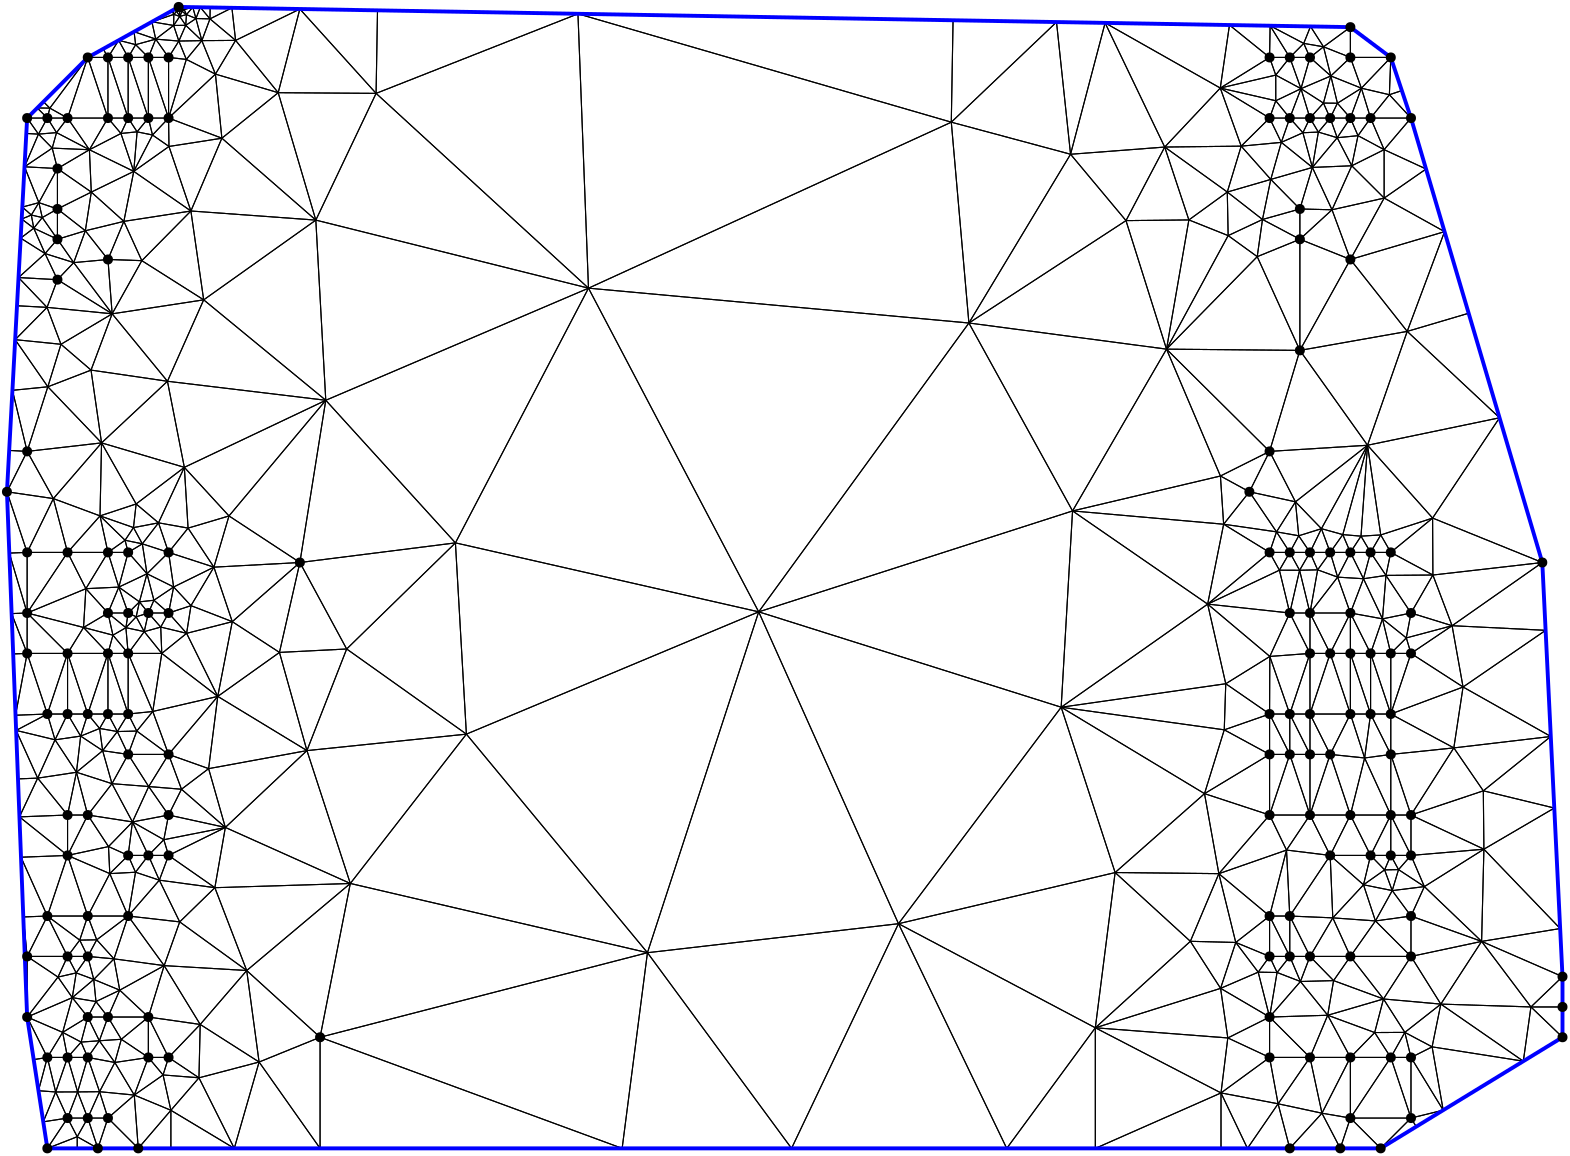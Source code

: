 <?xml version="1.0"?>
<!DOCTYPE ipe SYSTEM "ipe.dtd">
<ipe version="70218" creator="Ipe 7.2.24">
<info created="D:20221020151441" modified="D:20221020151441"/>
<ipestyle name="basic">
<symbol name="mark/disk(sx)" transformations="translations">
<path fill="sym-stroke">
0.6 0 0 0.6 0 0 e
</path>
</symbol>
<anglesize name="22.5 deg" value="22.5"/>
<anglesize name="30 deg" value="30"/>
<anglesize name="45 deg" value="45"/>
<anglesize name="60 deg" value="60"/>
<anglesize name="90 deg" value="90"/>
<arrowsize name="large" value="10"/>
<arrowsize name="small" value="5"/>
<arrowsize name="tiny" value="3"/>
<color name="blue" value="0 0 1"/>
<color name="gray" value="0.745"/>
<color name="green" value="0 1 0"/>
<color name="red" value="1 0 0"/>
<color name="pink" value="1 0.753 0.796"/>
<pen name="heavier" value="0.8"/>
<pen name="fat" value="1.4"/>
<pen name="ultrafat" value="2"/>
<gridsize name="16 pts (~6 mm)" value="16"/>
<gridsize name="32 pts (~12 mm)" value="32"/>
<gridsize name="4 pts" value="4"/>
<gridsize name="8 pts (~3 mm)" value="8"/>
<opacity name="10%" value="0.1"/>
<opacity name="25%" value="0.25"/>
<opacity name="50%" value="0.5"/>
<opacity name="75%" value="0.75"/>
<symbolsize name="large" value="5"/>
<symbolsize name="small" value="2"/>
<symbolsize name="tiny" value="1.1"/>
<textsize name="huge" value="\huge"/>
<textsize name="large" value="\large"/>
<textsize name="small" value="\small"/>
<textsize name="tiny" value="	iny"/>
<tiling name="falling" angle="-60" step="4" width="1"/>
<tiling name="rising" angle="30" step="4" width="1"/>
</ipestyle>
<page>
<layer name="hull"/>
<layer name="constraints"/>
<layer name="triangulation"/>
<layer name="obtuse"/>
<layer name="blub"/>
<layer name="problems"/>
<view layers="hull constraints triangulation obtuse blub" active="triangulation"/>
<path layer="triangulation" stroke="black">
41.0212 407.4 m 
45.0909 392 l 
</path>
<path layer="triangulation" stroke="black">
45.0909 392 m 
53.8085 403.285 l 
</path>
<path layer="triangulation" stroke="black">
53.8085 403.285 m 
41.0212 407.4 l 
</path>
<path layer="triangulation" stroke="black">
67.0329 402.248 m 
53.8085 403.285 l 
</path>
<path layer="triangulation" stroke="black">
53.8085 403.285 m 
61.1809 389.517 l 
</path>
<path layer="triangulation" stroke="black">
61.1809 389.517 m 
67.0329 402.248 l 
</path>
<path layer="triangulation" stroke="black">
473.046 493.935 m 
477.818 486.545 l 
</path>
<path layer="triangulation" stroke="black">
477.818 486.545 m 
481.041 492.53 l 
</path>
<path layer="triangulation" stroke="black">
481.041 492.53 m 
473.046 493.935 l 
</path>
<path layer="triangulation" stroke="black">
37.8182 377.455 m 
21.0598 376.81 l 
</path>
<path layer="triangulation" stroke="black">
21.0598 376.81 m 
30.5455 355.636 l 
</path>
<path layer="triangulation" stroke="black">
30.5455 355.636 m 
37.8182 377.455 l 
</path>
<path layer="triangulation" stroke="black">
139.611 367.359 m 
123.994 415.201 l 
</path>
<path layer="triangulation" stroke="black">
123.994 415.201 m 
94.6219 387.529 l 
</path>
<path layer="triangulation" stroke="black">
94.6219 387.529 m 
139.611 367.359 l 
</path>
<path layer="triangulation" stroke="black">
485.091 428.364 m 
499.636 428.364 l 
</path>
<path layer="triangulation" stroke="black">
499.636 428.364 m 
492.364 450.182 l 
</path>
<path layer="triangulation" stroke="black">
492.364 450.182 m 
485.091 428.364 l 
</path>
<path layer="triangulation" stroke="black">
34.3714 333.665 m 
37.8182 341.091 l 
</path>
<path layer="triangulation" stroke="black">
37.8182 341.091 m 
23.2727 341.091 l 
</path>
<path layer="triangulation" stroke="black">
23.2727 341.091 m 
34.3714 333.665 l 
</path>
<path layer="triangulation" stroke="black">
30.7216 546.168 m 
17.9746 544.894 l 
</path>
<path layer="triangulation" stroke="black">
17.9746 544.894 m 
23.2727 522.909 l 
</path>
<path layer="triangulation" stroke="black">
23.2727 522.909 m 
30.7216 546.168 l 
</path>
<path layer="triangulation" stroke="black">
67.0329 402.248 m 
74.1818 392 l 
</path>
<path layer="triangulation" stroke="black">
74.1818 392 m 
78.8363 401.287 l 
</path>
<path layer="triangulation" stroke="black">
78.8363 401.287 m 
67.0329 402.248 l 
</path>
<path layer="triangulation" stroke="black">
237.47 272 m 
246.581 342.437 l 
</path>
<path layer="triangulation" stroke="black">
246.581 342.437 m 
128.727 312 l 
</path>
<path layer="triangulation" stroke="black">
128.727 312 m 
237.47 272 l 
</path>
<path layer="triangulation" stroke="black">
49.2629 310.732 m 
45.0909 304.727 l 
</path>
<path layer="triangulation" stroke="black">
45.0909 304.727 m 
54.8355 302.917 l 
</path>
<path layer="triangulation" stroke="black">
54.8355 302.917 m 
49.2629 310.732 l 
</path>
<path layer="triangulation" stroke="black">
62.2833 371.407 m 
70.8617 368.545 l 
</path>
<path layer="triangulation" stroke="black">
70.8617 368.545 m 
66.9091 377.455 l 
</path>
<path layer="triangulation" stroke="black">
66.9091 377.455 m 
62.2833 371.407 l 
</path>
<path layer="triangulation" stroke="black">
72.2046 298.424 m 
66.9091 304.727 l 
</path>
<path layer="triangulation" stroke="black">
66.9091 304.727 m 
61.8392 291.179 l 
</path>
<path layer="triangulation" stroke="black">
61.8392 291.179 m 
72.2046 298.424 l 
</path>
<path layer="triangulation" stroke="black">
452.908 329.605 m 
466.45 335.435 l 
</path>
<path layer="triangulation" stroke="black">
466.45 335.435 m 
458.373 346.124 l 
</path>
<path layer="triangulation" stroke="black">
458.373 346.124 m 
452.908 329.605 l 
</path>
<path layer="triangulation" stroke="black">
41.4508 292.322 m 
37.8182 304.727 l 
</path>
<path layer="triangulation" stroke="black">
37.8182 304.727 m 
33.5457 292.301 l 
</path>
<path layer="triangulation" stroke="black">
33.5457 292.301 m 
41.4508 292.322 l 
</path>
<path layer="triangulation" stroke="black">
52.3636 282.909 m 
48.7273 272 l 
</path>
<path layer="triangulation" stroke="black">
48.7273 272 m 
63.2727 272 l 
</path>
<path layer="triangulation" stroke="black">
63.2727 272 m 
52.3636 282.909 l 
</path>
<path layer="triangulation" stroke="black">
74.1818 304.727 m 
66.9091 319.273 l 
</path>
<path layer="triangulation" stroke="black">
66.9091 319.273 m 
66.9091 304.727 l 
</path>
<path layer="triangulation" stroke="black">
66.9091 304.727 m 
74.1818 304.727 l 
</path>
<path layer="triangulation" stroke="black">
39.5178 326.264 m 
34.3714 333.665 l 
</path>
<path layer="triangulation" stroke="black">
34.3714 333.665 m 
23.2727 319.273 l 
</path>
<path layer="triangulation" stroke="black">
23.2727 319.273 m 
39.5178 326.264 l 
</path>
<path layer="triangulation" stroke="black">
491.472 319.918 m 
499.636 304.727 l 
</path>
<path layer="triangulation" stroke="black">
499.636 304.727 m 
508.383 313.69 l 
</path>
<path layer="triangulation" stroke="black">
508.383 313.69 m 
491.472 319.918 l 
</path>
<path layer="triangulation" stroke="black">
470.545 341.091 m 
470.545 355.636 l 
</path>
<path layer="triangulation" stroke="black">
470.545 355.636 m 
458.373 346.124 l 
</path>
<path layer="triangulation" stroke="black">
458.373 346.124 m 
470.545 341.091 l 
</path>
<path layer="triangulation" stroke="black">
61.1809 389.517 m 
66.9091 377.455 l 
</path>
<path layer="triangulation" stroke="black">
66.9091 377.455 m 
72.4747 383.109 l 
</path>
<path layer="triangulation" stroke="black">
72.4747 383.109 m 
61.1809 389.517 l 
</path>
<path layer="triangulation" stroke="black">
20.5011 391.334 m 
21.0598 376.81 l 
</path>
<path layer="triangulation" stroke="black">
21.0598 376.81 m 
37.8182 377.455 l 
</path>
<path layer="triangulation" stroke="black">
37.8182 377.455 m 
20.5011 391.334 l 
</path>
<path layer="triangulation" stroke="black">
37.8182 450.182 m 
23.2727 464.727 l 
</path>
<path layer="triangulation" stroke="black">
23.2727 464.727 m 
23.2727 450.182 l 
</path>
<path layer="triangulation" stroke="black">
23.2727 450.182 m 
37.8182 450.182 l 
</path>
<path layer="triangulation" stroke="black">
90.8482 365.846 m 
102.317 336.016 l 
</path>
<path layer="triangulation" stroke="black">
102.317 336.016 m 
139.611 367.359 l 
</path>
<path layer="triangulation" stroke="black">
139.611 367.359 m 
90.8482 365.846 l 
</path>
<path layer="triangulation" stroke="black">
55.7439 422.046 m 
59.6364 428.364 l 
</path>
<path layer="triangulation" stroke="black">
59.6364 428.364 m 
52.3636 428.364 l 
</path>
<path layer="triangulation" stroke="black">
52.3636 428.364 m 
55.7439 422.046 l 
</path>
<path layer="triangulation" stroke="black">
30.5455 355.636 m 
37.8182 341.091 l 
</path>
<path layer="triangulation" stroke="black">
37.8182 341.091 m 
42.1987 346.962 l 
</path>
<path layer="triangulation" stroke="black">
42.1987 346.962 m 
30.5455 355.636 l 
</path>
<path layer="triangulation" stroke="black">
40.9311 335.169 m 
37.8182 341.091 l 
</path>
<path layer="triangulation" stroke="black">
37.8182 341.091 m 
34.3714 333.665 l 
</path>
<path layer="triangulation" stroke="black">
34.3714 333.665 m 
40.9311 335.169 l 
</path>
<path layer="triangulation" stroke="black">
42.1987 346.962 m 
45.0909 355.636 l 
</path>
<path layer="triangulation" stroke="black">
45.0909 355.636 m 
30.5455 355.636 l 
</path>
<path layer="triangulation" stroke="black">
30.5455 355.636 m 
42.1987 346.962 l 
</path>
<path layer="triangulation" stroke="black">
52.3636 486.545 m 
49.5048 499.687 l 
</path>
<path layer="triangulation" stroke="black">
49.5048 499.687 m 
37.8182 486.545 l 
</path>
<path layer="triangulation" stroke="black">
37.8182 486.545 m 
52.3636 486.545 l 
</path>
<path layer="triangulation" stroke="black">
37.8182 428.364 m 
45.0909 428.364 l 
</path>
<path layer="triangulation" stroke="black">
45.0909 428.364 m 
37.8182 450.182 l 
</path>
<path layer="triangulation" stroke="black">
37.8182 450.182 m 
37.8182 428.364 l 
</path>
<path layer="triangulation" stroke="black">
16.8487 486.298 m 
23.2727 464.727 l 
</path>
<path layer="triangulation" stroke="black">
23.2727 464.727 m 
23.2727 486.545 l 
</path>
<path layer="triangulation" stroke="black">
23.2727 486.545 m 
16.8487 486.298 l 
</path>
<path layer="triangulation" stroke="black">
59.6364 664.727 m 
52.3636 664.727 l 
</path>
<path layer="triangulation" stroke="black">
52.3636 664.727 m 
59.6364 642.909 l 
</path>
<path layer="triangulation" stroke="black">
59.6364 642.909 m 
59.6364 664.727 l 
</path>
<path layer="triangulation" stroke="black">
76.0094 474.102 m 
74.1818 486.545 l 
</path>
<path layer="triangulation" stroke="black">
74.1818 486.545 m 
66.4178 478.859 l 
</path>
<path layer="triangulation" stroke="black">
66.4178 478.859 m 
76.0094 474.102 l 
</path>
<path layer="triangulation" stroke="black">
64.5528 591.567 m 
52.3636 592 l 
</path>
<path layer="triangulation" stroke="black">
52.3636 592 m 
53.874 572.435 l 
</path>
<path layer="triangulation" stroke="black">
53.874 572.435 m 
64.5528 591.567 l 
</path>
<path layer="triangulation" stroke="black">
504.765 412.539 m 
499.636 392 l 
</path>
<path layer="triangulation" stroke="black">
499.636 392 m 
514.182 392 l 
</path>
<path layer="triangulation" stroke="black">
514.182 392 m 
504.765 412.539 l 
</path>
<path layer="triangulation" stroke="black">
473.046 493.935 m 
470.545 486.545 l 
</path>
<path layer="triangulation" stroke="black">
470.545 486.545 m 
477.818 486.545 l 
</path>
<path layer="triangulation" stroke="black">
477.818 486.545 m 
473.046 493.935 l 
</path>
<path layer="triangulation" stroke="black">
68.5009 429.285 m 
59.6364 450.182 l 
</path>
<path layer="triangulation" stroke="black">
59.6364 450.182 m 
59.6364 428.364 l 
</path>
<path layer="triangulation" stroke="black">
59.6364 428.364 m 
68.5009 429.285 l 
</path>
<path layer="triangulation" stroke="black">
94.6219 387.529 m 
74.1818 392 l 
</path>
<path layer="triangulation" stroke="black">
74.1818 392 m 
72.4747 383.109 l 
</path>
<path layer="triangulation" stroke="black">
72.4747 383.109 m 
94.6219 387.529 l 
</path>
<path layer="triangulation" stroke="black">
472.777 649.136 m 
470.545 642.909 l 
</path>
<path layer="triangulation" stroke="black">
470.545 642.909 m 
477.818 642.909 l 
</path>
<path layer="triangulation" stroke="black">
477.818 642.909 m 
472.777 649.136 l 
</path>
<path layer="triangulation" stroke="black">
84.0386 678.736 m 
85.6063 682.775 l 
</path>
<path layer="triangulation" stroke="black">
85.6063 682.775 m 
82.8999 682.821 l 
</path>
<path layer="triangulation" stroke="black">
82.8999 682.821 m 
84.0386 678.736 l 
</path>
<path layer="triangulation" stroke="black">
506.909 642.909 m 
513.676 651.307 l 
</path>
<path layer="triangulation" stroke="black">
513.676 651.307 m 
503.596 653.662 l 
</path>
<path layer="triangulation" stroke="black">
503.596 653.662 m 
506.909 642.909 l 
</path>
<path layer="triangulation" stroke="black">
504.349 477.067 m 
499.636 486.545 l 
</path>
<path layer="triangulation" stroke="black">
499.636 486.545 m 
495.049 477.64 l 
</path>
<path layer="triangulation" stroke="black">
495.049 477.64 m 
504.349 477.067 l 
</path>
<path layer="triangulation" stroke="black">
493.025 609.888 m 
481.455 610.182 l 
</path>
<path layer="triangulation" stroke="black">
481.455 610.182 m 
481.455 599.273 l 
</path>
<path layer="triangulation" stroke="black">
481.455 599.273 m 
493.025 609.888 l 
</path>
<path layer="triangulation" stroke="black">
492.593 658.063 m 
485.091 664.727 l 
</path>
<path layer="triangulation" stroke="black">
485.091 664.727 m 
481.852 653.487 l 
</path>
<path layer="triangulation" stroke="black">
481.852 653.487 m 
492.593 658.063 l 
</path>
<path layer="triangulation" stroke="black">
499.636 664.727 m 
499.636 675.636 l 
</path>
<path layer="triangulation" stroke="black">
499.636 675.636 m 
489.967 668.559 l 
</path>
<path layer="triangulation" stroke="black">
489.967 668.559 m 
499.636 664.727 l 
</path>
<path layer="triangulation" stroke="black">
503.596 653.662 m 
499.636 664.727 l 
</path>
<path layer="triangulation" stroke="black">
499.636 664.727 m 
492.593 658.063 l 
</path>
<path layer="triangulation" stroke="black">
492.593 658.063 m 
503.596 653.662 l 
</path>
<path layer="triangulation" stroke="black">
493.025 609.888 m 
485.956 625.134 l 
</path>
<path layer="triangulation" stroke="black">
485.956 625.134 m 
481.455 610.182 l 
</path>
<path layer="triangulation" stroke="black">
481.455 610.182 m 
493.025 609.888 l 
</path>
<path layer="triangulation" stroke="black">
513.676 651.307 m 
506.909 642.909 l 
</path>
<path layer="triangulation" stroke="black">
506.909 642.909 m 
521.455 642.909 l 
</path>
<path layer="triangulation" stroke="black">
521.455 642.909 m 
513.676 651.307 l 
</path>
<path layer="triangulation" stroke="black">
494.895 635.827 m 
492.364 642.909 l 
</path>
<path layer="triangulation" stroke="black">
492.364 642.909 m 
488.107 637.855 l 
</path>
<path layer="triangulation" stroke="black">
488.107 637.855 m 
494.895 635.827 l 
</path>
<path layer="triangulation" stroke="black">
506.909 450.182 m 
514.182 450.182 l 
</path>
<path layer="triangulation" stroke="black">
514.182 450.182 m 
511.193 462.621 l 
</path>
<path layer="triangulation" stroke="black">
511.193 462.621 m 
506.909 450.182 l 
</path>
<path layer="triangulation" stroke="black">
467.996 606.394 m 
455.634 600.593 l 
</path>
<path layer="triangulation" stroke="black">
455.634 600.593 m 
466.098 593.014 l 
</path>
<path layer="triangulation" stroke="black">
466.098 593.014 m 
467.996 606.394 l 
</path>
<path layer="triangulation" stroke="black">
499.636 450.182 m 
506.909 428.364 l 
</path>
<path layer="triangulation" stroke="black">
506.909 428.364 m 
506.909 450.182 l 
</path>
<path layer="triangulation" stroke="black">
506.909 450.182 m 
499.636 450.182 l 
</path>
<path layer="triangulation" stroke="black">
499.636 592 m 
481.455 599.273 l 
</path>
<path layer="triangulation" stroke="black">
481.455 599.273 m 
481.455 559.273 l 
</path>
<path layer="triangulation" stroke="black">
481.455 559.273 m 
499.636 592 l 
</path>
<path layer="triangulation" stroke="black">
433.443 559.717 m 
418.853 605.986 l 
</path>
<path layer="triangulation" stroke="black">
418.853 605.986 m 
362.305 569.123 l 
</path>
<path layer="triangulation" stroke="black">
362.305 569.123 m 
433.443 559.717 l 
</path>
<path layer="triangulation" stroke="black">
477.818 413.818 m 
470.545 413.818 l 
</path>
<path layer="triangulation" stroke="black">
470.545 413.818 m 
470.545 392 l 
</path>
<path layer="triangulation" stroke="black">
470.545 392 m 
477.818 413.818 l 
</path>
<path layer="triangulation" stroke="black">
516.969 372.346 m 
526.272 366.232 l 
</path>
<path layer="triangulation" stroke="black">
526.272 366.232 m 
521.455 377.455 l 
</path>
<path layer="triangulation" stroke="black">
521.455 377.455 m 
516.969 372.346 l 
</path>
<path layer="triangulation" stroke="black">
485.091 413.818 m 
492.364 413.818 l 
</path>
<path layer="triangulation" stroke="black">
492.364 413.818 m 
485.091 428.364 l 
</path>
<path layer="triangulation" stroke="black">
485.091 428.364 m 
485.091 413.818 l 
</path>
<path layer="triangulation" stroke="black">
536.878 416.169 m 
521.455 392 l 
</path>
<path layer="triangulation" stroke="black">
521.455 392 m 
547.496 400.713 l 
</path>
<path layer="triangulation" stroke="black">
547.496 400.713 m 
536.878 416.169 l 
</path>
<path layer="triangulation" stroke="black">
477.818 341.091 m 
477.818 355.636 l 
</path>
<path layer="triangulation" stroke="black">
477.818 355.636 m 
470.545 355.636 l 
</path>
<path layer="triangulation" stroke="black">
470.545 355.636 m 
477.818 341.091 l 
</path>
<path layer="triangulation" stroke="black">
529.339 478.405 m 
568.727 482.909 l 
</path>
<path layer="triangulation" stroke="black">
568.727 482.909 m 
529.236 498.903 l 
</path>
<path layer="triangulation" stroke="black">
529.236 498.903 m 
529.339 478.405 l 
</path>
<path layer="triangulation" stroke="black">
512.443 478.264 m 
514.182 486.545 l 
</path>
<path layer="triangulation" stroke="black">
514.182 486.545 m 
506.909 486.545 l 
</path>
<path layer="triangulation" stroke="black">
506.909 486.545 m 
512.443 478.264 l 
</path>
<path layer="triangulation" stroke="black">
561.893 303.379 m 
576 312 l 
</path>
<path layer="triangulation" stroke="black">
576 312 m 
564.635 322.909 l 
</path>
<path layer="triangulation" stroke="black">
564.635 322.909 m 
561.893 303.379 l 
</path>
<path layer="triangulation" stroke="black">
502.379 636.565 m 
511.783 631.535 l 
</path>
<path layer="triangulation" stroke="black">
511.783 631.535 m 
506.909 642.909 l 
</path>
<path layer="triangulation" stroke="black">
506.909 642.909 m 
502.379 636.565 l 
</path>
<path layer="triangulation" stroke="black">
75.018 285.708 m 
63.2727 272 l 
</path>
<path layer="triangulation" stroke="black">
63.2727 272 m 
75.018 272 l 
</path>
<path layer="triangulation" stroke="black">
75.018 272 m 
75.018 285.708 l 
</path>
<path layer="triangulation" stroke="black">
37.8182 304.727 m 
30.5455 304.727 l 
</path>
<path layer="triangulation" stroke="black">
30.5455 304.727 m 
33.5457 292.301 l 
</path>
<path layer="triangulation" stroke="black">
33.5457 292.301 m 
37.8182 304.727 l 
</path>
<path layer="triangulation" stroke="black">
41.4508 292.322 m 
37.8182 282.909 l 
</path>
<path layer="triangulation" stroke="black">
37.8182 282.909 m 
45.0909 282.909 l 
</path>
<path layer="triangulation" stroke="black">
45.0909 282.909 m 
41.4508 292.322 l 
</path>
<path layer="triangulation" stroke="black">
25.6269 303.971 m 
30.5455 304.727 l 
</path>
<path layer="triangulation" stroke="black">
30.5455 304.727 m 
23.2727 319.273 l 
</path>
<path layer="triangulation" stroke="black">
23.2727 319.273 m 
25.6269 303.971 l 
</path>
<path layer="triangulation" stroke="black">
30.5455 304.727 m 
37.8182 304.727 l 
</path>
<path layer="triangulation" stroke="black">
37.8182 304.727 m 
36.054 313.754 l 
</path>
<path layer="triangulation" stroke="black">
36.054 313.754 m 
30.5455 304.727 l 
</path>
<path layer="triangulation" stroke="black">
47.2519 332.814 m 
45.0909 341.091 l 
</path>
<path layer="triangulation" stroke="black">
45.0909 341.091 m 
40.9311 335.169 l 
</path>
<path layer="triangulation" stroke="black">
40.9311 335.169 m 
47.2519 332.814 l 
</path>
<path layer="triangulation" stroke="black">
57.172 311.269 m 
66.9091 319.273 l 
</path>
<path layer="triangulation" stroke="black">
66.9091 319.273 m 
52.3636 319.273 l 
</path>
<path layer="triangulation" stroke="black">
52.3636 319.273 m 
57.172 311.269 l 
</path>
<path layer="triangulation" stroke="black">
53.0233 370.905 m 
62.2833 371.407 l 
</path>
<path layer="triangulation" stroke="black">
62.2833 371.407 m 
59.6364 377.455 l 
</path>
<path layer="triangulation" stroke="black">
59.6364 377.455 m 
53.0233 370.905 l 
</path>
<path layer="triangulation" stroke="black">
45.0909 319.273 m 
42.6961 310.261 l 
</path>
<path layer="triangulation" stroke="black">
42.6961 310.261 m 
49.2629 310.732 l 
</path>
<path layer="triangulation" stroke="black">
49.2629 310.732 m 
45.0909 319.273 l 
</path>
<path layer="triangulation" stroke="black">
41.4508 292.322 m 
33.5457 292.301 l 
</path>
<path layer="triangulation" stroke="black">
33.5457 292.301 m 
37.8182 282.909 l 
</path>
<path layer="triangulation" stroke="black">
37.8182 282.909 m 
41.4508 292.322 l 
</path>
<path layer="triangulation" stroke="black">
42.6961 310.261 m 
36.054 313.754 l 
</path>
<path layer="triangulation" stroke="black">
36.054 313.754 m 
37.8182 304.727 l 
</path>
<path layer="triangulation" stroke="black">
37.8182 304.727 m 
42.6961 310.261 l 
</path>
<path layer="triangulation" stroke="black">
36.054 313.754 m 
23.2727 319.273 l 
</path>
<path layer="triangulation" stroke="black">
23.2727 319.273 m 
30.5455 304.727 l 
</path>
<path layer="triangulation" stroke="black">
30.5455 304.727 m 
36.054 313.754 l 
</path>
<path layer="triangulation" stroke="black">
49.3408 292.397 m 
41.4508 292.322 l 
</path>
<path layer="triangulation" stroke="black">
41.4508 292.322 m 
45.0909 282.909 l 
</path>
<path layer="triangulation" stroke="black">
45.0909 282.909 m 
49.3408 292.397 l 
</path>
<path layer="triangulation" stroke="black">
41.2985 276.19 m 
41.2985 272 l 
</path>
<path layer="triangulation" stroke="black">
41.2985 272 m 
48.7273 272 l 
</path>
<path layer="triangulation" stroke="black">
48.7273 272 m 
41.2985 276.19 l 
</path>
<path layer="triangulation" stroke="black">
455.511 311.749 m 
453.062 291.955 l 
</path>
<path layer="triangulation" stroke="black">
453.062 291.955 m 
470.545 304.727 l 
</path>
<path layer="triangulation" stroke="black">
470.545 304.727 m 
455.511 311.749 l 
</path>
<path layer="triangulation" stroke="black">
452.908 329.605 m 
455.511 311.749 l 
</path>
<path layer="triangulation" stroke="black">
455.511 311.749 m 
470.545 319.273 l 
</path>
<path layer="triangulation" stroke="black">
470.545 319.273 m 
452.908 329.605 l 
</path>
<path layer="triangulation" stroke="black">
48.3175 347.078 m 
59.6364 355.636 l 
</path>
<path layer="triangulation" stroke="black">
59.6364 355.636 m 
45.0909 355.636 l 
</path>
<path layer="triangulation" stroke="black">
45.0909 355.636 m 
48.3175 347.078 l 
</path>
<path layer="triangulation" stroke="black">
75.018 285.708 m 
61.8392 291.179 l 
</path>
<path layer="triangulation" stroke="black">
61.8392 291.179 m 
63.2727 272 l 
</path>
<path layer="triangulation" stroke="black">
63.2727 272 m 
75.018 285.708 l 
</path>
<path layer="triangulation" stroke="black">
470.545 304.727 m 
485.091 304.727 l 
</path>
<path layer="triangulation" stroke="black">
485.091 304.727 m 
470.545 319.273 l 
</path>
<path layer="triangulation" stroke="black">
470.545 319.273 m 
470.545 304.727 l 
</path>
<path layer="triangulation" stroke="black">
447.123 399.695 m 
395.522 430.809 l 
</path>
<path layer="triangulation" stroke="black">
395.522 430.809 m 
414.945 371.296 l 
</path>
<path layer="triangulation" stroke="black">
414.945 371.296 m 
447.123 399.695 l 
</path>
<path layer="triangulation" stroke="black">
56.6053 328.953 m 
66.9091 319.273 l 
</path>
<path layer="triangulation" stroke="black">
66.9091 319.273 m 
72.6006 337.785 l 
</path>
<path layer="triangulation" stroke="black">
72.6006 337.785 m 
56.6053 328.953 l 
</path>
<path layer="triangulation" stroke="black">
74.1818 304.727 m 
85.1238 297.399 l 
</path>
<path layer="triangulation" stroke="black">
85.1238 297.399 m 
85.5723 316.609 l 
</path>
<path layer="triangulation" stroke="black">
85.5723 316.609 m 
74.1818 304.727 l 
</path>
<path layer="triangulation" stroke="black">
54.8355 302.917 m 
49.3408 292.397 l 
</path>
<path layer="triangulation" stroke="black">
49.3408 292.397 m 
61.8392 291.179 l 
</path>
<path layer="triangulation" stroke="black">
61.8392 291.179 m 
54.8355 302.917 l 
</path>
<path layer="triangulation" stroke="black">
45.0909 282.909 m 
48.7273 272 l 
</path>
<path layer="triangulation" stroke="black">
48.7273 272 m 
52.3636 282.909 l 
</path>
<path layer="triangulation" stroke="black">
52.3636 282.909 m 
45.0909 282.909 l 
</path>
<path layer="triangulation" stroke="black">
47.2519 332.814 m 
56.6053 328.953 l 
</path>
<path layer="triangulation" stroke="black">
56.6053 328.953 m 
54.5285 340.218 l 
</path>
<path layer="triangulation" stroke="black">
54.5285 340.218 m 
47.2519 332.814 l 
</path>
<path layer="triangulation" stroke="black">
78.1924 353.527 m 
72.6006 337.785 l 
</path>
<path layer="triangulation" stroke="black">
72.6006 337.785 m 
102.317 336.016 l 
</path>
<path layer="triangulation" stroke="black">
102.317 336.016 m 
78.1924 353.527 l 
</path>
<path layer="triangulation" stroke="black">
72.4747 383.109 m 
74.1818 377.455 l 
</path>
<path layer="triangulation" stroke="black">
74.1818 377.455 m 
94.6219 387.529 l 
</path>
<path layer="triangulation" stroke="black">
94.6219 387.529 m 
72.4747 383.109 l 
</path>
<path layer="triangulation" stroke="black">
66.9091 377.455 m 
59.6364 377.455 l 
</path>
<path layer="triangulation" stroke="black">
59.6364 377.455 m 
62.2833 371.407 l 
</path>
<path layer="triangulation" stroke="black">
62.2833 371.407 m 
66.9091 377.455 l 
</path>
<path layer="triangulation" stroke="black">
485.091 392 m 
499.636 392 l 
</path>
<path layer="triangulation" stroke="black">
499.636 392 m 
492.364 413.818 l 
</path>
<path layer="triangulation" stroke="black">
492.364 413.818 m 
485.091 392 l 
</path>
<path layer="triangulation" stroke="black">
286.627 465.147 m 
399.616 501.475 l 
</path>
<path layer="triangulation" stroke="black">
399.616 501.475 m 
362.305 569.123 l 
</path>
<path layer="triangulation" stroke="black">
362.305 569.123 m 
286.627 465.147 l 
</path>
<path layer="triangulation" stroke="black">
71.7431 450.188 m 
71.36 459.661 l 
</path>
<path layer="triangulation" stroke="black">
71.36 459.661 m 
65.4223 458.023 l 
</path>
<path layer="triangulation" stroke="black">
65.4223 458.023 m 
71.7431 450.188 l 
</path>
<path layer="triangulation" stroke="black">
53.0233 370.905 m 
37.8182 377.455 l 
</path>
<path layer="triangulation" stroke="black">
37.8182 377.455 m 
45.0909 355.636 l 
</path>
<path layer="triangulation" stroke="black">
45.0909 355.636 m 
53.0233 370.905 l 
</path>
<path layer="triangulation" stroke="black">
78.8363 401.287 m 
74.1818 413.818 l 
</path>
<path layer="triangulation" stroke="black">
74.1818 413.818 m 
67.0329 402.248 l 
</path>
<path layer="triangulation" stroke="black">
67.0329 402.248 m 
78.8363 401.287 l 
</path>
<path layer="triangulation" stroke="black">
52.3636 428.364 m 
45.0909 428.364 l 
</path>
<path layer="triangulation" stroke="black">
45.0909 428.364 m 
49.3668 423.162 l 
</path>
<path layer="triangulation" stroke="black">
49.3668 423.162 m 
52.3636 428.364 l 
</path>
<path layer="triangulation" stroke="black">
55.7439 422.046 m 
52.3636 428.364 l 
</path>
<path layer="triangulation" stroke="black">
52.3636 428.364 m 
49.3668 423.162 l 
</path>
<path layer="triangulation" stroke="black">
49.3668 423.162 m 
55.7439 422.046 l 
</path>
<path layer="triangulation" stroke="black">
59.6364 428.364 m 
52.3636 450.182 l 
</path>
<path layer="triangulation" stroke="black">
52.3636 450.182 m 
52.3636 428.364 l 
</path>
<path layer="triangulation" stroke="black">
52.3636 428.364 m 
59.6364 428.364 l 
</path>
<path layer="triangulation" stroke="black">
59.6364 450.182 m 
52.3636 450.182 l 
</path>
<path layer="triangulation" stroke="black">
52.3636 450.182 m 
59.6364 428.364 l 
</path>
<path layer="triangulation" stroke="black">
59.6364 428.364 m 
59.6364 450.182 l 
</path>
<path layer="triangulation" stroke="black">
43.5738 459.521 m 
44.4131 473.484 l 
</path>
<path layer="triangulation" stroke="black">
44.4131 473.484 m 
23.2727 464.727 l 
</path>
<path layer="triangulation" stroke="black">
23.2727 464.727 m 
43.5738 459.521 l 
</path>
<path layer="triangulation" stroke="black">
37.8182 450.182 m 
45.0909 428.364 l 
</path>
<path layer="triangulation" stroke="black">
45.0909 428.364 m 
52.3636 450.182 l 
</path>
<path layer="triangulation" stroke="black">
52.3636 450.182 m 
37.8182 450.182 l 
</path>
<path layer="triangulation" stroke="black">
52.3636 428.364 m 
52.3636 450.182 l 
</path>
<path layer="triangulation" stroke="black">
52.3636 450.182 m 
45.0909 428.364 l 
</path>
<path layer="triangulation" stroke="black">
45.0909 428.364 m 
52.3636 428.364 l 
</path>
<path layer="triangulation" stroke="black">
49.3668 423.162 m 
42.5367 420.418 l 
</path>
<path layer="triangulation" stroke="black">
42.5367 420.418 m 
50.4531 415.163 l 
</path>
<path layer="triangulation" stroke="black">
50.4531 415.163 m 
49.3668 423.162 l 
</path>
<path layer="triangulation" stroke="black">
37.8182 392 m 
37.8182 377.455 l 
</path>
<path layer="triangulation" stroke="black">
37.8182 377.455 m 
45.0909 392 l 
</path>
<path layer="triangulation" stroke="black">
45.0909 392 m 
37.8182 392 l 
</path>
<path layer="triangulation" stroke="black">
48.3175 347.078 m 
45.0909 355.636 l 
</path>
<path layer="triangulation" stroke="black">
45.0909 355.636 m 
42.1987 346.962 l 
</path>
<path layer="triangulation" stroke="black">
42.1987 346.962 m 
48.3175 347.078 l 
</path>
<path layer="triangulation" stroke="black">
59.6364 355.636 m 
62.2833 371.407 l 
</path>
<path layer="triangulation" stroke="black">
62.2833 371.407 m 
53.0233 370.905 l 
</path>
<path layer="triangulation" stroke="black">
53.0233 370.905 m 
59.6364 355.636 l 
</path>
<path layer="triangulation" stroke="black">
33.3109 419.077 m 
37.8182 428.364 l 
</path>
<path layer="triangulation" stroke="black">
37.8182 428.364 m 
30.5455 428.364 l 
</path>
<path layer="triangulation" stroke="black">
30.5455 428.364 m 
33.3109 419.077 l 
</path>
<path layer="triangulation" stroke="black">
37.8182 341.091 m 
30.5455 355.636 l 
</path>
<path layer="triangulation" stroke="black">
30.5455 355.636 m 
23.2727 341.091 l 
</path>
<path layer="triangulation" stroke="black">
23.2727 341.091 m 
37.8182 341.091 l 
</path>
<path layer="triangulation" stroke="black">
45.0909 355.636 m 
37.8182 377.455 l 
</path>
<path layer="triangulation" stroke="black">
37.8182 377.455 m 
30.5455 355.636 l 
</path>
<path layer="triangulation" stroke="black">
30.5455 355.636 m 
45.0909 355.636 l 
</path>
<path layer="triangulation" stroke="black">
19.3041 422.458 m 
27.0643 405.281 l 
</path>
<path layer="triangulation" stroke="black">
27.0643 405.281 m 
33.3109 419.077 l 
</path>
<path layer="triangulation" stroke="black">
33.3109 419.077 m 
19.3041 422.458 l 
</path>
<path layer="triangulation" stroke="black">
41.0212 407.4 m 
27.0643 405.281 l 
</path>
<path layer="triangulation" stroke="black">
27.0643 405.281 m 
37.8182 392 l 
</path>
<path layer="triangulation" stroke="black">
37.8182 392 m 
41.0212 407.4 l 
</path>
<path layer="triangulation" stroke="black">
30.5455 428.364 m 
23.2727 450.182 l 
</path>
<path layer="triangulation" stroke="black">
23.2727 450.182 m 
19.0939 427.923 l 
</path>
<path layer="triangulation" stroke="black">
19.0939 427.923 m 
30.5455 428.364 l 
</path>
<path layer="triangulation" stroke="black">
30.5455 428.364 m 
37.8182 428.364 l 
</path>
<path layer="triangulation" stroke="black">
37.8182 428.364 m 
37.8182 450.182 l 
</path>
<path layer="triangulation" stroke="black">
37.8182 450.182 m 
30.5455 428.364 l 
</path>
<path layer="triangulation" stroke="black">
37.8182 486.545 m 
23.2727 486.545 l 
</path>
<path layer="triangulation" stroke="black">
23.2727 486.545 m 
23.2727 464.727 l 
</path>
<path layer="triangulation" stroke="black">
23.2727 464.727 m 
37.8182 486.545 l 
</path>
<path layer="triangulation" stroke="black">
37.8182 486.545 m 
32.7132 505.914 l 
</path>
<path layer="triangulation" stroke="black">
32.7132 505.914 m 
23.2727 486.545 l 
</path>
<path layer="triangulation" stroke="black">
23.2727 486.545 m 
37.8182 486.545 l 
</path>
<path layer="triangulation" stroke="black">
30.5455 428.364 m 
37.8182 450.182 l 
</path>
<path layer="triangulation" stroke="black">
37.8182 450.182 m 
23.2727 450.182 l 
</path>
<path layer="triangulation" stroke="black">
23.2727 450.182 m 
30.5455 428.364 l 
</path>
<path layer="triangulation" stroke="black">
52.3636 450.182 m 
54.1596 456.748 l 
</path>
<path layer="triangulation" stroke="black">
54.1596 456.748 m 
43.5738 459.521 l 
</path>
<path layer="triangulation" stroke="black">
43.5738 459.521 m 
52.3636 450.182 l 
</path>
<path layer="triangulation" stroke="black">
59.6364 486.545 m 
52.3636 486.545 l 
</path>
<path layer="triangulation" stroke="black">
52.3636 486.545 m 
56.2744 474.054 l 
</path>
<path layer="triangulation" stroke="black">
56.2744 474.054 m 
59.6364 486.545 l 
</path>
<path layer="triangulation" stroke="black">
43.5738 459.521 m 
23.2727 464.727 l 
</path>
<path layer="triangulation" stroke="black">
23.2727 464.727 m 
37.8182 450.182 l 
</path>
<path layer="triangulation" stroke="black">
37.8182 450.182 m 
43.5738 459.521 l 
</path>
<path layer="triangulation" stroke="black">
66.9091 642.909 m 
59.6364 642.909 l 
</path>
<path layer="triangulation" stroke="black">
59.6364 642.909 m 
62.8523 637.951 l 
</path>
<path layer="triangulation" stroke="black">
62.8523 637.951 m 
66.9091 642.909 l 
</path>
<path layer="triangulation" stroke="black">
49.5048 499.687 m 
32.7132 505.914 l 
</path>
<path layer="triangulation" stroke="black">
32.7132 505.914 m 
37.8182 486.545 l 
</path>
<path layer="triangulation" stroke="black">
37.8182 486.545 m 
49.5048 499.687 l 
</path>
<path layer="triangulation" stroke="black">
44.4131 473.484 m 
56.2744 474.054 l 
</path>
<path layer="triangulation" stroke="black">
56.2744 474.054 m 
52.3636 486.545 l 
</path>
<path layer="triangulation" stroke="black">
52.3636 486.545 m 
44.4131 473.484 l 
</path>
<path layer="triangulation" stroke="black">
46.2698 552.171 m 
73.785 548.152 l 
</path>
<path layer="triangulation" stroke="black">
73.785 548.152 m 
53.874 572.435 l 
</path>
<path layer="triangulation" stroke="black">
53.874 572.435 m 
46.2698 552.171 l 
</path>
<path layer="triangulation" stroke="black">
40.034 590.869 m 
34.1818 584.727 l 
</path>
<path layer="triangulation" stroke="black">
34.1818 584.727 m 
53.874 572.435 l 
</path>
<path layer="triangulation" stroke="black">
53.874 572.435 m 
40.034 590.869 l 
</path>
<path layer="triangulation" stroke="black">
28.7172 607.084 m 
34.1818 610.182 l 
</path>
<path layer="triangulation" stroke="black">
34.1818 610.182 m 
27.4929 612.46 l 
</path>
<path layer="triangulation" stroke="black">
27.4929 612.46 m 
28.7172 607.084 l 
</path>
<path layer="triangulation" stroke="black">
59.6364 486.545 m 
58.5238 490.914 l 
</path>
<path layer="triangulation" stroke="black">
58.5238 490.914 m 
52.3636 486.545 l 
</path>
<path layer="triangulation" stroke="black">
52.3636 486.545 m 
59.6364 486.545 l 
</path>
<path layer="triangulation" stroke="black">
30.7216 546.168 m 
35.4482 561.469 l 
</path>
<path layer="triangulation" stroke="black">
35.4482 561.469 m 
18.9602 563.128 l 
</path>
<path layer="triangulation" stroke="black">
18.9602 563.128 m 
30.7216 546.168 l 
</path>
<path layer="triangulation" stroke="black">
32.2953 632.093 m 
22.3246 625.368 l 
</path>
<path layer="triangulation" stroke="black">
22.3246 625.368 m 
34.1818 624.727 l 
</path>
<path layer="triangulation" stroke="black">
34.1818 624.727 m 
32.2953 632.093 l 
</path>
<path layer="triangulation" stroke="black">
58.0914 605.715 m 
44.2236 602.34 l 
</path>
<path layer="triangulation" stroke="black">
44.2236 602.34 m 
52.3636 592 l 
</path>
<path layer="triangulation" stroke="black">
52.3636 592 m 
58.0914 605.715 l 
</path>
<path layer="triangulation" stroke="black">
32.2953 632.093 m 
34.1818 624.727 l 
</path>
<path layer="triangulation" stroke="black">
34.1818 624.727 m 
45.6802 631.503 l 
</path>
<path layer="triangulation" stroke="black">
45.6802 631.503 m 
32.2953 632.093 l 
</path>
<path layer="triangulation" stroke="black">
93.375 635.654 m 
74.1818 642.909 l 
</path>
<path layer="triangulation" stroke="black">
74.1818 642.909 m 
74.3277 632.685 l 
</path>
<path layer="triangulation" stroke="black">
74.3277 632.685 m 
93.375 635.654 l 
</path>
<path layer="triangulation" stroke="black">
37.8182 642.909 m 
52.3636 642.909 l 
</path>
<path layer="triangulation" stroke="black">
52.3636 642.909 m 
45.0909 664.727 l 
</path>
<path layer="triangulation" stroke="black">
45.0909 664.727 m 
37.8182 642.909 l 
</path>
<path layer="triangulation" stroke="black">
33.8548 637.668 m 
45.6802 631.503 l 
</path>
<path layer="triangulation" stroke="black">
45.6802 631.503 m 
37.8182 642.909 l 
</path>
<path layer="triangulation" stroke="black">
37.8182 642.909 m 
33.8548 637.668 l 
</path>
<path layer="triangulation" stroke="black">
46.3644 616.259 m 
34.1818 610.182 l 
</path>
<path layer="triangulation" stroke="black">
34.1818 610.182 m 
44.2236 602.34 l 
</path>
<path layer="triangulation" stroke="black">
44.2236 602.34 m 
46.3644 616.259 l 
</path>
<path layer="triangulation" stroke="black">
31.441 646.483 m 
30.5455 642.909 l 
</path>
<path layer="triangulation" stroke="black">
30.5455 642.909 m 
37.8182 642.909 l 
</path>
<path layer="triangulation" stroke="black">
37.8182 642.909 m 
31.441 646.483 l 
</path>
<path layer="triangulation" stroke="black">
29.1437 648.78 m 
31.441 646.483 l 
</path>
<path layer="triangulation" stroke="black">
31.441 646.483 m 
45.0909 664.727 l 
</path>
<path layer="triangulation" stroke="black">
45.0909 664.727 m 
29.1437 648.78 l 
</path>
<path layer="triangulation" stroke="black">
33.8548 637.668 m 
32.2953 632.093 l 
</path>
<path layer="triangulation" stroke="black">
32.2953 632.093 m 
45.6802 631.503 l 
</path>
<path layer="triangulation" stroke="black">
45.6802 631.503 m 
33.8548 637.668 l 
</path>
<path layer="triangulation" stroke="black">
44.2236 602.34 m 
34.1818 599.273 l 
</path>
<path layer="triangulation" stroke="black">
34.1818 599.273 m 
40.034 590.869 l 
</path>
<path layer="triangulation" stroke="black">
40.034 590.869 m 
44.2236 602.34 l 
</path>
<path layer="triangulation" stroke="black">
57.0329 637.362 m 
59.6364 642.909 l 
</path>
<path layer="triangulation" stroke="black">
59.6364 642.909 m 
52.3636 642.909 l 
</path>
<path layer="triangulation" stroke="black">
52.3636 642.909 m 
57.0329 637.362 l 
</path>
<path layer="triangulation" stroke="black">
52.3636 642.909 m 
37.8182 642.909 l 
</path>
<path layer="triangulation" stroke="black">
37.8182 642.909 m 
45.6802 631.503 l 
</path>
<path layer="triangulation" stroke="black">
45.6802 631.503 m 
52.3636 642.909 l 
</path>
<path layer="triangulation" stroke="black">
74.1818 664.727 m 
77.8878 670.629 l 
</path>
<path layer="triangulation" stroke="black">
77.8878 670.629 m 
69.5574 671.329 l 
</path>
<path layer="triangulation" stroke="black">
69.5574 671.329 m 
74.1818 664.727 l 
</path>
<path layer="triangulation" stroke="black">
52.3636 664.727 m 
52.3636 642.909 l 
</path>
<path layer="triangulation" stroke="black">
52.3636 642.909 m 
59.6364 642.909 l 
</path>
<path layer="triangulation" stroke="black">
59.6364 642.909 m 
52.3636 664.727 l 
</path>
<path layer="triangulation" stroke="black">
78.1998 679.499 m 
76.0101 676.249 l 
</path>
<path layer="triangulation" stroke="black">
76.0101 676.249 m 
80.3689 676.288 l 
</path>
<path layer="triangulation" stroke="black">
80.3689 676.288 m 
78.1998 679.499 l 
</path>
<path layer="triangulation" stroke="black">
45.0909 664.727 m 
52.3636 642.909 l 
</path>
<path layer="triangulation" stroke="black">
52.3636 642.909 m 
52.3636 664.727 l 
</path>
<path layer="triangulation" stroke="black">
52.3636 664.727 m 
45.0909 664.727 l 
</path>
<path layer="triangulation" stroke="black">
78.6154 682.476 m 
77.8182 682.909 l 
</path>
<path layer="triangulation" stroke="black">
77.8182 682.909 m 
77.8399 682.139 l 
</path>
<path layer="triangulation" stroke="black">
77.8399 682.139 m 
78.6154 682.476 l 
</path>
<path layer="triangulation" stroke="black">
59.6364 664.727 m 
59.6364 642.909 l 
</path>
<path layer="triangulation" stroke="black">
59.6364 642.909 m 
66.9091 642.909 l 
</path>
<path layer="triangulation" stroke="black">
66.9091 642.909 m 
59.6364 664.727 l 
</path>
<path layer="triangulation" stroke="black">
62.3288 669.336 m 
56.2058 670.902 l 
</path>
<path layer="triangulation" stroke="black">
56.2058 670.902 m 
59.6364 664.727 l 
</path>
<path layer="triangulation" stroke="black">
59.6364 664.727 m 
62.3288 669.336 l 
</path>
<path layer="triangulation" stroke="black">
74.1818 642.909 m 
74.1818 664.727 l 
</path>
<path layer="triangulation" stroke="black">
74.1818 664.727 m 
66.9091 664.727 l 
</path>
<path layer="triangulation" stroke="black">
66.9091 664.727 m 
74.1818 642.909 l 
</path>
<path layer="triangulation" stroke="black">
79.0429 681.3 m 
80.623 680.152 l 
</path>
<path layer="triangulation" stroke="black">
80.623 680.152 m 
79.8119 681.979 l 
</path>
<path layer="triangulation" stroke="black">
79.8119 681.979 m 
79.0429 681.3 l 
</path>
<path layer="triangulation" stroke="black">
66.9091 664.727 m 
66.9091 642.909 l 
</path>
<path layer="triangulation" stroke="black">
66.9091 642.909 m 
74.1818 642.909 l 
</path>
<path layer="triangulation" stroke="black">
74.1818 642.909 m 
66.9091 664.727 l 
</path>
<path layer="triangulation" stroke="black">
66.9091 664.727 m 
59.6364 664.727 l 
</path>
<path layer="triangulation" stroke="black">
59.6364 664.727 m 
66.9091 642.909 l 
</path>
<path layer="triangulation" stroke="black">
66.9091 642.909 m 
66.9091 664.727 l 
</path>
<path layer="triangulation" stroke="black">
467.996 606.394 m 
466.098 593.014 l 
</path>
<path layer="triangulation" stroke="black">
466.098 593.014 m 
481.455 599.273 l 
</path>
<path layer="triangulation" stroke="black">
481.455 599.273 m 
467.996 606.394 l 
</path>
<path layer="triangulation" stroke="black">
375.92 272 m 
336.953 352.874 l 
</path>
<path layer="triangulation" stroke="black">
336.953 352.874 m 
298.456 272 l 
</path>
<path layer="triangulation" stroke="black">
298.456 272 m 
375.92 272 l 
</path>
<path layer="triangulation" stroke="black">
452.794 653.715 m 
470.545 642.909 l 
</path>
<path layer="triangulation" stroke="black">
470.545 642.909 m 
472.777 649.136 l 
</path>
<path layer="triangulation" stroke="black">
472.777 649.136 m 
452.794 653.715 l 
</path>
<path layer="triangulation" stroke="black">
58.8225 459.448 m 
62.526 463.367 l 
</path>
<path layer="triangulation" stroke="black">
62.526 463.367 m 
59.6364 464.727 l 
</path>
<path layer="triangulation" stroke="black">
59.6364 464.727 m 
58.8225 459.448 l 
</path>
<path layer="triangulation" stroke="black">
61.5507 495.481 m 
62.5079 503.99 l 
</path>
<path layer="triangulation" stroke="black">
62.5079 503.99 m 
49.5048 499.687 l 
</path>
<path layer="triangulation" stroke="black">
49.5048 499.687 m 
61.5507 495.481 l 
</path>
<path layer="triangulation" stroke="black">
56.2744 474.054 m 
52.3636 464.727 l 
</path>
<path layer="triangulation" stroke="black">
52.3636 464.727 m 
59.6364 464.727 l 
</path>
<path layer="triangulation" stroke="black">
59.6364 464.727 m 
56.2744 474.054 l 
</path>
<path layer="triangulation" stroke="black">
63.6978 468.74 m 
56.2744 474.054 l 
</path>
<path layer="triangulation" stroke="black">
56.2744 474.054 m 
59.6364 464.727 l 
</path>
<path layer="triangulation" stroke="black">
59.6364 464.727 m 
63.6978 468.74 l 
</path>
<path layer="triangulation" stroke="black">
54.1596 456.748 m 
52.3636 450.182 l 
</path>
<path layer="triangulation" stroke="black">
52.3636 450.182 m 
59.6364 450.182 l 
</path>
<path layer="triangulation" stroke="black">
59.6364 450.182 m 
54.1596 456.748 l 
</path>
<path layer="triangulation" stroke="black">
62.7432 422.232 m 
68.5009 429.285 l 
</path>
<path layer="triangulation" stroke="black">
68.5009 429.285 m 
59.6364 428.364 l 
</path>
<path layer="triangulation" stroke="black">
59.6364 428.364 m 
62.7432 422.232 l 
</path>
<path layer="triangulation" stroke="black">
58.8225 459.448 m 
52.3636 464.727 l 
</path>
<path layer="triangulation" stroke="black">
52.3636 464.727 m 
54.1596 456.748 l 
</path>
<path layer="triangulation" stroke="black">
54.1596 456.748 m 
58.8225 459.448 l 
</path>
<path layer="triangulation" stroke="black">
68.9074 469.325 m 
66.9091 464.727 l 
</path>
<path layer="triangulation" stroke="black">
66.9091 464.727 m 
74.1818 464.727 l 
</path>
<path layer="triangulation" stroke="black">
74.1818 464.727 m 
68.9074 469.325 l 
</path>
<path layer="triangulation" stroke="black">
63.6978 468.74 m 
66.4178 478.859 l 
</path>
<path layer="triangulation" stroke="black">
66.4178 478.859 m 
56.2744 474.054 l 
</path>
<path layer="triangulation" stroke="black">
56.2744 474.054 m 
63.6978 468.74 l 
</path>
<path layer="triangulation" stroke="black">
80.677 457.414 m 
82.2516 467.377 l 
</path>
<path layer="triangulation" stroke="black">
82.2516 467.377 m 
74.1818 464.727 l 
</path>
<path layer="triangulation" stroke="black">
74.1818 464.727 m 
80.677 457.414 l 
</path>
<path layer="triangulation" stroke="black">
76.0094 474.102 m 
82.2516 467.377 l 
</path>
<path layer="triangulation" stroke="black">
82.2516 467.377 m 
90.506 481.236 l 
</path>
<path layer="triangulation" stroke="black">
90.506 481.236 m 
76.0094 474.102 l 
</path>
<path layer="triangulation" stroke="black">
485.091 450.182 m 
470.633 449.093 l 
</path>
<path layer="triangulation" stroke="black">
470.633 449.093 m 
477.818 428.364 l 
</path>
<path layer="triangulation" stroke="black">
477.818 428.364 m 
485.091 450.182 l 
</path>
<path layer="triangulation" stroke="black">
221.562 680.431 m 
225.356 581.667 l 
</path>
<path layer="triangulation" stroke="black">
225.356 581.667 m 
355.966 641.421 l 
</path>
<path layer="triangulation" stroke="black">
355.966 641.421 m 
221.562 680.431 l 
</path>
<path layer="triangulation" stroke="black">
485.091 413.818 m 
485.091 392 l 
</path>
<path layer="triangulation" stroke="black">
485.091 392 m 
492.364 413.818 l 
</path>
<path layer="triangulation" stroke="black">
492.364 413.818 m 
485.091 413.818 l 
</path>
<path layer="triangulation" stroke="black">
499.636 428.364 m 
499.636 450.182 l 
</path>
<path layer="triangulation" stroke="black">
499.636 450.182 m 
492.364 450.182 l 
</path>
<path layer="triangulation" stroke="black">
492.364 450.182 m 
499.636 428.364 l 
</path>
<path layer="triangulation" stroke="black">
487.851 480.265 m 
495.049 477.64 l 
</path>
<path layer="triangulation" stroke="black">
495.049 477.64 m 
492.364 486.545 l 
</path>
<path layer="triangulation" stroke="black">
492.364 486.545 m 
487.851 480.265 l 
</path>
<path layer="triangulation" stroke="black">
485.091 464.727 m 
477.818 464.727 l 
</path>
<path layer="triangulation" stroke="black">
477.818 464.727 m 
485.091 450.182 l 
</path>
<path layer="triangulation" stroke="black">
485.091 450.182 m 
485.091 464.727 l 
</path>
<path layer="triangulation" stroke="black">
492.364 450.182 m 
485.091 464.727 l 
</path>
<path layer="triangulation" stroke="black">
485.091 464.727 m 
485.091 450.182 l 
</path>
<path layer="triangulation" stroke="black">
485.091 450.182 m 
492.364 450.182 l 
</path>
<path layer="triangulation" stroke="black">
448.254 467.925 m 
474.088 480.145 l 
</path>
<path layer="triangulation" stroke="black">
474.088 480.145 m 
470.545 486.545 l 
</path>
<path layer="triangulation" stroke="black">
470.545 486.545 m 
448.254 467.925 l 
</path>
<path layer="triangulation" stroke="black">
492.364 450.182 m 
499.636 464.727 l 
</path>
<path layer="triangulation" stroke="black">
499.636 464.727 m 
485.091 464.727 l 
</path>
<path layer="triangulation" stroke="black">
485.091 464.727 m 
492.364 450.182 l 
</path>
<path layer="triangulation" stroke="black">
479.869 504.748 m 
470.545 522.909 l 
</path>
<path layer="triangulation" stroke="black">
470.545 522.909 m 
463.273 508.364 l 
</path>
<path layer="triangulation" stroke="black">
463.273 508.364 m 
479.869 504.748 l 
</path>
<path layer="triangulation" stroke="black">
474.088 480.145 m 
477.818 486.545 l 
</path>
<path layer="triangulation" stroke="black">
477.818 486.545 m 
470.545 486.545 l 
</path>
<path layer="triangulation" stroke="black">
470.545 486.545 m 
474.088 480.145 l 
</path>
<path layer="triangulation" stroke="black">
481.041 492.53 m 
479.869 504.748 l 
</path>
<path layer="triangulation" stroke="black">
479.869 504.748 m 
473.046 493.935 l 
</path>
<path layer="triangulation" stroke="black">
473.046 493.935 m 
481.041 492.53 l 
</path>
<path layer="triangulation" stroke="black">
448.254 467.925 m 
477.818 464.727 l 
</path>
<path layer="triangulation" stroke="black">
477.818 464.727 m 
474.088 480.145 l 
</path>
<path layer="triangulation" stroke="black">
474.088 480.145 m 
448.254 467.925 l 
</path>
<path layer="triangulation" stroke="black">
485.091 464.727 m 
481.354 480.111 l 
</path>
<path layer="triangulation" stroke="black">
481.354 480.111 m 
477.818 464.727 l 
</path>
<path layer="triangulation" stroke="black">
477.818 464.727 m 
485.091 464.727 l 
</path>
<path layer="triangulation" stroke="black">
454.01 496.688 m 
470.545 486.545 l 
</path>
<path layer="triangulation" stroke="black">
470.545 486.545 m 
473.046 493.935 l 
</path>
<path layer="triangulation" stroke="black">
473.046 493.935 m 
454.01 496.688 l 
</path>
<path layer="triangulation" stroke="black">
474.088 480.145 m 
481.354 480.111 l 
</path>
<path layer="triangulation" stroke="black">
481.354 480.111 m 
477.818 486.545 l 
</path>
<path layer="triangulation" stroke="black">
477.818 486.545 m 
474.088 480.145 l 
</path>
<path layer="triangulation" stroke="black">
481.455 610.182 m 
485.956 625.134 l 
</path>
<path layer="triangulation" stroke="black">
485.956 625.134 m 
470.978 620.817 l 
</path>
<path layer="triangulation" stroke="black">
470.978 620.817 m 
481.455 610.182 l 
</path>
<path layer="triangulation" stroke="black">
79.1643 682.475 m 
79.007 682.889 l 
</path>
<path layer="triangulation" stroke="black">
79.007 682.889 m 
78.6154 682.476 l 
</path>
<path layer="triangulation" stroke="black">
78.6154 682.476 m 
79.1643 682.475 l 
</path>
<path layer="triangulation" stroke="black">
474.771 634.161 m 
485.956 625.134 l 
</path>
<path layer="triangulation" stroke="black">
485.956 625.134 m 
482.548 637.628 l 
</path>
<path layer="triangulation" stroke="black">
482.548 637.628 m 
474.771 634.161 l 
</path>
<path layer="triangulation" stroke="black">
472.764 658.383 m 
481.852 653.487 l 
</path>
<path layer="triangulation" stroke="black">
481.852 653.487 m 
477.818 664.727 l 
</path>
<path layer="triangulation" stroke="black">
477.818 664.727 m 
472.764 658.383 l 
</path>
<path layer="triangulation" stroke="black">
489.967 668.559 m 
485.283 675.884 l 
</path>
<path layer="triangulation" stroke="black">
485.283 675.884 m 
482.841 669.786 l 
</path>
<path layer="triangulation" stroke="black">
482.841 669.786 m 
489.967 668.559 l 
</path>
<path layer="triangulation" stroke="black">
477.818 642.909 m 
481.852 653.487 l 
</path>
<path layer="triangulation" stroke="black">
481.852 653.487 m 
472.777 649.136 l 
</path>
<path layer="triangulation" stroke="black">
472.777 649.136 m 
477.818 642.909 l 
</path>
<path layer="triangulation" stroke="black">
482.841 669.786 m 
485.283 675.884 l 
</path>
<path layer="triangulation" stroke="black">
485.283 675.884 m 
470.742 676.135 l 
</path>
<path layer="triangulation" stroke="black">
470.742 676.135 m 
482.841 669.786 l 
</path>
<path layer="triangulation" stroke="black">
489.933 648.3 m 
481.852 653.487 l 
</path>
<path layer="triangulation" stroke="black">
481.852 653.487 m 
485.091 642.909 l 
</path>
<path layer="triangulation" stroke="black">
485.091 642.909 m 
489.933 648.3 l 
</path>
<path layer="triangulation" stroke="black">
499.636 592 m 
493.025 609.888 l 
</path>
<path layer="triangulation" stroke="black">
493.025 609.888 m 
481.455 599.273 l 
</path>
<path layer="triangulation" stroke="black">
481.455 599.273 m 
499.636 592 l 
</path>
<path layer="triangulation" stroke="black">
474.771 634.161 m 
482.548 637.628 l 
</path>
<path layer="triangulation" stroke="black">
482.548 637.628 m 
477.818 642.909 l 
</path>
<path layer="triangulation" stroke="black">
477.818 642.909 m 
474.771 634.161 l 
</path>
<path layer="triangulation" stroke="black">
479.869 504.748 m 
489.207 495.084 l 
</path>
<path layer="triangulation" stroke="black">
489.207 495.084 m 
505.808 525.125 l 
</path>
<path layer="triangulation" stroke="black">
505.808 525.125 m 
479.869 504.748 l 
</path>
<path layer="triangulation" stroke="black">
526.873 624.57 m 
511.795 614.104 l 
</path>
<path layer="triangulation" stroke="black">
511.795 614.104 m 
533.537 602.016 l 
</path>
<path layer="triangulation" stroke="black">
533.537 602.016 m 
526.873 624.57 l 
</path>
<path layer="triangulation" stroke="black">
481.354 480.111 m 
487.851 480.265 l 
</path>
<path layer="triangulation" stroke="black">
487.851 480.265 m 
485.091 486.545 l 
</path>
<path layer="triangulation" stroke="black">
485.091 486.545 m 
481.354 480.111 l 
</path>
<path layer="triangulation" stroke="black">
510.568 492.833 m 
506.909 486.545 l 
</path>
<path layer="triangulation" stroke="black">
506.909 486.545 m 
514.182 486.545 l 
</path>
<path layer="triangulation" stroke="black">
514.182 486.545 m 
510.568 492.833 l 
</path>
<path layer="triangulation" stroke="black">
470.545 522.909 m 
479.869 504.748 l 
</path>
<path layer="triangulation" stroke="black">
479.869 504.748 m 
505.808 525.125 l 
</path>
<path layer="triangulation" stroke="black">
505.808 525.125 m 
470.545 522.909 l 
</path>
<path layer="triangulation" stroke="black">
529.339 478.405 m 
514.182 486.545 l 
</path>
<path layer="triangulation" stroke="black">
514.182 486.545 m 
512.443 478.264 l 
</path>
<path layer="triangulation" stroke="black">
512.443 478.264 m 
529.339 478.405 l 
</path>
<path layer="triangulation" stroke="black">
482.548 637.628 m 
485.091 642.909 l 
</path>
<path layer="triangulation" stroke="black">
485.091 642.909 m 
477.818 642.909 l 
</path>
<path layer="triangulation" stroke="black">
477.818 642.909 m 
482.548 637.628 l 
</path>
<path layer="triangulation" stroke="black">
481.852 653.487 m 
485.091 664.727 l 
</path>
<path layer="triangulation" stroke="black">
485.091 664.727 m 
477.818 664.727 l 
</path>
<path layer="triangulation" stroke="black">
477.818 664.727 m 
481.852 653.487 l 
</path>
<path layer="triangulation" stroke="black">
503.596 653.662 m 
513.676 651.307 l 
</path>
<path layer="triangulation" stroke="black">
513.676 651.307 m 
514.182 664.727 l 
</path>
<path layer="triangulation" stroke="black">
514.182 664.727 m 
503.596 653.662 l 
</path>
<path layer="triangulation" stroke="black">
514.182 664.727 m 
499.636 675.636 l 
</path>
<path layer="triangulation" stroke="black">
499.636 675.636 m 
499.636 664.727 l 
</path>
<path layer="triangulation" stroke="black">
499.636 664.727 m 
514.182 664.727 l 
</path>
<path layer="triangulation" stroke="black">
504.349 477.067 m 
499.636 464.727 l 
</path>
<path layer="triangulation" stroke="black">
499.636 464.727 m 
511.193 462.621 l 
</path>
<path layer="triangulation" stroke="black">
511.193 462.621 m 
504.349 477.067 l 
</path>
<path layer="triangulation" stroke="black">
510.568 492.833 m 
514.182 486.545 l 
</path>
<path layer="triangulation" stroke="black">
514.182 486.545 m 
529.236 498.903 l 
</path>
<path layer="triangulation" stroke="black">
529.236 498.903 m 
510.568 492.833 l 
</path>
<path layer="triangulation" stroke="black">
499.636 486.545 m 
504.349 477.067 l 
</path>
<path layer="triangulation" stroke="black">
504.349 477.067 m 
506.909 486.545 l 
</path>
<path layer="triangulation" stroke="black">
506.909 486.545 m 
499.636 486.545 l 
</path>
<path layer="triangulation" stroke="black">
520.098 566.109 m 
542.215 572.644 l 
</path>
<path layer="triangulation" stroke="black">
542.215 572.644 m 
533.537 602.016 l 
</path>
<path layer="triangulation" stroke="black">
533.537 602.016 m 
520.098 566.109 l 
</path>
<path layer="triangulation" stroke="black">
569.918 458.494 m 
568.727 482.909 l 
</path>
<path layer="triangulation" stroke="black">
568.727 482.909 m 
536.25 460.155 l 
</path>
<path layer="triangulation" stroke="black">
536.25 460.155 m 
569.918 458.494 l 
</path>
<path layer="triangulation" stroke="black">
536.25 460.155 m 
521.455 464.727 l 
</path>
<path layer="triangulation" stroke="black">
521.455 464.727 m 
519.774 455.756 l 
</path>
<path layer="triangulation" stroke="black">
519.774 455.756 m 
536.25 460.155 l 
</path>
<path layer="triangulation" stroke="black">
529.339 478.405 m 
529.236 498.903 l 
</path>
<path layer="triangulation" stroke="black">
529.236 498.903 m 
514.182 486.545 l 
</path>
<path layer="triangulation" stroke="black">
514.182 486.545 m 
529.339 478.405 l 
</path>
<path layer="triangulation" stroke="black">
506.909 450.182 m 
499.636 464.727 l 
</path>
<path layer="triangulation" stroke="black">
499.636 464.727 m 
499.636 450.182 l 
</path>
<path layer="triangulation" stroke="black">
499.636 450.182 m 
506.909 450.182 l 
</path>
<path layer="triangulation" stroke="black">
511.193 462.621 m 
514.182 450.182 l 
</path>
<path layer="triangulation" stroke="black">
514.182 450.182 m 
519.774 455.756 l 
</path>
<path layer="triangulation" stroke="black">
519.774 455.756 m 
511.193 462.621 l 
</path>
<path layer="triangulation" stroke="black">
485.091 428.364 m 
492.364 450.182 l 
</path>
<path layer="triangulation" stroke="black">
492.364 450.182 m 
485.091 450.182 l 
</path>
<path layer="triangulation" stroke="black">
485.091 450.182 m 
485.091 428.364 l 
</path>
<path layer="triangulation" stroke="black">
499.636 450.182 m 
499.636 464.727 l 
</path>
<path layer="triangulation" stroke="black">
499.636 464.727 m 
492.364 450.182 l 
</path>
<path layer="triangulation" stroke="black">
492.364 450.182 m 
499.636 450.182 l 
</path>
<path layer="triangulation" stroke="black">
492.364 413.818 m 
504.765 412.539 l 
</path>
<path layer="triangulation" stroke="black">
504.765 412.539 m 
499.636 428.364 l 
</path>
<path layer="triangulation" stroke="black">
499.636 428.364 m 
492.364 413.818 l 
</path>
<path layer="triangulation" stroke="black">
514.182 428.364 m 
506.909 450.182 l 
</path>
<path layer="triangulation" stroke="black">
506.909 450.182 m 
506.909 428.364 l 
</path>
<path layer="triangulation" stroke="black">
506.909 428.364 m 
514.182 428.364 l 
</path>
<path layer="triangulation" stroke="black">
499.636 428.364 m 
504.765 412.539 l 
</path>
<path layer="triangulation" stroke="black">
504.765 412.539 m 
506.909 428.364 l 
</path>
<path layer="triangulation" stroke="black">
506.909 428.364 m 
499.636 428.364 l 
</path>
<path layer="triangulation" stroke="black">
506.909 428.364 m 
499.636 450.182 l 
</path>
<path layer="triangulation" stroke="black">
499.636 450.182 m 
499.636 428.364 l 
</path>
<path layer="triangulation" stroke="black">
499.636 428.364 m 
506.909 428.364 l 
</path>
<path layer="triangulation" stroke="black">
514.182 413.818 m 
521.455 392 l 
</path>
<path layer="triangulation" stroke="black">
521.455 392 m 
536.878 416.169 l 
</path>
<path layer="triangulation" stroke="black">
536.878 416.169 m 
514.182 413.818 l 
</path>
<path layer="triangulation" stroke="black">
514.182 450.182 m 
506.909 450.182 l 
</path>
<path layer="triangulation" stroke="black">
506.909 450.182 m 
514.182 428.364 l 
</path>
<path layer="triangulation" stroke="black">
514.182 428.364 m 
514.182 450.182 l 
</path>
<path layer="triangulation" stroke="black">
521.455 450.182 m 
514.182 450.182 l 
</path>
<path layer="triangulation" stroke="black">
514.182 450.182 m 
514.182 428.364 l 
</path>
<path layer="triangulation" stroke="black">
514.182 428.364 m 
521.455 450.182 l 
</path>
<path layer="triangulation" stroke="black">
511.193 462.621 m 
521.455 464.727 l 
</path>
<path layer="triangulation" stroke="black">
521.455 464.727 m 
512.443 478.264 l 
</path>
<path layer="triangulation" stroke="black">
512.443 478.264 m 
511.193 462.621 l 
</path>
<path layer="triangulation" stroke="black">
514.182 392 m 
514.182 413.818 l 
</path>
<path layer="triangulation" stroke="black">
514.182 413.818 m 
504.765 412.539 l 
</path>
<path layer="triangulation" stroke="black">
504.765 412.539 m 
514.182 392 l 
</path>
<path layer="triangulation" stroke="black">
514.182 428.364 m 
506.909 428.364 l 
</path>
<path layer="triangulation" stroke="black">
506.909 428.364 m 
514.182 413.818 l 
</path>
<path layer="triangulation" stroke="black">
514.182 413.818 m 
514.182 428.364 l 
</path>
<path layer="triangulation" stroke="black">
521.455 377.455 m 
521.455 392 l 
</path>
<path layer="triangulation" stroke="black">
521.455 392 m 
514.182 392 l 
</path>
<path layer="triangulation" stroke="black">
514.182 392 m 
521.455 377.455 l 
</path>
<path layer="triangulation" stroke="black">
521.455 377.455 m 
526.272 366.232 l 
</path>
<path layer="triangulation" stroke="black">
526.272 366.232 m 
547.702 379.703 l 
</path>
<path layer="triangulation" stroke="black">
547.702 379.703 m 
521.455 377.455 l 
</path>
<path layer="triangulation" stroke="black">
516.969 372.346 m 
514.7 364.798 l 
</path>
<path layer="triangulation" stroke="black">
514.7 364.798 m 
526.272 366.232 l 
</path>
<path layer="triangulation" stroke="black">
526.272 366.232 m 
516.969 372.346 l 
</path>
<path layer="triangulation" stroke="black">
485.091 392 m 
492.364 377.455 l 
</path>
<path layer="triangulation" stroke="black">
492.364 377.455 m 
499.636 392 l 
</path>
<path layer="triangulation" stroke="black">
499.636 392 m 
485.091 392 l 
</path>
<path layer="triangulation" stroke="black">
514.182 392 m 
521.455 392 l 
</path>
<path layer="triangulation" stroke="black">
521.455 392 m 
514.182 413.818 l 
</path>
<path layer="triangulation" stroke="black">
514.182 413.818 m 
514.182 392 l 
</path>
<path layer="triangulation" stroke="black">
493.304 354.98 m 
504.36 366.888 l 
</path>
<path layer="triangulation" stroke="black">
504.36 366.888 m 
492.364 377.455 l 
</path>
<path layer="triangulation" stroke="black">
492.364 377.455 m 
493.304 354.98 l 
</path>
<path layer="triangulation" stroke="black">
514.182 377.455 m 
514.182 392 l 
</path>
<path layer="triangulation" stroke="black">
514.182 392 m 
506.909 377.455 l 
</path>
<path layer="triangulation" stroke="black">
506.909 377.455 m 
514.182 377.455 l 
</path>
<path layer="triangulation" stroke="black">
506.909 377.455 m 
514.182 392 l 
</path>
<path layer="triangulation" stroke="black">
514.182 392 m 
499.636 392 l 
</path>
<path layer="triangulation" stroke="black">
499.636 392 m 
506.909 377.455 l 
</path>
<path layer="triangulation" stroke="black">
514.182 377.455 m 
521.455 377.455 l 
</path>
<path layer="triangulation" stroke="black">
521.455 377.455 m 
514.182 392 l 
</path>
<path layer="triangulation" stroke="black">
514.182 392 m 
514.182 377.455 l 
</path>
<path layer="triangulation" stroke="black">
485.091 428.364 m 
492.364 413.818 l 
</path>
<path layer="triangulation" stroke="black">
492.364 413.818 m 
499.636 428.364 l 
</path>
<path layer="triangulation" stroke="black">
499.636 428.364 m 
485.091 428.364 l 
</path>
<path layer="triangulation" stroke="black">
477.818 428.364 m 
470.545 428.364 l 
</path>
<path layer="triangulation" stroke="black">
470.545 428.364 m 
477.818 413.818 l 
</path>
<path layer="triangulation" stroke="black">
477.818 413.818 m 
477.818 428.364 l 
</path>
<path layer="triangulation" stroke="black">
470.545 392 m 
485.091 392 l 
</path>
<path layer="triangulation" stroke="black">
485.091 392 m 
477.818 413.818 l 
</path>
<path layer="triangulation" stroke="black">
477.818 413.818 m 
470.545 392 l 
</path>
<path layer="triangulation" stroke="black">
477.818 413.818 m 
485.091 392 l 
</path>
<path layer="triangulation" stroke="black">
485.091 392 m 
485.091 413.818 l 
</path>
<path layer="triangulation" stroke="black">
485.091 413.818 m 
477.818 413.818 l 
</path>
<path layer="triangulation" stroke="black">
485.091 428.364 m 
477.818 428.364 l 
</path>
<path layer="triangulation" stroke="black">
477.818 428.364 m 
485.091 413.818 l 
</path>
<path layer="triangulation" stroke="black">
485.091 413.818 m 
485.091 428.364 l 
</path>
<path layer="triangulation" stroke="black">
470.545 428.364 m 
470.545 413.818 l 
</path>
<path layer="triangulation" stroke="black">
470.545 413.818 m 
477.818 413.818 l 
</path>
<path layer="triangulation" stroke="black">
477.818 413.818 m 
470.545 428.364 l 
</path>
<path layer="triangulation" stroke="black">
485.091 413.818 m 
477.818 428.364 l 
</path>
<path layer="triangulation" stroke="black">
477.818 428.364 m 
477.818 413.818 l 
</path>
<path layer="triangulation" stroke="black">
477.818 413.818 m 
485.091 413.818 l 
</path>
<path layer="triangulation" stroke="black">
485.091 428.364 m 
485.091 450.182 l 
</path>
<path layer="triangulation" stroke="black">
485.091 450.182 m 
477.818 428.364 l 
</path>
<path layer="triangulation" stroke="black">
477.818 428.364 m 
485.091 428.364 l 
</path>
<path layer="triangulation" stroke="black">
470.545 355.636 m 
477.818 355.636 l 
</path>
<path layer="triangulation" stroke="black">
477.818 355.636 m 
476.645 379.382 l 
</path>
<path layer="triangulation" stroke="black">
476.645 379.382 m 
470.545 355.636 l 
</path>
<path layer="triangulation" stroke="black">
491.472 319.918 m 
470.545 319.273 l 
</path>
<path layer="triangulation" stroke="black">
470.545 319.273 m 
485.091 304.727 l 
</path>
<path layer="triangulation" stroke="black">
485.091 304.727 m 
491.472 319.918 l 
</path>
<path layer="triangulation" stroke="black">
454.231 422.668 m 
470.545 413.818 l 
</path>
<path layer="triangulation" stroke="black">
470.545 413.818 m 
470.545 428.364 l 
</path>
<path layer="triangulation" stroke="black">
470.545 428.364 m 
454.231 422.668 l 
</path>
<path layer="triangulation" stroke="black">
470.545 341.091 m 
477.818 341.091 l 
</path>
<path layer="triangulation" stroke="black">
477.818 341.091 m 
470.545 355.636 l 
</path>
<path layer="triangulation" stroke="black">
470.545 355.636 m 
470.545 341.091 l 
</path>
<path layer="triangulation" stroke="black">
476.645 379.382 m 
492.364 377.455 l 
</path>
<path layer="triangulation" stroke="black">
492.364 377.455 m 
485.091 392 l 
</path>
<path layer="triangulation" stroke="black">
485.091 392 m 
476.645 379.382 l 
</path>
<path layer="triangulation" stroke="black">
492.364 377.455 m 
506.909 377.455 l 
</path>
<path layer="triangulation" stroke="black">
506.909 377.455 m 
499.636 392 l 
</path>
<path layer="triangulation" stroke="black">
499.636 392 m 
492.364 377.455 l 
</path>
<path layer="triangulation" stroke="black">
470.545 392 m 
476.645 379.382 l 
</path>
<path layer="triangulation" stroke="black">
476.645 379.382 m 
485.091 392 l 
</path>
<path layer="triangulation" stroke="black">
485.091 392 m 
470.545 392 l 
</path>
<path layer="triangulation" stroke="black">
508.656 353.875 m 
499.636 341.091 l 
</path>
<path layer="triangulation" stroke="black">
499.636 341.091 m 
521.455 341.091 l 
</path>
<path layer="triangulation" stroke="black">
521.455 341.091 m 
508.656 353.875 l 
</path>
<path layer="triangulation" stroke="black">
514.182 304.727 m 
519.238 313.749 l 
</path>
<path layer="triangulation" stroke="black">
519.238 313.749 m 
508.383 313.69 l 
</path>
<path layer="triangulation" stroke="black">
508.383 313.69 m 
514.182 304.727 l 
</path>
<path layer="triangulation" stroke="black">
508.656 353.875 m 
514.7 364.798 l 
</path>
<path layer="triangulation" stroke="black">
514.7 364.798 m 
504.36 366.888 l 
</path>
<path layer="triangulation" stroke="black">
504.36 366.888 m 
508.656 353.875 l 
</path>
<path layer="triangulation" stroke="black">
511.548 325.778 m 
491.472 319.918 l 
</path>
<path layer="triangulation" stroke="black">
491.472 319.918 m 
508.383 313.69 l 
</path>
<path layer="triangulation" stroke="black">
508.383 313.69 m 
511.548 325.778 l 
</path>
<path layer="triangulation" stroke="black">
499.636 341.091 m 
493.304 354.98 l 
</path>
<path layer="triangulation" stroke="black">
493.304 354.98 m 
485.091 341.091 l 
</path>
<path layer="triangulation" stroke="black">
485.091 341.091 m 
499.636 341.091 l 
</path>
<path layer="triangulation" stroke="black">
473.239 335.308 m 
481.655 332.066 l 
</path>
<path layer="triangulation" stroke="black">
481.655 332.066 m 
477.818 341.091 l 
</path>
<path layer="triangulation" stroke="black">
477.818 341.091 m 
473.239 335.308 l 
</path>
<path layer="triangulation" stroke="black">
485.091 341.091 m 
477.818 355.636 l 
</path>
<path layer="triangulation" stroke="black">
477.818 355.636 m 
477.818 341.091 l 
</path>
<path layer="triangulation" stroke="black">
477.818 341.091 m 
485.091 341.091 l 
</path>
<path layer="triangulation" stroke="black">
496 272 m 
499.636 282.909 l 
</path>
<path layer="triangulation" stroke="black">
499.636 282.909 m 
489.403 284.653 l 
</path>
<path layer="triangulation" stroke="black">
489.403 284.653 m 
496 272 l 
</path>
<path layer="triangulation" stroke="black">
473.613 288.043 m 
485.091 304.727 l 
</path>
<path layer="triangulation" stroke="black">
485.091 304.727 m 
470.545 304.727 l 
</path>
<path layer="triangulation" stroke="black">
470.545 304.727 m 
473.613 288.043 l 
</path>
<path layer="triangulation" stroke="black">
493.588 332.388 m 
491.472 319.918 l 
</path>
<path layer="triangulation" stroke="black">
491.472 319.918 m 
511.548 325.778 l 
</path>
<path layer="triangulation" stroke="black">
511.548 325.778 m 
493.588 332.388 l 
</path>
<path layer="triangulation" stroke="black">
489.403 284.653 m 
485.091 304.727 l 
</path>
<path layer="triangulation" stroke="black">
485.091 304.727 m 
473.613 288.043 l 
</path>
<path layer="triangulation" stroke="black">
473.613 288.043 m 
489.403 284.653 l 
</path>
<path layer="triangulation" stroke="black">
510.545 272 m 
499.636 282.909 l 
</path>
<path layer="triangulation" stroke="black">
499.636 282.909 m 
496 272 l 
</path>
<path layer="triangulation" stroke="black">
496 272 m 
510.545 272 l 
</path>
<path layer="triangulation" stroke="black">
521.455 282.909 m 
514.182 304.727 l 
</path>
<path layer="triangulation" stroke="black">
514.182 304.727 m 
499.636 282.909 l 
</path>
<path layer="triangulation" stroke="black">
499.636 282.909 m 
521.455 282.909 l 
</path>
<path layer="triangulation" stroke="black">
521.455 282.909 m 
499.636 282.909 l 
</path>
<path layer="triangulation" stroke="black">
499.636 282.909 m 
510.545 272 l 
</path>
<path layer="triangulation" stroke="black">
510.545 272 m 
521.455 282.909 l 
</path>
<path layer="triangulation" stroke="black">
489.403 284.653 m 
499.636 304.727 l 
</path>
<path layer="triangulation" stroke="black">
499.636 304.727 m 
485.091 304.727 l 
</path>
<path layer="triangulation" stroke="black">
485.091 304.727 m 
489.403 284.653 l 
</path>
<path layer="triangulation" stroke="black">
564.635 322.909 m 
546.879 346.505 l 
</path>
<path layer="triangulation" stroke="black">
546.879 346.505 m 
532.196 323.93 l 
</path>
<path layer="triangulation" stroke="black">
532.196 323.93 m 
564.635 322.909 l 
</path>
<path layer="triangulation" stroke="black">
521.455 282.909 m 
521.455 304.727 l 
</path>
<path layer="triangulation" stroke="black">
521.455 304.727 m 
514.182 304.727 l 
</path>
<path layer="triangulation" stroke="black">
514.182 304.727 m 
521.455 282.909 l 
</path>
<path layer="triangulation" stroke="black">
521.455 282.909 m 
523.342 279.82 l 
</path>
<path layer="triangulation" stroke="black">
523.342 279.82 m 
533.05 285.753 l 
</path>
<path layer="triangulation" stroke="black">
533.05 285.753 m 
521.455 282.909 l 
</path>
<path layer="triangulation" stroke="black">
499.636 282.909 m 
514.182 304.727 l 
</path>
<path layer="triangulation" stroke="black">
514.182 304.727 m 
499.636 304.727 l 
</path>
<path layer="triangulation" stroke="black">
499.636 304.727 m 
499.636 282.909 l 
</path>
<path layer="triangulation" stroke="black">
511.548 325.778 m 
521.455 341.091 l 
</path>
<path layer="triangulation" stroke="black">
521.455 341.091 m 
499.636 341.091 l 
</path>
<path layer="triangulation" stroke="black">
499.636 341.091 m 
511.548 325.778 l 
</path>
<path layer="triangulation" stroke="black">
521.455 341.091 m 
521.455 355.636 l 
</path>
<path layer="triangulation" stroke="black">
521.455 355.636 m 
508.656 353.875 l 
</path>
<path layer="triangulation" stroke="black">
508.656 353.875 m 
521.455 341.091 l 
</path>
<path layer="triangulation" stroke="black">
511.548 325.778 m 
519.238 313.749 l 
</path>
<path layer="triangulation" stroke="black">
519.238 313.749 m 
532.196 323.93 l 
</path>
<path layer="triangulation" stroke="black">
532.196 323.93 m 
511.548 325.778 l 
</path>
<path layer="triangulation" stroke="black">
564.635 322.909 m 
576 312 l 
</path>
<path layer="triangulation" stroke="black">
576 312 m 
576 322.909 l 
</path>
<path layer="triangulation" stroke="black">
576 322.909 m 
564.635 322.909 l 
</path>
<path layer="triangulation" stroke="black">
575.155 351.139 m 
546.879 346.505 l 
</path>
<path layer="triangulation" stroke="black">
546.879 346.505 m 
576 333.818 l 
</path>
<path layer="triangulation" stroke="black">
576 333.818 m 
575.155 351.139 l 
</path>
<path layer="triangulation" stroke="black">
529.056 308.539 m 
532.196 323.93 l 
</path>
<path layer="triangulation" stroke="black">
532.196 323.93 m 
519.238 313.749 l 
</path>
<path layer="triangulation" stroke="black">
519.238 313.749 m 
529.056 308.539 l 
</path>
<path layer="triangulation" stroke="black">
74.1818 377.455 m 
90.8482 365.846 l 
</path>
<path layer="triangulation" stroke="black">
90.8482 365.846 m 
94.6219 387.529 l 
</path>
<path layer="triangulation" stroke="black">
94.6219 387.529 m 
74.1818 377.455 l 
</path>
<path layer="triangulation" stroke="black">
70.8617 368.545 m 
59.6364 355.636 l 
</path>
<path layer="triangulation" stroke="black">
59.6364 355.636 m 
78.1924 353.527 l 
</path>
<path layer="triangulation" stroke="black">
78.1924 353.527 m 
70.8617 368.545 l 
</path>
<path layer="triangulation" stroke="black">
481.455 559.273 m 
520.098 566.109 l 
</path>
<path layer="triangulation" stroke="black">
520.098 566.109 m 
499.636 592 l 
</path>
<path layer="triangulation" stroke="black">
499.636 592 m 
481.455 559.273 l 
</path>
<path layer="triangulation" stroke="black">
526.873 624.57 m 
521.455 642.909 l 
</path>
<path layer="triangulation" stroke="black">
521.455 642.909 m 
511.783 631.535 l 
</path>
<path layer="triangulation" stroke="black">
511.783 631.535 m 
526.873 624.57 l 
</path>
<path layer="triangulation" stroke="black">
510.545 272 m 
523.342 279.82 l 
</path>
<path layer="triangulation" stroke="black">
523.342 279.82 m 
521.455 282.909 l 
</path>
<path layer="triangulation" stroke="black">
521.455 282.909 m 
510.545 272 l 
</path>
<path layer="triangulation" stroke="black">
64.5528 591.567 m 
58.0914 605.715 l 
</path>
<path layer="triangulation" stroke="black">
58.0914 605.715 m 
52.3636 592 l 
</path>
<path layer="triangulation" stroke="black">
52.3636 592 m 
64.5528 591.567 l 
</path>
<path layer="triangulation" stroke="black">
34.1818 610.182 m 
34.1818 599.273 l 
</path>
<path layer="triangulation" stroke="black">
34.1818 599.273 m 
44.2236 602.34 l 
</path>
<path layer="triangulation" stroke="black">
44.2236 602.34 m 
34.1818 610.182 l 
</path>
<path layer="triangulation" stroke="black">
395.522 430.809 m 
399.616 501.475 l 
</path>
<path layer="triangulation" stroke="black">
399.616 501.475 m 
286.627 465.147 l 
</path>
<path layer="triangulation" stroke="black">
286.627 465.147 m 
395.522 430.809 l 
</path>
<path layer="triangulation" stroke="black">
88.6025 408.702 m 
91.8908 434.706 l 
</path>
<path layer="triangulation" stroke="black">
91.8908 434.706 m 
74.1818 413.818 l 
</path>
<path layer="triangulation" stroke="black">
74.1818 413.818 m 
88.6025 408.702 l 
</path>
<path layer="triangulation" stroke="black">
246.581 342.437 m 
237.47 272 l 
</path>
<path layer="triangulation" stroke="black">
237.47 272 m 
298.456 272 l 
</path>
<path layer="triangulation" stroke="black">
298.456 272 m 
246.581 342.437 l 
</path>
<path layer="triangulation" stroke="black">
94.6219 387.529 m 
78.8363 401.287 l 
</path>
<path layer="triangulation" stroke="black">
78.8363 401.287 m 
74.1818 392 l 
</path>
<path layer="triangulation" stroke="black">
74.1818 392 m 
94.6219 387.529 l 
</path>
<path layer="triangulation" stroke="black">
74.1818 413.818 m 
59.6364 413.818 l 
</path>
<path layer="triangulation" stroke="black">
59.6364 413.818 m 
67.0329 402.248 l 
</path>
<path layer="triangulation" stroke="black">
67.0329 402.248 m 
74.1818 413.818 l 
</path>
<path layer="triangulation" stroke="black">
55.7439 422.046 m 
49.3668 423.162 l 
</path>
<path layer="triangulation" stroke="black">
49.3668 423.162 m 
50.4531 415.163 l 
</path>
<path layer="triangulation" stroke="black">
50.4531 415.163 m 
55.7439 422.046 l 
</path>
<path layer="triangulation" stroke="black">
45.0909 428.364 m 
37.8182 428.364 l 
</path>
<path layer="triangulation" stroke="black">
37.8182 428.364 m 
42.5367 420.418 l 
</path>
<path layer="triangulation" stroke="black">
42.5367 420.418 m 
45.0909 428.364 l 
</path>
<path layer="triangulation" stroke="black">
26.9091 646.545 m 
30.5455 642.909 l 
</path>
<path layer="triangulation" stroke="black">
30.5455 642.909 m 
31.441 646.483 l 
</path>
<path layer="triangulation" stroke="black">
31.441 646.483 m 
26.9091 646.545 l 
</path>
<path layer="triangulation" stroke="black">
66.9091 464.727 m 
68.9074 469.325 l 
</path>
<path layer="triangulation" stroke="black">
68.9074 469.325 m 
63.6978 468.74 l 
</path>
<path layer="triangulation" stroke="black">
63.6978 468.74 m 
66.9091 464.727 l 
</path>
<path layer="triangulation" stroke="black">
52.3636 486.545 m 
37.8182 486.545 l 
</path>
<path layer="triangulation" stroke="black">
37.8182 486.545 m 
44.4131 473.484 l 
</path>
<path layer="triangulation" stroke="black">
44.4131 473.484 m 
52.3636 486.545 l 
</path>
<path layer="triangulation" stroke="black">
76.609 682.237 m 
77.1229 681.312 l 
</path>
<path layer="triangulation" stroke="black">
77.1229 681.312 m 
76.9451 682.424 l 
</path>
<path layer="triangulation" stroke="black">
76.9451 682.424 m 
76.609 682.237 l 
</path>
<path layer="triangulation" stroke="black">
493.025 609.888 m 
500.128 625.73 l 
</path>
<path layer="triangulation" stroke="black">
500.128 625.73 m 
485.956 625.134 l 
</path>
<path layer="triangulation" stroke="black">
485.956 625.134 m 
493.025 609.888 l 
</path>
<path layer="triangulation" stroke="black">
488.107 637.855 m 
485.091 642.909 l 
</path>
<path layer="triangulation" stroke="black">
485.091 642.909 m 
482.548 637.628 l 
</path>
<path layer="triangulation" stroke="black">
482.548 637.628 m 
488.107 637.855 l 
</path>
<path layer="triangulation" stroke="black">
470.545 664.727 m 
472.764 658.383 l 
</path>
<path layer="triangulation" stroke="black">
472.764 658.383 m 
477.818 664.727 l 
</path>
<path layer="triangulation" stroke="black">
477.818 664.727 m 
470.545 664.727 l 
</path>
<path layer="triangulation" stroke="black">
470.545 664.727 m 
452.794 653.715 l 
</path>
<path layer="triangulation" stroke="black">
452.794 653.715 m 
472.764 658.383 l 
</path>
<path layer="triangulation" stroke="black">
472.764 658.383 m 
470.545 664.727 l 
</path>
<path layer="triangulation" stroke="black">
418.853 605.986 m 
433.443 559.717 l 
</path>
<path layer="triangulation" stroke="black">
433.443 559.717 m 
441.494 606.234 l 
</path>
<path layer="triangulation" stroke="black">
441.494 606.234 m 
418.853 605.986 l 
</path>
<path layer="triangulation" stroke="black">
455.325 616.274 m 
455.634 600.593 l 
</path>
<path layer="triangulation" stroke="black">
455.634 600.593 m 
467.996 606.394 l 
</path>
<path layer="triangulation" stroke="black">
467.996 606.394 m 
455.325 616.274 l 
</path>
<path layer="triangulation" stroke="black">
466.098 593.014 m 
481.455 559.273 l 
</path>
<path layer="triangulation" stroke="black">
481.455 559.273 m 
481.455 599.273 l 
</path>
<path layer="triangulation" stroke="black">
481.455 599.273 m 
466.098 593.014 l 
</path>
<path layer="triangulation" stroke="black">
470.978 620.817 m 
474.771 634.161 l 
</path>
<path layer="triangulation" stroke="black">
474.771 634.161 m 
460.323 632.799 l 
</path>
<path layer="triangulation" stroke="black">
460.323 632.799 m 
470.978 620.817 l 
</path>
<path layer="triangulation" stroke="black">
485.091 486.545 m 
489.207 495.084 l 
</path>
<path layer="triangulation" stroke="black">
489.207 495.084 m 
481.041 492.53 l 
</path>
<path layer="triangulation" stroke="black">
481.041 492.53 m 
485.091 486.545 l 
</path>
<path layer="triangulation" stroke="black">
503.458 492.395 m 
499.636 486.545 l 
</path>
<path layer="triangulation" stroke="black">
499.636 486.545 m 
506.909 486.545 l 
</path>
<path layer="triangulation" stroke="black">
506.909 486.545 m 
503.458 492.395 l 
</path>
<path layer="triangulation" stroke="black">
540.2 438.088 m 
571.782 420.281 l 
</path>
<path layer="triangulation" stroke="black">
571.782 420.281 m 
569.918 458.494 l 
</path>
<path layer="triangulation" stroke="black">
569.918 458.494 m 
540.2 438.088 l 
</path>
<path layer="triangulation" stroke="black">
521.455 450.182 m 
540.2 438.088 l 
</path>
<path layer="triangulation" stroke="black">
540.2 438.088 m 
536.25 460.155 l 
</path>
<path layer="triangulation" stroke="black">
536.25 460.155 m 
521.455 450.182 l 
</path>
<path layer="triangulation" stroke="black">
576 333.818 m 
564.635 322.909 l 
</path>
<path layer="triangulation" stroke="black">
564.635 322.909 m 
576 322.909 l 
</path>
<path layer="triangulation" stroke="black">
576 322.909 m 
576 333.818 l 
</path>
<path layer="triangulation" stroke="black">
529.056 308.539 m 
519.238 313.749 l 
</path>
<path layer="triangulation" stroke="black">
519.238 313.749 m 
521.455 304.727 l 
</path>
<path layer="triangulation" stroke="black">
521.455 304.727 m 
529.056 308.539 l 
</path>
<path layer="triangulation" stroke="black">
487.851 480.265 m 
481.354 480.111 l 
</path>
<path layer="triangulation" stroke="black">
481.354 480.111 m 
485.091 464.727 l 
</path>
<path layer="triangulation" stroke="black">
485.091 464.727 m 
487.851 480.265 l 
</path>
<path layer="triangulation" stroke="black">
485.091 486.545 m 
477.818 486.545 l 
</path>
<path layer="triangulation" stroke="black">
477.818 486.545 m 
481.354 480.111 l 
</path>
<path layer="triangulation" stroke="black">
481.354 480.111 m 
485.091 486.545 l 
</path>
<path layer="triangulation" stroke="black">
21.8869 355.303 m 
23.2727 341.091 l 
</path>
<path layer="triangulation" stroke="black">
23.2727 341.091 m 
30.5455 355.636 l 
</path>
<path layer="triangulation" stroke="black">
30.5455 355.636 m 
21.8869 355.303 l 
</path>
<path layer="triangulation" stroke="black">
27.0643 405.281 m 
19.3041 422.458 l 
</path>
<path layer="triangulation" stroke="black">
19.3041 422.458 m 
19.9752 405.008 l 
</path>
<path layer="triangulation" stroke="black">
19.9752 405.008 m 
27.0643 405.281 l 
</path>
<path layer="triangulation" stroke="black">
23.2727 450.182 m 
23.2727 464.727 l 
</path>
<path layer="triangulation" stroke="black">
23.2727 464.727 m 
17.6866 464.512 l 
</path>
<path layer="triangulation" stroke="black">
17.6866 464.512 m 
23.2727 450.182 l 
</path>
<path layer="triangulation" stroke="black">
45.0909 304.727 m 
42.6961 310.261 l 
</path>
<path layer="triangulation" stroke="black">
42.6961 310.261 m 
37.8182 304.727 l 
</path>
<path layer="triangulation" stroke="black">
37.8182 304.727 m 
45.0909 304.727 l 
</path>
<path layer="triangulation" stroke="black">
45.0909 319.273 m 
39.5178 326.264 l 
</path>
<path layer="triangulation" stroke="black">
39.5178 326.264 m 
36.054 313.754 l 
</path>
<path layer="triangulation" stroke="black">
36.054 313.754 m 
45.0909 319.273 l 
</path>
<path layer="triangulation" stroke="black">
36.054 313.754 m 
39.5178 326.264 l 
</path>
<path layer="triangulation" stroke="black">
39.5178 326.264 m 
23.2727 319.273 l 
</path>
<path layer="triangulation" stroke="black">
23.2727 319.273 m 
36.054 313.754 l 
</path>
<path layer="triangulation" stroke="black">
48.049 324.845 m 
52.3636 319.273 l 
</path>
<path layer="triangulation" stroke="black">
52.3636 319.273 m 
56.6053 328.953 l 
</path>
<path layer="triangulation" stroke="black">
56.6053 328.953 m 
48.049 324.845 l 
</path>
<path layer="triangulation" stroke="black">
66.9091 319.273 m 
57.172 311.269 l 
</path>
<path layer="triangulation" stroke="black">
57.172 311.269 m 
66.9091 304.727 l 
</path>
<path layer="triangulation" stroke="black">
66.9091 304.727 m 
66.9091 319.273 l 
</path>
<path layer="triangulation" stroke="black">
45.0909 304.727 m 
41.4508 292.322 l 
</path>
<path layer="triangulation" stroke="black">
41.4508 292.322 m 
49.3408 292.397 l 
</path>
<path layer="triangulation" stroke="black">
49.3408 292.397 m 
45.0909 304.727 l 
</path>
<path layer="triangulation" stroke="black">
74.1818 413.818 m 
62.7432 422.232 l 
</path>
<path layer="triangulation" stroke="black">
62.7432 422.232 m 
59.6364 413.818 l 
</path>
<path layer="triangulation" stroke="black">
59.6364 413.818 m 
74.1818 413.818 l 
</path>
<path layer="triangulation" stroke="black">
68.5009 429.285 m 
71.7431 450.188 l 
</path>
<path layer="triangulation" stroke="black">
71.7431 450.188 m 
59.6364 450.182 l 
</path>
<path layer="triangulation" stroke="black">
59.6364 450.182 m 
68.5009 429.285 l 
</path>
<path layer="triangulation" stroke="black">
85.1238 297.399 m 
74.1818 304.727 l 
</path>
<path layer="triangulation" stroke="black">
74.1818 304.727 m 
72.2046 298.424 l 
</path>
<path layer="triangulation" stroke="black">
72.2046 298.424 m 
85.1238 297.399 l 
</path>
<path layer="triangulation" stroke="black">
91.8908 434.706 m 
80.677 457.414 l 
</path>
<path layer="triangulation" stroke="black">
80.677 457.414 m 
71.7431 450.188 l 
</path>
<path layer="triangulation" stroke="black">
71.7431 450.188 m 
91.8908 434.706 l 
</path>
<path layer="triangulation" stroke="black">
62.526 463.367 m 
66.9091 464.727 l 
</path>
<path layer="triangulation" stroke="black">
66.9091 464.727 m 
63.6978 468.74 l 
</path>
<path layer="triangulation" stroke="black">
63.6978 468.74 m 
62.526 463.367 l 
</path>
<path layer="triangulation" stroke="black">
121.455 482.909 m 
130.779 541.31 l 
</path>
<path layer="triangulation" stroke="black">
130.779 541.31 m 
95.9334 499.668 l 
</path>
<path layer="triangulation" stroke="black">
95.9334 499.668 m 
121.455 482.909 l 
</path>
<path layer="triangulation" stroke="black">
29.7179 594.123 m 
34.1818 584.727 l 
</path>
<path layer="triangulation" stroke="black">
34.1818 584.727 m 
40.034 590.869 l 
</path>
<path layer="triangulation" stroke="black">
40.034 590.869 m 
29.7179 594.123 l 
</path>
<path layer="triangulation" stroke="black">
86.825 577.465 m 
53.874 572.435 l 
</path>
<path layer="triangulation" stroke="black">
53.874 572.435 m 
73.785 548.152 l 
</path>
<path layer="triangulation" stroke="black">
73.785 548.152 m 
86.825 577.465 l 
</path>
<path layer="triangulation" stroke="black">
52.3636 592 m 
40.034 590.869 l 
</path>
<path layer="triangulation" stroke="black">
40.034 590.869 m 
53.874 572.435 l 
</path>
<path layer="triangulation" stroke="black">
53.874 572.435 m 
52.3636 592 l 
</path>
<path layer="triangulation" stroke="black">
32.7132 505.914 m 
49.5048 499.687 l 
</path>
<path layer="triangulation" stroke="black">
49.5048 499.687 m 
50.0577 525.971 l 
</path>
<path layer="triangulation" stroke="black">
50.0577 525.971 m 
32.7132 505.914 l 
</path>
<path layer="triangulation" stroke="black">
90.506 481.236 m 
74.1818 486.545 l 
</path>
<path layer="triangulation" stroke="black">
74.1818 486.545 m 
76.0094 474.102 l 
</path>
<path layer="triangulation" stroke="black">
76.0094 474.102 m 
90.506 481.236 l 
</path>
<path layer="triangulation" stroke="black">
20.1687 585.485 m 
29.7179 594.123 l 
</path>
<path layer="triangulation" stroke="black">
29.7179 594.123 m 
20.9362 599.684 l 
</path>
<path layer="triangulation" stroke="black">
20.9362 599.684 m 
20.1687 585.485 l 
</path>
<path layer="triangulation" stroke="black">
23.2727 522.909 m 
16.8051 523.259 l 
</path>
<path layer="triangulation" stroke="black">
16.8051 523.259 m 
16 508.364 l 
</path>
<path layer="triangulation" stroke="black">
16 508.364 m 
23.2727 522.909 l 
</path>
<path layer="triangulation" stroke="black">
35.4482 561.469 m 
30.4377 574.756 l 
</path>
<path layer="triangulation" stroke="black">
30.4377 574.756 m 
18.9602 563.128 l 
</path>
<path layer="triangulation" stroke="black">
18.9602 563.128 m 
35.4482 561.469 l 
</path>
<path layer="triangulation" stroke="black">
53.874 572.435 m 
34.1818 584.727 l 
</path>
<path layer="triangulation" stroke="black">
34.1818 584.727 m 
30.4377 574.756 l 
</path>
<path layer="triangulation" stroke="black">
30.4377 574.756 m 
53.874 572.435 l 
</path>
<path layer="triangulation" stroke="black">
21.5406 610.865 m 
27.4929 612.46 l 
</path>
<path layer="triangulation" stroke="black">
27.4929 612.46 m 
22.3246 625.368 l 
</path>
<path layer="triangulation" stroke="black">
22.3246 625.368 m 
21.5406 610.865 l 
</path>
<path layer="triangulation" stroke="black">
30.4377 574.756 m 
34.1818 584.727 l 
</path>
<path layer="triangulation" stroke="black">
34.1818 584.727 m 
20.1687 585.485 l 
</path>
<path layer="triangulation" stroke="black">
20.1687 585.485 m 
30.4377 574.756 l 
</path>
<path layer="triangulation" stroke="black">
27.4929 612.46 m 
34.1818 610.182 l 
</path>
<path layer="triangulation" stroke="black">
34.1818 610.182 m 
34.1818 624.727 l 
</path>
<path layer="triangulation" stroke="black">
34.1818 624.727 m 
27.4929 612.46 l 
</path>
<path layer="triangulation" stroke="black">
61.6513 623.709 m 
45.6802 631.503 l 
</path>
<path layer="triangulation" stroke="black">
45.6802 631.503 m 
46.3644 616.259 l 
</path>
<path layer="triangulation" stroke="black">
46.3644 616.259 m 
61.6513 623.709 l 
</path>
<path layer="triangulation" stroke="black">
34.1818 624.727 m 
34.1818 610.182 l 
</path>
<path layer="triangulation" stroke="black">
34.1818 610.182 m 
46.3644 616.259 l 
</path>
<path layer="triangulation" stroke="black">
46.3644 616.259 m 
34.1818 624.727 l 
</path>
<path layer="triangulation" stroke="black">
23.2727 642.909 m 
22.9728 637.36 l 
</path>
<path layer="triangulation" stroke="black">
22.9728 637.36 m 
27.3484 637.124 l 
</path>
<path layer="triangulation" stroke="black">
27.3484 637.124 m 
23.2727 642.909 l 
</path>
<path layer="triangulation" stroke="black">
27.3484 637.124 m 
32.2953 632.093 l 
</path>
<path layer="triangulation" stroke="black">
32.2953 632.093 m 
33.8548 637.668 l 
</path>
<path layer="triangulation" stroke="black">
33.8548 637.668 m 
27.3484 637.124 l 
</path>
<path layer="triangulation" stroke="black">
27.3484 637.124 m 
22.3246 625.368 l 
</path>
<path layer="triangulation" stroke="black">
22.3246 625.368 m 
32.2953 632.093 l 
</path>
<path layer="triangulation" stroke="black">
32.2953 632.093 m 
27.3484 637.124 l 
</path>
<path layer="triangulation" stroke="black">
30.5455 642.909 m 
33.8548 637.668 l 
</path>
<path layer="triangulation" stroke="black">
33.8548 637.668 m 
37.8182 642.909 l 
</path>
<path layer="triangulation" stroke="black">
37.8182 642.909 m 
30.5455 642.909 l 
</path>
<path layer="triangulation" stroke="black">
30.5455 642.909 m 
23.2727 642.909 l 
</path>
<path layer="triangulation" stroke="black">
23.2727 642.909 m 
27.3484 637.124 l 
</path>
<path layer="triangulation" stroke="black">
27.3484 637.124 m 
30.5455 642.909 l 
</path>
<path layer="triangulation" stroke="black">
80.5786 664.022 m 
74.1818 642.909 l 
</path>
<path layer="triangulation" stroke="black">
74.1818 642.909 m 
91.056 658.724 l 
</path>
<path layer="triangulation" stroke="black">
91.056 658.724 m 
80.5786 664.022 l 
</path>
<path layer="triangulation" stroke="black">
91.056 658.724 m 
74.1818 642.909 l 
</path>
<path layer="triangulation" stroke="black">
74.1818 642.909 m 
93.375 635.654 l 
</path>
<path layer="triangulation" stroke="black">
93.375 635.654 m 
91.056 658.724 l 
</path>
<path layer="triangulation" stroke="black">
79.0429 681.3 m 
78.1998 679.499 l 
</path>
<path layer="triangulation" stroke="black">
78.1998 679.499 m 
80.623 680.152 l 
</path>
<path layer="triangulation" stroke="black">
80.623 680.152 m 
79.0429 681.3 l 
</path>
<path layer="triangulation" stroke="black">
80.3689 676.288 m 
84.0386 678.736 l 
</path>
<path layer="triangulation" stroke="black">
84.0386 678.736 m 
80.623 680.152 l 
</path>
<path layer="triangulation" stroke="black">
80.623 680.152 m 
80.3689 676.288 l 
</path>
<path layer="triangulation" stroke="black">
77.8399 682.139 m 
77.1229 681.312 l 
</path>
<path layer="triangulation" stroke="black">
77.1229 681.312 m 
78.2031 681.418 l 
</path>
<path layer="triangulation" stroke="black">
78.2031 681.418 m 
77.8399 682.139 l 
</path>
<path layer="triangulation" stroke="black">
76.0101 676.249 m 
69.5574 671.329 l 
</path>
<path layer="triangulation" stroke="black">
69.5574 671.329 m 
77.8878 670.629 l 
</path>
<path layer="triangulation" stroke="black">
77.8878 670.629 m 
76.0101 676.249 l 
</path>
<path layer="triangulation" stroke="black">
56.2058 670.902 m 
52.3636 664.727 l 
</path>
<path layer="triangulation" stroke="black">
52.3636 664.727 m 
59.6364 664.727 l 
</path>
<path layer="triangulation" stroke="black">
59.6364 664.727 m 
56.2058 670.902 l 
</path>
<path layer="triangulation" stroke="black">
66.9091 664.727 m 
62.3288 669.336 l 
</path>
<path layer="triangulation" stroke="black">
62.3288 669.336 m 
59.6364 664.727 l 
</path>
<path layer="triangulation" stroke="black">
59.6364 664.727 m 
66.9091 664.727 l 
</path>
<path layer="triangulation" stroke="black">
50.6484 667.815 m 
45.0909 664.727 l 
</path>
<path layer="triangulation" stroke="black">
45.0909 664.727 m 
52.3636 664.727 l 
</path>
<path layer="triangulation" stroke="black">
52.3636 664.727 m 
50.6484 667.815 l 
</path>
<path layer="triangulation" stroke="black">
56.2058 670.902 m 
50.6484 667.815 l 
</path>
<path layer="triangulation" stroke="black">
50.6484 667.815 m 
52.3636 664.727 l 
</path>
<path layer="triangulation" stroke="black">
52.3636 664.727 m 
56.2058 670.902 l 
</path>
<path layer="triangulation" stroke="black">
86.825 577.465 m 
127.195 606.169 l 
</path>
<path layer="triangulation" stroke="black">
127.195 606.169 m 
82.2232 609.449 l 
</path>
<path layer="triangulation" stroke="black">
82.2232 609.449 m 
86.825 577.465 l 
</path>
<path layer="triangulation" stroke="black">
74.1818 642.909 m 
66.9091 642.909 l 
</path>
<path layer="triangulation" stroke="black">
66.9091 642.909 m 
68.4018 636.8 l 
</path>
<path layer="triangulation" stroke="black">
68.4018 636.8 m 
74.1818 642.909 l 
</path>
<path layer="triangulation" stroke="black">
62.8523 637.951 m 
57.0329 637.362 l 
</path>
<path layer="triangulation" stroke="black">
57.0329 637.362 m 
61.6513 623.709 l 
</path>
<path layer="triangulation" stroke="black">
61.6513 623.709 m 
62.8523 637.951 l 
</path>
<path layer="triangulation" stroke="black">
45.6802 631.503 m 
34.1818 624.727 l 
</path>
<path layer="triangulation" stroke="black">
34.1818 624.727 m 
46.3644 616.259 l 
</path>
<path layer="triangulation" stroke="black">
46.3644 616.259 m 
45.6802 631.503 l 
</path>
<path layer="triangulation" stroke="black">
61.6513 623.709 m 
58.0914 605.715 l 
</path>
<path layer="triangulation" stroke="black">
58.0914 605.715 m 
82.2232 609.449 l 
</path>
<path layer="triangulation" stroke="black">
82.2232 609.449 m 
61.6513 623.709 l 
</path>
<path layer="triangulation" stroke="black">
91.056 658.724 m 
113.652 652.036 l 
</path>
<path layer="triangulation" stroke="black">
113.652 652.036 m 
98.3171 670.867 l 
</path>
<path layer="triangulation" stroke="black">
98.3171 670.867 m 
91.056 658.724 l 
</path>
<path layer="triangulation" stroke="black">
114.104 450.538 m 
138.3 451.773 l 
</path>
<path layer="triangulation" stroke="black">
138.3 451.773 m 
121.455 482.909 l 
</path>
<path layer="triangulation" stroke="black">
121.455 482.909 m 
114.104 450.538 l 
</path>
<path layer="triangulation" stroke="black">
452.794 653.715 m 
460.323 632.799 l 
</path>
<path layer="triangulation" stroke="black">
460.323 632.799 m 
470.545 642.909 l 
</path>
<path layer="triangulation" stroke="black">
470.545 642.909 m 
452.794 653.715 l 
</path>
<path layer="triangulation" stroke="black">
79.1643 682.475 m 
78.9951 682.072 l 
</path>
<path layer="triangulation" stroke="black">
78.9951 682.072 m 
79.8119 681.979 l 
</path>
<path layer="triangulation" stroke="black">
79.8119 681.979 m 
79.1643 682.475 l 
</path>
<path layer="triangulation" stroke="black">
78.2031 681.418 m 
78.1998 679.499 l 
</path>
<path layer="triangulation" stroke="black">
78.1998 679.499 m 
79.0429 681.3 l 
</path>
<path layer="triangulation" stroke="black">
79.0429 681.3 m 
78.2031 681.418 l 
</path>
<path layer="triangulation" stroke="black">
78.1998 679.499 m 
80.3689 676.288 l 
</path>
<path layer="triangulation" stroke="black">
80.3689 676.288 m 
80.623 680.152 l 
</path>
<path layer="triangulation" stroke="black">
80.623 680.152 m 
78.1998 679.499 l 
</path>
<path layer="triangulation" stroke="black">
80.623 680.152 m 
84.0386 678.736 l 
</path>
<path layer="triangulation" stroke="black">
84.0386 678.736 m 
82.8999 682.821 l 
</path>
<path layer="triangulation" stroke="black">
82.8999 682.821 m 
80.623 680.152 l 
</path>
<path layer="triangulation" stroke="black">
79.007 682.889 m 
78.6226 682.895 l 
</path>
<path layer="triangulation" stroke="black">
78.6226 682.895 m 
78.6154 682.476 l 
</path>
<path layer="triangulation" stroke="black">
78.6154 682.476 m 
79.007 682.889 l 
</path>
<path layer="triangulation" stroke="black">
82.8999 682.821 m 
79.8274 682.874 l 
</path>
<path layer="triangulation" stroke="black">
79.8274 682.874 m 
79.8119 681.979 l 
</path>
<path layer="triangulation" stroke="black">
79.8119 681.979 m 
82.8999 682.821 l 
</path>
<path layer="triangulation" stroke="black">
79.6338 682.878 m 
79.007 682.889 l 
</path>
<path layer="triangulation" stroke="black">
79.007 682.889 m 
79.1643 682.475 l 
</path>
<path layer="triangulation" stroke="black">
79.1643 682.475 m 
79.6338 682.878 l 
</path>
<path layer="triangulation" stroke="black">
492.364 642.909 m 
489.933 648.3 l 
</path>
<path layer="triangulation" stroke="black">
489.933 648.3 m 
485.091 642.909 l 
</path>
<path layer="triangulation" stroke="black">
485.091 642.909 m 
492.364 642.909 l 
</path>
<path layer="triangulation" stroke="black">
492.364 642.909 m 
499.636 642.909 l 
</path>
<path layer="triangulation" stroke="black">
499.636 642.909 m 
494.973 648.25 l 
</path>
<path layer="triangulation" stroke="black">
494.973 648.25 m 
492.364 642.909 l 
</path>
<path layer="triangulation" stroke="black">
494.973 648.25 m 
503.596 653.662 l 
</path>
<path layer="triangulation" stroke="black">
503.596 653.662 m 
492.593 658.063 l 
</path>
<path layer="triangulation" stroke="black">
492.593 658.063 m 
494.973 648.25 l 
</path>
<path layer="triangulation" stroke="black">
499.636 664.727 m 
489.967 668.559 l 
</path>
<path layer="triangulation" stroke="black">
489.967 668.559 m 
492.593 658.063 l 
</path>
<path layer="triangulation" stroke="black">
492.593 658.063 m 
499.636 664.727 l 
</path>
<path layer="triangulation" stroke="black">
477.818 664.727 m 
470.742 676.135 l 
</path>
<path layer="triangulation" stroke="black">
470.742 676.135 m 
470.545 664.727 l 
</path>
<path layer="triangulation" stroke="black">
470.545 664.727 m 
477.818 664.727 l 
</path>
<path layer="triangulation" stroke="black">
492.593 658.063 m 
489.967 668.559 l 
</path>
<path layer="triangulation" stroke="black">
489.967 668.559 m 
485.091 664.727 l 
</path>
<path layer="triangulation" stroke="black">
485.091 664.727 m 
492.593 658.063 l 
</path>
<path layer="triangulation" stroke="black">
482.841 669.786 m 
470.742 676.135 l 
</path>
<path layer="triangulation" stroke="black">
470.742 676.135 m 
477.818 664.727 l 
</path>
<path layer="triangulation" stroke="black">
477.818 664.727 m 
482.841 669.786 l 
</path>
<path layer="triangulation" stroke="black">
456.108 676.387 m 
411.339 677.159 l 
</path>
<path layer="triangulation" stroke="black">
411.339 677.159 m 
452.794 653.715 l 
</path>
<path layer="triangulation" stroke="black">
452.794 653.715 m 
456.108 676.387 l 
</path>
<path layer="triangulation" stroke="black">
455.325 616.274 m 
470.978 620.817 l 
</path>
<path layer="triangulation" stroke="black">
470.978 620.817 m 
460.323 632.799 l 
</path>
<path layer="triangulation" stroke="black">
460.323 632.799 m 
455.325 616.274 l 
</path>
<path layer="triangulation" stroke="black">
398.898 629.875 m 
418.853 605.986 l 
</path>
<path layer="triangulation" stroke="black">
418.853 605.986 m 
432.796 632.472 l 
</path>
<path layer="triangulation" stroke="black">
432.796 632.472 m 
398.898 629.875 l 
</path>
<path layer="triangulation" stroke="black">
441.494 606.234 m 
455.325 616.274 l 
</path>
<path layer="triangulation" stroke="black">
455.325 616.274 m 
432.796 632.472 l 
</path>
<path layer="triangulation" stroke="black">
432.796 632.472 m 
441.494 606.234 l 
</path>
<path layer="triangulation" stroke="black">
553.334 535.01 m 
505.808 525.125 l 
</path>
<path layer="triangulation" stroke="black">
505.808 525.125 m 
529.236 498.903 l 
</path>
<path layer="triangulation" stroke="black">
529.236 498.903 m 
553.334 535.01 l 
</path>
<path layer="triangulation" stroke="black">
481.455 559.273 m 
470.545 522.909 l 
</path>
<path layer="triangulation" stroke="black">
470.545 522.909 m 
505.808 525.125 l 
</path>
<path layer="triangulation" stroke="black">
505.808 525.125 m 
481.455 559.273 l 
</path>
<path layer="triangulation" stroke="black">
470.633 449.093 m 
477.818 464.727 l 
</path>
<path layer="triangulation" stroke="black">
477.818 464.727 m 
448.254 467.925 l 
</path>
<path layer="triangulation" stroke="black">
448.254 467.925 m 
470.633 449.093 l 
</path>
<path layer="triangulation" stroke="black">
452.849 514.048 m 
470.545 522.909 l 
</path>
<path layer="triangulation" stroke="black">
470.545 522.909 m 
433.443 559.717 l 
</path>
<path layer="triangulation" stroke="black">
433.443 559.717 m 
452.849 514.048 l 
</path>
<path layer="triangulation" stroke="black">
499.636 464.727 m 
495.049 477.64 l 
</path>
<path layer="triangulation" stroke="black">
495.049 477.64 m 
485.091 464.727 l 
</path>
<path layer="triangulation" stroke="black">
485.091 464.727 m 
499.636 464.727 l 
</path>
<path layer="triangulation" stroke="black">
492.364 486.545 m 
485.091 486.545 l 
</path>
<path layer="triangulation" stroke="black">
485.091 486.545 m 
487.851 480.265 l 
</path>
<path layer="triangulation" stroke="black">
487.851 480.265 m 
492.364 486.545 l 
</path>
<path layer="triangulation" stroke="black">
553.334 535.01 m 
529.236 498.903 l 
</path>
<path layer="triangulation" stroke="black">
529.236 498.903 m 
568.727 482.909 l 
</path>
<path layer="triangulation" stroke="black">
568.727 482.909 m 
553.334 535.01 l 
</path>
<path layer="triangulation" stroke="black">
505.808 525.125 m 
496.902 492.949 l 
</path>
<path layer="triangulation" stroke="black">
496.902 492.949 m 
503.458 492.395 l 
</path>
<path layer="triangulation" stroke="black">
503.458 492.395 m 
505.808 525.125 l 
</path>
<path layer="triangulation" stroke="black">
540.2 438.088 m 
569.918 458.494 l 
</path>
<path layer="triangulation" stroke="black">
569.918 458.494 m 
536.25 460.155 l 
</path>
<path layer="triangulation" stroke="black">
536.25 460.155 m 
540.2 438.088 l 
</path>
<path layer="triangulation" stroke="black">
485.091 486.545 m 
481.041 492.53 l 
</path>
<path layer="triangulation" stroke="black">
481.041 492.53 m 
477.818 486.545 l 
</path>
<path layer="triangulation" stroke="black">
477.818 486.545 m 
485.091 486.545 l 
</path>
<path layer="triangulation" stroke="black">
485.091 486.545 m 
492.364 486.545 l 
</path>
<path layer="triangulation" stroke="black">
492.364 486.545 m 
489.207 495.084 l 
</path>
<path layer="triangulation" stroke="black">
489.207 495.084 m 
485.091 486.545 l 
</path>
<path layer="triangulation" stroke="black">
454.01 496.688 m 
448.254 467.925 l 
</path>
<path layer="triangulation" stroke="black">
448.254 467.925 m 
470.545 486.545 l 
</path>
<path layer="triangulation" stroke="black">
470.545 486.545 m 
454.01 496.688 l 
</path>
<path layer="triangulation" stroke="black">
477.818 464.727 m 
481.354 480.111 l 
</path>
<path layer="triangulation" stroke="black">
481.354 480.111 m 
474.088 480.145 l 
</path>
<path layer="triangulation" stroke="black">
474.088 480.145 m 
477.818 464.727 l 
</path>
<path layer="triangulation" stroke="black">
177.452 489.975 m 
130.779 541.31 l 
</path>
<path layer="triangulation" stroke="black">
130.779 541.31 m 
121.455 482.909 l 
</path>
<path layer="triangulation" stroke="black">
121.455 482.909 m 
177.452 489.975 l 
</path>
<path layer="triangulation" stroke="black">
79.8626 517.165 m 
50.0577 525.971 l 
</path>
<path layer="triangulation" stroke="black">
50.0577 525.971 m 
62.5079 503.99 l 
</path>
<path layer="triangulation" stroke="black">
62.5079 503.99 m 
79.8626 517.165 l 
</path>
<path layer="triangulation" stroke="black">
138.3 451.773 m 
114.104 450.538 l 
</path>
<path layer="triangulation" stroke="black">
114.104 450.538 m 
123.994 415.201 l 
</path>
<path layer="triangulation" stroke="black">
123.994 415.201 m 
138.3 451.773 l 
</path>
<path layer="triangulation" stroke="black">
80.677 457.414 m 
74.1818 464.727 l 
</path>
<path layer="triangulation" stroke="black">
74.1818 464.727 m 
71.36 459.661 l 
</path>
<path layer="triangulation" stroke="black">
71.36 459.661 m 
80.677 457.414 l 
</path>
<path layer="triangulation" stroke="black">
442.029 346.537 m 
458.373 346.124 l 
</path>
<path layer="triangulation" stroke="black">
458.373 346.124 m 
452.287 370.89 l 
</path>
<path layer="triangulation" stroke="black">
452.287 370.89 m 
442.029 346.537 l 
</path>
<path layer="triangulation" stroke="black">
452.287 370.89 m 
476.645 379.382 l 
</path>
<path layer="triangulation" stroke="black">
476.645 379.382 m 
470.545 392 l 
</path>
<path layer="triangulation" stroke="black">
470.545 392 m 
452.287 370.89 l 
</path>
<path layer="triangulation" stroke="black">
246.581 342.437 m 
286.627 465.147 l 
</path>
<path layer="triangulation" stroke="black">
286.627 465.147 m 
181.402 421.124 l 
</path>
<path layer="triangulation" stroke="black">
181.402 421.124 m 
246.581 342.437 l 
</path>
<path layer="triangulation" stroke="black">
114.104 450.538 m 
91.8908 434.706 l 
</path>
<path layer="triangulation" stroke="black">
91.8908 434.706 m 
123.994 415.201 l 
</path>
<path layer="triangulation" stroke="black">
123.994 415.201 m 
114.104 450.538 l 
</path>
<path layer="triangulation" stroke="black">
85.1238 297.399 m 
72.2046 298.424 l 
</path>
<path layer="triangulation" stroke="black">
72.2046 298.424 m 
75.018 285.708 l 
</path>
<path layer="triangulation" stroke="black">
75.018 285.708 m 
85.1238 297.399 l 
</path>
<path layer="triangulation" stroke="black">
453.062 291.955 m 
455.511 311.749 l 
</path>
<path layer="triangulation" stroke="black">
455.511 311.749 m 
407.817 315.402 l 
</path>
<path layer="triangulation" stroke="black">
407.817 315.402 m 
453.062 291.955 l 
</path>
<path layer="triangulation" stroke="black">
447.123 399.695 m 
470.545 392 l 
</path>
<path layer="triangulation" stroke="black">
470.545 392 m 
470.545 413.818 l 
</path>
<path layer="triangulation" stroke="black">
470.545 413.818 m 
447.123 399.695 l 
</path>
<path layer="triangulation" stroke="black">
477.818 355.636 m 
493.304 354.98 l 
</path>
<path layer="triangulation" stroke="black">
493.304 354.98 m 
492.364 377.455 l 
</path>
<path layer="triangulation" stroke="black">
492.364 377.455 m 
477.818 355.636 l 
</path>
<path layer="triangulation" stroke="black">
477.818 355.636 m 
485.091 341.091 l 
</path>
<path layer="triangulation" stroke="black">
485.091 341.091 m 
493.304 354.98 l 
</path>
<path layer="triangulation" stroke="black">
493.304 354.98 m 
477.818 355.636 l 
</path>
<path layer="triangulation" stroke="black">
521.455 304.727 m 
519.238 313.749 l 
</path>
<path layer="triangulation" stroke="black">
519.238 313.749 m 
514.182 304.727 l 
</path>
<path layer="triangulation" stroke="black">
514.182 304.727 m 
521.455 304.727 l 
</path>
<path layer="triangulation" stroke="black">
529.056 308.539 m 
533.05 285.753 l 
</path>
<path layer="triangulation" stroke="black">
533.05 285.753 m 
561.893 303.379 l 
</path>
<path layer="triangulation" stroke="black">
561.893 303.379 m 
529.056 308.539 l 
</path>
<path layer="triangulation" stroke="black">
514.182 377.455 m 
511.96 372.251 l 
</path>
<path layer="triangulation" stroke="black">
511.96 372.251 m 
516.969 372.346 l 
</path>
<path layer="triangulation" stroke="black">
516.969 372.346 m 
514.182 377.455 l 
</path>
<path layer="triangulation" stroke="black">
546.879 346.505 m 
521.455 341.091 l 
</path>
<path layer="triangulation" stroke="black">
521.455 341.091 m 
532.196 323.93 l 
</path>
<path layer="triangulation" stroke="black">
532.196 323.93 m 
546.879 346.505 l 
</path>
<path layer="triangulation" stroke="black">
576 333.818 m 
546.879 346.505 l 
</path>
<path layer="triangulation" stroke="black">
546.879 346.505 m 
564.635 322.909 l 
</path>
<path layer="triangulation" stroke="black">
564.635 322.909 m 
576 333.818 l 
</path>
<path layer="triangulation" stroke="black">
521.455 341.091 m 
511.548 325.778 l 
</path>
<path layer="triangulation" stroke="black">
511.548 325.778 m 
532.196 323.93 l 
</path>
<path layer="triangulation" stroke="black">
532.196 323.93 m 
521.455 341.091 l 
</path>
<path layer="triangulation" stroke="black">
27.3531 292.75 m 
33.5457 292.301 l 
</path>
<path layer="triangulation" stroke="black">
33.5457 292.301 m 
30.5455 304.727 l 
</path>
<path layer="triangulation" stroke="black">
30.5455 304.727 m 
27.3531 292.75 l 
</path>
<path layer="triangulation" stroke="black">
29.0741 281.564 m 
37.8182 282.909 l 
</path>
<path layer="triangulation" stroke="black">
37.8182 282.909 m 
33.5457 292.301 l 
</path>
<path layer="triangulation" stroke="black">
33.5457 292.301 m 
29.0741 281.564 l 
</path>
<path layer="triangulation" stroke="black">
30.5455 272 m 
37.8182 282.909 l 
</path>
<path layer="triangulation" stroke="black">
37.8182 282.909 m 
29.0741 281.564 l 
</path>
<path layer="triangulation" stroke="black">
29.0741 281.564 m 
30.5455 272 l 
</path>
<path layer="triangulation" stroke="black">
29.0741 281.564 m 
33.5457 292.301 l 
</path>
<path layer="triangulation" stroke="black">
33.5457 292.301 m 
27.3531 292.75 l 
</path>
<path layer="triangulation" stroke="black">
27.3531 292.75 m 
29.0741 281.564 l 
</path>
<path layer="triangulation" stroke="black">
27.3531 292.75 m 
30.5455 304.727 l 
</path>
<path layer="triangulation" stroke="black">
30.5455 304.727 m 
25.6269 303.971 l 
</path>
<path layer="triangulation" stroke="black">
25.6269 303.971 m 
27.3531 292.75 l 
</path>
<path layer="triangulation" stroke="black">
23.2727 319.273 m 
34.3714 333.665 l 
</path>
<path layer="triangulation" stroke="black">
34.3714 333.665 m 
23.2727 341.091 l 
</path>
<path layer="triangulation" stroke="black">
23.2727 341.091 m 
23.2727 319.273 l 
</path>
<path layer="triangulation" stroke="black">
40.9311 335.169 m 
45.0909 341.091 l 
</path>
<path layer="triangulation" stroke="black">
45.0909 341.091 m 
37.8182 341.091 l 
</path>
<path layer="triangulation" stroke="black">
37.8182 341.091 m 
40.9311 335.169 l 
</path>
<path layer="triangulation" stroke="black">
22.4348 341.059 m 
23.2727 341.091 l 
</path>
<path layer="triangulation" stroke="black">
23.2727 341.091 m 
21.8869 355.303 l 
</path>
<path layer="triangulation" stroke="black">
21.8869 355.303 m 
22.4348 341.059 l 
</path>
<path layer="triangulation" stroke="black">
23.2727 319.273 m 
23.2727 341.091 l 
</path>
<path layer="triangulation" stroke="black">
23.2727 341.091 m 
22.4348 341.059 l 
</path>
<path layer="triangulation" stroke="black">
22.4348 341.059 m 
23.2727 319.273 l 
</path>
<path layer="triangulation" stroke="black">
39.5178 326.264 m 
40.9311 335.169 l 
</path>
<path layer="triangulation" stroke="black">
40.9311 335.169 m 
34.3714 333.665 l 
</path>
<path layer="triangulation" stroke="black">
34.3714 333.665 m 
39.5178 326.264 l 
</path>
<path layer="triangulation" stroke="black">
39.5178 326.264 m 
45.0909 319.273 l 
</path>
<path layer="triangulation" stroke="black">
45.0909 319.273 m 
48.049 324.845 l 
</path>
<path layer="triangulation" stroke="black">
48.049 324.845 m 
39.5178 326.264 l 
</path>
<path layer="triangulation" stroke="black">
45.0909 341.091 m 
42.1987 346.962 l 
</path>
<path layer="triangulation" stroke="black">
42.1987 346.962 m 
37.8182 341.091 l 
</path>
<path layer="triangulation" stroke="black">
37.8182 341.091 m 
45.0909 341.091 l 
</path>
<path layer="triangulation" stroke="black">
45.0909 341.091 m 
54.5285 340.218 l 
</path>
<path layer="triangulation" stroke="black">
54.5285 340.218 m 
48.3175 347.078 l 
</path>
<path layer="triangulation" stroke="black">
48.3175 347.078 m 
45.0909 341.091 l 
</path>
<path layer="triangulation" stroke="black">
39.5178 326.264 m 
47.2519 332.814 l 
</path>
<path layer="triangulation" stroke="black">
47.2519 332.814 m 
40.9311 335.169 l 
</path>
<path layer="triangulation" stroke="black">
40.9311 335.169 m 
39.5178 326.264 l 
</path>
<path layer="triangulation" stroke="black">
52.3636 319.273 m 
66.9091 319.273 l 
</path>
<path layer="triangulation" stroke="black">
66.9091 319.273 m 
56.6053 328.953 l 
</path>
<path layer="triangulation" stroke="black">
56.6053 328.953 m 
52.3636 319.273 l 
</path>
<path layer="triangulation" stroke="black">
54.8355 302.917 m 
57.172 311.269 l 
</path>
<path layer="triangulation" stroke="black">
57.172 311.269 m 
49.2629 310.732 l 
</path>
<path layer="triangulation" stroke="black">
49.2629 310.732 m 
54.8355 302.917 l 
</path>
<path layer="triangulation" stroke="black">
45.0909 319.273 m 
36.054 313.754 l 
</path>
<path layer="triangulation" stroke="black">
36.054 313.754 m 
42.6961 310.261 l 
</path>
<path layer="triangulation" stroke="black">
42.6961 310.261 m 
45.0909 319.273 l 
</path>
<path layer="triangulation" stroke="black">
45.0909 282.909 m 
41.2985 276.19 l 
</path>
<path layer="triangulation" stroke="black">
41.2985 276.19 m 
48.7273 272 l 
</path>
<path layer="triangulation" stroke="black">
48.7273 272 m 
45.0909 282.909 l 
</path>
<path layer="triangulation" stroke="black">
41.2985 276.19 m 
30.5455 272 l 
</path>
<path layer="triangulation" stroke="black">
30.5455 272 m 
41.2985 272 l 
</path>
<path layer="triangulation" stroke="black">
41.2985 272 m 
41.2985 276.19 l 
</path>
<path layer="triangulation" stroke="black">
52.3636 282.909 m 
49.3408 292.397 l 
</path>
<path layer="triangulation" stroke="black">
49.3408 292.397 m 
45.0909 282.909 l 
</path>
<path layer="triangulation" stroke="black">
45.0909 282.909 m 
52.3636 282.909 l 
</path>
<path layer="triangulation" stroke="black">
45.0909 304.727 m 
37.8182 304.727 l 
</path>
<path layer="triangulation" stroke="black">
37.8182 304.727 m 
41.4508 292.322 l 
</path>
<path layer="triangulation" stroke="black">
41.4508 292.322 m 
45.0909 304.727 l 
</path>
<path layer="triangulation" stroke="black">
37.8182 282.909 m 
41.2985 276.19 l 
</path>
<path layer="triangulation" stroke="black">
41.2985 276.19 m 
45.0909 282.909 l 
</path>
<path layer="triangulation" stroke="black">
45.0909 282.909 m 
37.8182 282.909 l 
</path>
<path layer="triangulation" stroke="black">
37.8182 282.909 m 
30.5455 272 l 
</path>
<path layer="triangulation" stroke="black">
30.5455 272 m 
41.2985 276.19 l 
</path>
<path layer="triangulation" stroke="black">
41.2985 276.19 m 
37.8182 282.909 l 
</path>
<path layer="triangulation" stroke="black">
49.2629 310.732 m 
57.172 311.269 l 
</path>
<path layer="triangulation" stroke="black">
57.172 311.269 m 
52.3636 319.273 l 
</path>
<path layer="triangulation" stroke="black">
52.3636 319.273 m 
49.2629 310.732 l 
</path>
<path layer="triangulation" stroke="black">
54.8355 302.917 m 
66.9091 304.727 l 
</path>
<path layer="triangulation" stroke="black">
66.9091 304.727 m 
57.172 311.269 l 
</path>
<path layer="triangulation" stroke="black">
57.172 311.269 m 
54.8355 302.917 l 
</path>
<path layer="triangulation" stroke="black">
45.0909 319.273 m 
49.2629 310.732 l 
</path>
<path layer="triangulation" stroke="black">
49.2629 310.732 m 
52.3636 319.273 l 
</path>
<path layer="triangulation" stroke="black">
52.3636 319.273 m 
45.0909 319.273 l 
</path>
<path layer="triangulation" stroke="black">
42.6961 310.261 m 
45.0909 304.727 l 
</path>
<path layer="triangulation" stroke="black">
45.0909 304.727 m 
49.2629 310.732 l 
</path>
<path layer="triangulation" stroke="black">
49.2629 310.732 m 
42.6961 310.261 l 
</path>
<path layer="triangulation" stroke="black">
61.8392 291.179 m 
49.3408 292.397 l 
</path>
<path layer="triangulation" stroke="black">
49.3408 292.397 m 
52.3636 282.909 l 
</path>
<path layer="triangulation" stroke="black">
52.3636 282.909 m 
61.8392 291.179 l 
</path>
<path layer="triangulation" stroke="black">
54.8355 302.917 m 
45.0909 304.727 l 
</path>
<path layer="triangulation" stroke="black">
45.0909 304.727 m 
49.3408 292.397 l 
</path>
<path layer="triangulation" stroke="black">
49.3408 292.397 m 
54.8355 302.917 l 
</path>
<path layer="triangulation" stroke="black">
54.8355 302.917 m 
61.8392 291.179 l 
</path>
<path layer="triangulation" stroke="black">
61.8392 291.179 m 
66.9091 304.727 l 
</path>
<path layer="triangulation" stroke="black">
66.9091 304.727 m 
54.8355 302.917 l 
</path>
<path layer="triangulation" stroke="black">
52.3636 282.909 m 
63.2727 272 l 
</path>
<path layer="triangulation" stroke="black">
63.2727 272 m 
61.8392 291.179 l 
</path>
<path layer="triangulation" stroke="black">
61.8392 291.179 m 
52.3636 282.909 l 
</path>
<path layer="triangulation" stroke="black">
75.018 285.708 m 
72.2046 298.424 l 
</path>
<path layer="triangulation" stroke="black">
72.2046 298.424 m 
61.8392 291.179 l 
</path>
<path layer="triangulation" stroke="black">
61.8392 291.179 m 
75.018 285.708 l 
</path>
<path layer="triangulation" stroke="black">
74.1818 304.727 m 
66.9091 304.727 l 
</path>
<path layer="triangulation" stroke="black">
66.9091 304.727 m 
72.2046 298.424 l 
</path>
<path layer="triangulation" stroke="black">
72.2046 298.424 m 
74.1818 304.727 l 
</path>
<path layer="triangulation" stroke="black">
97.842 272 m 
85.1238 297.399 l 
</path>
<path layer="triangulation" stroke="black">
85.1238 297.399 m 
75.018 285.708 l 
</path>
<path layer="triangulation" stroke="black">
75.018 285.708 m 
97.842 272 l 
</path>
<path layer="triangulation" stroke="black">
106.771 303.083 m 
128.727 312 l 
</path>
<path layer="triangulation" stroke="black">
128.727 312 m 
102.317 336.016 l 
</path>
<path layer="triangulation" stroke="black">
102.317 336.016 m 
106.771 303.083 l 
</path>
<path layer="triangulation" stroke="black">
75.018 272 m 
97.842 272 l 
</path>
<path layer="triangulation" stroke="black">
97.842 272 m 
75.018 285.708 l 
</path>
<path layer="triangulation" stroke="black">
75.018 285.708 m 
75.018 272 l 
</path>
<path layer="triangulation" stroke="black">
85.5723 316.609 m 
102.317 336.016 l 
</path>
<path layer="triangulation" stroke="black">
102.317 336.016 m 
72.6006 337.785 l 
</path>
<path layer="triangulation" stroke="black">
72.6006 337.785 m 
85.5723 316.609 l 
</path>
<path layer="triangulation" stroke="black">
74.1818 377.455 m 
70.8617 368.545 l 
</path>
<path layer="triangulation" stroke="black">
70.8617 368.545 m 
90.8482 365.846 l 
</path>
<path layer="triangulation" stroke="black">
90.8482 365.846 m 
74.1818 377.455 l 
</path>
<path layer="triangulation" stroke="black">
74.1818 377.455 m 
66.9091 377.455 l 
</path>
<path layer="triangulation" stroke="black">
66.9091 377.455 m 
70.8617 368.545 l 
</path>
<path layer="triangulation" stroke="black">
70.8617 368.545 m 
74.1818 377.455 l 
</path>
<path layer="triangulation" stroke="black">
102.317 336.016 m 
128.727 312 l 
</path>
<path layer="triangulation" stroke="black">
128.727 312 m 
139.611 367.359 l 
</path>
<path layer="triangulation" stroke="black">
139.611 367.359 m 
102.317 336.016 l 
</path>
<path layer="triangulation" stroke="black">
90.8482 365.846 m 
70.8617 368.545 l 
</path>
<path layer="triangulation" stroke="black">
70.8617 368.545 m 
78.1924 353.527 l 
</path>
<path layer="triangulation" stroke="black">
78.1924 353.527 m 
90.8482 365.846 l 
</path>
<path layer="triangulation" stroke="black">
74.1818 304.727 m 
85.5723 316.609 l 
</path>
<path layer="triangulation" stroke="black">
85.5723 316.609 m 
66.9091 319.273 l 
</path>
<path layer="triangulation" stroke="black">
66.9091 319.273 m 
74.1818 304.727 l 
</path>
<path layer="triangulation" stroke="black">
78.1924 353.527 m 
59.6364 355.636 l 
</path>
<path layer="triangulation" stroke="black">
59.6364 355.636 m 
72.6006 337.785 l 
</path>
<path layer="triangulation" stroke="black">
72.6006 337.785 m 
78.1924 353.527 l 
</path>
<path layer="triangulation" stroke="black">
66.9091 319.273 m 
85.5723 316.609 l 
</path>
<path layer="triangulation" stroke="black">
85.5723 316.609 m 
72.6006 337.785 l 
</path>
<path layer="triangulation" stroke="black">
72.6006 337.785 m 
66.9091 319.273 l 
</path>
<path layer="triangulation" stroke="black">
85.1238 297.399 m 
106.771 303.083 l 
</path>
<path layer="triangulation" stroke="black">
106.771 303.083 m 
85.5723 316.609 l 
</path>
<path layer="triangulation" stroke="black">
85.5723 316.609 m 
85.1238 297.399 l 
</path>
<path layer="triangulation" stroke="black">
59.6364 355.636 m 
54.5285 340.218 l 
</path>
<path layer="triangulation" stroke="black">
54.5285 340.218 m 
72.6006 337.785 l 
</path>
<path layer="triangulation" stroke="black">
72.6006 337.785 m 
59.6364 355.636 l 
</path>
<path layer="triangulation" stroke="black">
47.2519 332.814 m 
48.049 324.845 l 
</path>
<path layer="triangulation" stroke="black">
48.049 324.845 m 
56.6053 328.953 l 
</path>
<path layer="triangulation" stroke="black">
56.6053 328.953 m 
47.2519 332.814 l 
</path>
<path layer="triangulation" stroke="black">
47.2519 332.814 m 
54.5285 340.218 l 
</path>
<path layer="triangulation" stroke="black">
54.5285 340.218 m 
45.0909 341.091 l 
</path>
<path layer="triangulation" stroke="black">
45.0909 341.091 m 
47.2519 332.814 l 
</path>
<path layer="triangulation" stroke="black">
56.6053 328.953 m 
72.6006 337.785 l 
</path>
<path layer="triangulation" stroke="black">
72.6006 337.785 m 
54.5285 340.218 l 
</path>
<path layer="triangulation" stroke="black">
54.5285 340.218 m 
56.6053 328.953 l 
</path>
<path layer="triangulation" stroke="black">
45.0909 341.091 m 
48.3175 347.078 l 
</path>
<path layer="triangulation" stroke="black">
48.3175 347.078 m 
42.1987 346.962 l 
</path>
<path layer="triangulation" stroke="black">
42.1987 346.962 m 
45.0909 341.091 l 
</path>
<path layer="triangulation" stroke="black">
54.5285 340.218 m 
59.6364 355.636 l 
</path>
<path layer="triangulation" stroke="black">
59.6364 355.636 m 
48.3175 347.078 l 
</path>
<path layer="triangulation" stroke="black">
48.3175 347.078 m 
54.5285 340.218 l 
</path>
<path layer="triangulation" stroke="black">
39.5178 326.264 m 
48.049 324.845 l 
</path>
<path layer="triangulation" stroke="black">
48.049 324.845 m 
47.2519 332.814 l 
</path>
<path layer="triangulation" stroke="black">
47.2519 332.814 m 
39.5178 326.264 l 
</path>
<path layer="triangulation" stroke="black">
45.0909 319.273 m 
52.3636 319.273 l 
</path>
<path layer="triangulation" stroke="black">
52.3636 319.273 m 
48.049 324.845 l 
</path>
<path layer="triangulation" stroke="black">
48.049 324.845 m 
45.0909 319.273 l 
</path>
<path layer="triangulation" stroke="black">
62.7432 422.232 m 
55.7439 422.046 l 
</path>
<path layer="triangulation" stroke="black">
55.7439 422.046 m 
59.6364 413.818 l 
</path>
<path layer="triangulation" stroke="black">
59.6364 413.818 m 
62.7432 422.232 l 
</path>
<path layer="triangulation" stroke="black">
62.7432 422.232 m 
59.6364 428.364 l 
</path>
<path layer="triangulation" stroke="black">
59.6364 428.364 m 
55.7439 422.046 l 
</path>
<path layer="triangulation" stroke="black">
55.7439 422.046 m 
62.7432 422.232 l 
</path>
<path layer="triangulation" stroke="black">
65.4223 458.023 m 
58.8225 459.448 l 
</path>
<path layer="triangulation" stroke="black">
58.8225 459.448 m 
59.6364 450.182 l 
</path>
<path layer="triangulation" stroke="black">
59.6364 450.182 m 
65.4223 458.023 l 
</path>
<path layer="triangulation" stroke="black">
52.3636 464.727 m 
43.5738 459.521 l 
</path>
<path layer="triangulation" stroke="black">
43.5738 459.521 m 
54.1596 456.748 l 
</path>
<path layer="triangulation" stroke="black">
54.1596 456.748 m 
52.3636 464.727 l 
</path>
<path layer="triangulation" stroke="black">
52.5586 380.645 m 
61.1809 389.517 l 
</path>
<path layer="triangulation" stroke="black">
61.1809 389.517 m 
45.0909 392 l 
</path>
<path layer="triangulation" stroke="black">
45.0909 392 m 
52.5586 380.645 l 
</path>
<path layer="triangulation" stroke="black">
59.6364 377.455 m 
66.9091 377.455 l 
</path>
<path layer="triangulation" stroke="black">
66.9091 377.455 m 
61.1809 389.517 l 
</path>
<path layer="triangulation" stroke="black">
61.1809 389.517 m 
59.6364 377.455 l 
</path>
<path layer="triangulation" stroke="black">
52.5586 380.645 m 
53.0233 370.905 l 
</path>
<path layer="triangulation" stroke="black">
53.0233 370.905 m 
59.6364 377.455 l 
</path>
<path layer="triangulation" stroke="black">
59.6364 377.455 m 
52.5586 380.645 l 
</path>
<path layer="triangulation" stroke="black">
59.6364 355.636 m 
70.8617 368.545 l 
</path>
<path layer="triangulation" stroke="black">
70.8617 368.545 m 
62.2833 371.407 l 
</path>
<path layer="triangulation" stroke="black">
62.2833 371.407 m 
59.6364 355.636 l 
</path>
<path layer="triangulation" stroke="black">
74.1818 413.818 m 
68.5009 429.285 l 
</path>
<path layer="triangulation" stroke="black">
68.5009 429.285 m 
62.7432 422.232 l 
</path>
<path layer="triangulation" stroke="black">
62.7432 422.232 m 
74.1818 413.818 l 
</path>
<path layer="triangulation" stroke="black">
91.8908 434.706 m 
114.104 450.538 l 
</path>
<path layer="triangulation" stroke="black">
114.104 450.538 m 
97.1157 461.61 l 
</path>
<path layer="triangulation" stroke="black">
97.1157 461.61 m 
91.8908 434.706 l 
</path>
<path layer="triangulation" stroke="black">
61.1809 389.517 m 
72.4747 383.109 l 
</path>
<path layer="triangulation" stroke="black">
72.4747 383.109 m 
74.1818 392 l 
</path>
<path layer="triangulation" stroke="black">
74.1818 392 m 
61.1809 389.517 l 
</path>
<path layer="triangulation" stroke="black">
66.9091 377.455 m 
74.1818 377.455 l 
</path>
<path layer="triangulation" stroke="black">
74.1818 377.455 m 
72.4747 383.109 l 
</path>
<path layer="triangulation" stroke="black">
72.4747 383.109 m 
66.9091 377.455 l 
</path>
<path layer="triangulation" stroke="black">
53.8085 403.285 m 
67.0329 402.248 l 
</path>
<path layer="triangulation" stroke="black">
67.0329 402.248 m 
59.6364 413.818 l 
</path>
<path layer="triangulation" stroke="black">
59.6364 413.818 m 
53.8085 403.285 l 
</path>
<path layer="triangulation" stroke="black">
61.1809 389.517 m 
74.1818 392 l 
</path>
<path layer="triangulation" stroke="black">
74.1818 392 m 
67.0329 402.248 l 
</path>
<path layer="triangulation" stroke="black">
67.0329 402.248 m 
61.1809 389.517 l 
</path>
<path layer="triangulation" stroke="black">
80.677 457.414 m 
71.36 459.661 l 
</path>
<path layer="triangulation" stroke="black">
71.36 459.661 m 
71.7431 450.188 l 
</path>
<path layer="triangulation" stroke="black">
71.7431 450.188 m 
80.677 457.414 l 
</path>
<path layer="triangulation" stroke="black">
74.1818 464.727 m 
66.9091 464.727 l 
</path>
<path layer="triangulation" stroke="black">
66.9091 464.727 m 
71.36 459.661 l 
</path>
<path layer="triangulation" stroke="black">
71.36 459.661 m 
74.1818 464.727 l 
</path>
<path layer="triangulation" stroke="black">
121.455 482.909 m 
90.506 481.236 l 
</path>
<path layer="triangulation" stroke="black">
90.506 481.236 m 
97.1157 461.61 l 
</path>
<path layer="triangulation" stroke="black">
97.1157 461.61 m 
121.455 482.909 l 
</path>
<path layer="triangulation" stroke="black">
90.506 481.236 m 
95.9334 499.668 l 
</path>
<path layer="triangulation" stroke="black">
95.9334 499.668 m 
81.2024 495.29 l 
</path>
<path layer="triangulation" stroke="black">
81.2024 495.29 m 
90.506 481.236 l 
</path>
<path layer="triangulation" stroke="black">
68.5009 429.285 m 
91.8908 434.706 l 
</path>
<path layer="triangulation" stroke="black">
91.8908 434.706 m 
71.7431 450.188 l 
</path>
<path layer="triangulation" stroke="black">
71.7431 450.188 m 
68.5009 429.285 l 
</path>
<path layer="triangulation" stroke="black">
91.8908 434.706 m 
97.1157 461.61 l 
</path>
<path layer="triangulation" stroke="black">
97.1157 461.61 m 
80.677 457.414 l 
</path>
<path layer="triangulation" stroke="black">
80.677 457.414 m 
91.8908 434.706 l 
</path>
<path layer="triangulation" stroke="black">
82.2516 467.377 m 
76.0094 474.102 l 
</path>
<path layer="triangulation" stroke="black">
76.0094 474.102 m 
74.1818 464.727 l 
</path>
<path layer="triangulation" stroke="black">
74.1818 464.727 m 
82.2516 467.377 l 
</path>
<path layer="triangulation" stroke="black">
66.4178 478.859 m 
59.6364 486.545 l 
</path>
<path layer="triangulation" stroke="black">
59.6364 486.545 m 
56.2744 474.054 l 
</path>
<path layer="triangulation" stroke="black">
56.2744 474.054 m 
66.4178 478.859 l 
</path>
<path layer="triangulation" stroke="black">
71.7431 450.188 m 
65.4223 458.023 l 
</path>
<path layer="triangulation" stroke="black">
65.4223 458.023 m 
59.6364 450.182 l 
</path>
<path layer="triangulation" stroke="black">
59.6364 450.182 m 
71.7431 450.188 l 
</path>
<path layer="triangulation" stroke="black">
71.36 459.661 m 
66.9091 464.727 l 
</path>
<path layer="triangulation" stroke="black">
66.9091 464.727 m 
65.4223 458.023 l 
</path>
<path layer="triangulation" stroke="black">
65.4223 458.023 m 
71.36 459.661 l 
</path>
<path layer="triangulation" stroke="black">
62.526 463.367 m 
63.6978 468.74 l 
</path>
<path layer="triangulation" stroke="black">
63.6978 468.74 m 
59.6364 464.727 l 
</path>
<path layer="triangulation" stroke="black">
59.6364 464.727 m 
62.526 463.367 l 
</path>
<path layer="triangulation" stroke="black">
68.9074 469.325 m 
66.4178 478.859 l 
</path>
<path layer="triangulation" stroke="black">
66.4178 478.859 m 
63.6978 468.74 l 
</path>
<path layer="triangulation" stroke="black">
63.6978 468.74 m 
68.9074 469.325 l 
</path>
<path layer="triangulation" stroke="black">
52.3636 464.727 m 
58.8225 459.448 l 
</path>
<path layer="triangulation" stroke="black">
58.8225 459.448 m 
59.6364 464.727 l 
</path>
<path layer="triangulation" stroke="black">
59.6364 464.727 m 
52.3636 464.727 l 
</path>
<path layer="triangulation" stroke="black">
65.4223 458.023 m 
66.9091 464.727 l 
</path>
<path layer="triangulation" stroke="black">
66.9091 464.727 m 
62.526 463.367 l 
</path>
<path layer="triangulation" stroke="black">
62.526 463.367 m 
65.4223 458.023 l 
</path>
<path layer="triangulation" stroke="black">
59.6364 450.182 m 
58.8225 459.448 l 
</path>
<path layer="triangulation" stroke="black">
58.8225 459.448 m 
54.1596 456.748 l 
</path>
<path layer="triangulation" stroke="black">
54.1596 456.748 m 
59.6364 450.182 l 
</path>
<path layer="triangulation" stroke="black">
65.4223 458.023 m 
62.526 463.367 l 
</path>
<path layer="triangulation" stroke="black">
62.526 463.367 m 
58.8225 459.448 l 
</path>
<path layer="triangulation" stroke="black">
58.8225 459.448 m 
65.4223 458.023 l 
</path>
<path layer="triangulation" stroke="black">
33.3109 419.077 m 
42.5367 420.418 l 
</path>
<path layer="triangulation" stroke="black">
42.5367 420.418 m 
37.8182 428.364 l 
</path>
<path layer="triangulation" stroke="black">
37.8182 428.364 m 
33.3109 419.077 l 
</path>
<path layer="triangulation" stroke="black">
49.3668 423.162 m 
45.0909 428.364 l 
</path>
<path layer="triangulation" stroke="black">
45.0909 428.364 m 
42.5367 420.418 l 
</path>
<path layer="triangulation" stroke="black">
42.5367 420.418 m 
49.3668 423.162 l 
</path>
<path layer="triangulation" stroke="black">
56.2744 474.054 m 
44.4131 473.484 l 
</path>
<path layer="triangulation" stroke="black">
44.4131 473.484 m 
52.3636 464.727 l 
</path>
<path layer="triangulation" stroke="black">
52.3636 464.727 m 
56.2744 474.054 l 
</path>
<path layer="triangulation" stroke="black">
37.8182 486.545 m 
23.2727 464.727 l 
</path>
<path layer="triangulation" stroke="black">
23.2727 464.727 m 
44.4131 473.484 l 
</path>
<path layer="triangulation" stroke="black">
44.4131 473.484 m 
37.8182 486.545 l 
</path>
<path layer="triangulation" stroke="black">
52.3636 450.182 m 
43.5738 459.521 l 
</path>
<path layer="triangulation" stroke="black">
43.5738 459.521 m 
37.8182 450.182 l 
</path>
<path layer="triangulation" stroke="black">
37.8182 450.182 m 
52.3636 450.182 l 
</path>
<path layer="triangulation" stroke="black">
52.3636 464.727 m 
44.4131 473.484 l 
</path>
<path layer="triangulation" stroke="black">
44.4131 473.484 m 
43.5738 459.521 l 
</path>
<path layer="triangulation" stroke="black">
43.5738 459.521 m 
52.3636 464.727 l 
</path>
<path layer="triangulation" stroke="black">
55.7439 422.046 m 
50.4531 415.163 l 
</path>
<path layer="triangulation" stroke="black">
50.4531 415.163 m 
59.6364 413.818 l 
</path>
<path layer="triangulation" stroke="black">
59.6364 413.818 m 
55.7439 422.046 l 
</path>
<path layer="triangulation" stroke="black">
42.5367 420.418 m 
33.3109 419.077 l 
</path>
<path layer="triangulation" stroke="black">
33.3109 419.077 m 
41.0212 407.4 l 
</path>
<path layer="triangulation" stroke="black">
41.0212 407.4 m 
42.5367 420.418 l 
</path>
<path layer="triangulation" stroke="black">
50.4531 415.163 m 
53.8085 403.285 l 
</path>
<path layer="triangulation" stroke="black">
53.8085 403.285 m 
59.6364 413.818 l 
</path>
<path layer="triangulation" stroke="black">
59.6364 413.818 m 
50.4531 415.163 l 
</path>
<path layer="triangulation" stroke="black">
45.0909 392 m 
61.1809 389.517 l 
</path>
<path layer="triangulation" stroke="black">
61.1809 389.517 m 
53.8085 403.285 l 
</path>
<path layer="triangulation" stroke="black">
53.8085 403.285 m 
45.0909 392 l 
</path>
<path layer="triangulation" stroke="black">
61.1809 389.517 m 
52.5586 380.645 l 
</path>
<path layer="triangulation" stroke="black">
52.5586 380.645 m 
59.6364 377.455 l 
</path>
<path layer="triangulation" stroke="black">
59.6364 377.455 m 
61.1809 389.517 l 
</path>
<path layer="triangulation" stroke="black">
45.0909 392 m 
37.8182 377.455 l 
</path>
<path layer="triangulation" stroke="black">
37.8182 377.455 m 
52.5586 380.645 l 
</path>
<path layer="triangulation" stroke="black">
52.5586 380.645 m 
45.0909 392 l 
</path>
<path layer="triangulation" stroke="black">
37.8182 377.455 m 
53.0233 370.905 l 
</path>
<path layer="triangulation" stroke="black">
53.0233 370.905 m 
52.5586 380.645 l 
</path>
<path layer="triangulation" stroke="black">
52.5586 380.645 m 
37.8182 377.455 l 
</path>
<path layer="triangulation" stroke="black">
45.0909 355.636 m 
59.6364 355.636 l 
</path>
<path layer="triangulation" stroke="black">
59.6364 355.636 m 
53.0233 370.905 l 
</path>
<path layer="triangulation" stroke="black">
53.0233 370.905 m 
45.0909 355.636 l 
</path>
<path layer="triangulation" stroke="black">
20.5011 391.334 m 
27.0643 405.281 l 
</path>
<path layer="triangulation" stroke="black">
27.0643 405.281 m 
19.9752 405.008 l 
</path>
<path layer="triangulation" stroke="black">
19.9752 405.008 m 
20.5011 391.334 l 
</path>
<path layer="triangulation" stroke="black">
37.8182 392 m 
45.0909 392 l 
</path>
<path layer="triangulation" stroke="black">
45.0909 392 m 
41.0212 407.4 l 
</path>
<path layer="triangulation" stroke="black">
41.0212 407.4 m 
37.8182 392 l 
</path>
<path layer="triangulation" stroke="black">
30.5455 355.636 m 
21.0598 376.81 l 
</path>
<path layer="triangulation" stroke="black">
21.0598 376.81 m 
21.8869 355.303 l 
</path>
<path layer="triangulation" stroke="black">
21.8869 355.303 m 
30.5455 355.636 l 
</path>
<path layer="triangulation" stroke="black">
37.8182 377.455 m 
37.8182 392 l 
</path>
<path layer="triangulation" stroke="black">
37.8182 392 m 
20.5011 391.334 l 
</path>
<path layer="triangulation" stroke="black">
20.5011 391.334 m 
37.8182 377.455 l 
</path>
<path layer="triangulation" stroke="black">
27.0643 405.281 m 
20.5011 391.334 l 
</path>
<path layer="triangulation" stroke="black">
20.5011 391.334 m 
37.8182 392 l 
</path>
<path layer="triangulation" stroke="black">
37.8182 392 m 
27.0643 405.281 l 
</path>
<path layer="triangulation" stroke="black">
50.4531 415.163 m 
41.0212 407.4 l 
</path>
<path layer="triangulation" stroke="black">
41.0212 407.4 m 
53.8085 403.285 l 
</path>
<path layer="triangulation" stroke="black">
53.8085 403.285 m 
50.4531 415.163 l 
</path>
<path layer="triangulation" stroke="black">
50.4531 415.163 m 
42.5367 420.418 l 
</path>
<path layer="triangulation" stroke="black">
42.5367 420.418 m 
41.0212 407.4 l 
</path>
<path layer="triangulation" stroke="black">
41.0212 407.4 m 
50.4531 415.163 l 
</path>
<path layer="triangulation" stroke="black">
19.3041 422.458 m 
33.3109 419.077 l 
</path>
<path layer="triangulation" stroke="black">
33.3109 419.077 m 
30.5455 428.364 l 
</path>
<path layer="triangulation" stroke="black">
30.5455 428.364 m 
19.3041 422.458 l 
</path>
<path layer="triangulation" stroke="black">
27.0643 405.281 m 
41.0212 407.4 l 
</path>
<path layer="triangulation" stroke="black">
41.0212 407.4 m 
33.3109 419.077 l 
</path>
<path layer="triangulation" stroke="black">
33.3109 419.077 m 
27.0643 405.281 l 
</path>
<path layer="triangulation" stroke="black">
19.3041 422.458 m 
30.5455 428.364 l 
</path>
<path layer="triangulation" stroke="black">
30.5455 428.364 m 
19.0939 427.923 l 
</path>
<path layer="triangulation" stroke="black">
19.0939 427.923 m 
19.3041 422.458 l 
</path>
<path layer="triangulation" stroke="black">
19.0939 427.923 m 
23.2727 450.182 l 
</path>
<path layer="triangulation" stroke="black">
23.2727 450.182 m 
18.2452 449.988 l 
</path>
<path layer="triangulation" stroke="black">
18.2452 449.988 m 
19.0939 427.923 l 
</path>
<path layer="triangulation" stroke="black">
23.2727 450.182 m 
17.6866 464.512 l 
</path>
<path layer="triangulation" stroke="black">
17.6866 464.512 m 
18.2452 449.988 l 
</path>
<path layer="triangulation" stroke="black">
18.2452 449.988 m 
23.2727 450.182 l 
</path>
<path layer="triangulation" stroke="black">
16 508.364 m 
32.7132 505.914 l 
</path>
<path layer="triangulation" stroke="black">
32.7132 505.914 m 
23.2727 522.909 l 
</path>
<path layer="triangulation" stroke="black">
23.2727 522.909 m 
16 508.364 l 
</path>
<path layer="triangulation" stroke="black">
16 508.364 m 
23.2727 486.545 l 
</path>
<path layer="triangulation" stroke="black">
23.2727 486.545 m 
32.7132 505.914 l 
</path>
<path layer="triangulation" stroke="black">
32.7132 505.914 m 
16 508.364 l 
</path>
<path layer="triangulation" stroke="black">
23.2727 522.909 m 
17.9746 544.894 l 
</path>
<path layer="triangulation" stroke="black">
17.9746 544.894 m 
16.8051 523.259 l 
</path>
<path layer="triangulation" stroke="black">
16.8051 523.259 m 
23.2727 522.909 l 
</path>
<path layer="triangulation" stroke="black">
30.7216 546.168 m 
50.0577 525.971 l 
</path>
<path layer="triangulation" stroke="black">
50.0577 525.971 m 
46.2698 552.171 l 
</path>
<path layer="triangulation" stroke="black">
46.2698 552.171 m 
30.7216 546.168 l 
</path>
<path layer="triangulation" stroke="black">
23.2727 464.727 m 
16.8487 486.298 l 
</path>
<path layer="triangulation" stroke="black">
16.8487 486.298 m 
17.6866 464.512 l 
</path>
<path layer="triangulation" stroke="black">
17.6866 464.512 m 
23.2727 464.727 l 
</path>
<path layer="triangulation" stroke="black">
23.2727 486.545 m 
16 508.364 l 
</path>
<path layer="triangulation" stroke="black">
16 508.364 m 
16.8487 486.298 l 
</path>
<path layer="triangulation" stroke="black">
16.8487 486.298 m 
23.2727 486.545 l 
</path>
<path layer="triangulation" stroke="black">
32.7132 505.914 m 
50.0577 525.971 l 
</path>
<path layer="triangulation" stroke="black">
50.0577 525.971 m 
23.2727 522.909 l 
</path>
<path layer="triangulation" stroke="black">
23.2727 522.909 m 
32.7132 505.914 l 
</path>
<path layer="triangulation" stroke="black">
49.5048 499.687 m 
58.5238 490.914 l 
</path>
<path layer="triangulation" stroke="black">
58.5238 490.914 m 
61.5507 495.481 l 
</path>
<path layer="triangulation" stroke="black">
61.5507 495.481 m 
49.5048 499.687 l 
</path>
<path layer="triangulation" stroke="black">
52.3636 486.545 m 
58.5238 490.914 l 
</path>
<path layer="triangulation" stroke="black">
58.5238 490.914 m 
49.5048 499.687 l 
</path>
<path layer="triangulation" stroke="black">
49.5048 499.687 m 
52.3636 486.545 l 
</path>
<path layer="triangulation" stroke="black">
64.7383 489.627 m 
74.1818 486.545 l 
</path>
<path layer="triangulation" stroke="black">
74.1818 486.545 m 
70.5591 497.191 l 
</path>
<path layer="triangulation" stroke="black">
70.5591 497.191 m 
64.7383 489.627 l 
</path>
<path layer="triangulation" stroke="black">
59.6364 486.545 m 
64.7383 489.627 l 
</path>
<path layer="triangulation" stroke="black">
64.7383 489.627 m 
58.5238 490.914 l 
</path>
<path layer="triangulation" stroke="black">
58.5238 490.914 m 
59.6364 486.545 l 
</path>
<path layer="triangulation" stroke="black">
62.5079 503.99 m 
50.0577 525.971 l 
</path>
<path layer="triangulation" stroke="black">
50.0577 525.971 m 
49.5048 499.687 l 
</path>
<path layer="triangulation" stroke="black">
49.5048 499.687 m 
62.5079 503.99 l 
</path>
<path layer="triangulation" stroke="black">
64.7383 489.627 m 
70.5591 497.191 l 
</path>
<path layer="triangulation" stroke="black">
70.5591 497.191 m 
61.5507 495.481 l 
</path>
<path layer="triangulation" stroke="black">
61.5507 495.481 m 
64.7383 489.627 l 
</path>
<path layer="triangulation" stroke="black">
79.8626 517.165 m 
73.785 548.152 l 
</path>
<path layer="triangulation" stroke="black">
73.785 548.152 m 
50.0577 525.971 l 
</path>
<path layer="triangulation" stroke="black">
50.0577 525.971 m 
79.8626 517.165 l 
</path>
<path layer="triangulation" stroke="black">
44.2236 602.34 m 
40.034 590.869 l 
</path>
<path layer="triangulation" stroke="black">
40.034 590.869 m 
52.3636 592 l 
</path>
<path layer="triangulation" stroke="black">
52.3636 592 m 
44.2236 602.34 l 
</path>
<path layer="triangulation" stroke="black">
34.1818 599.273 m 
29.7179 594.123 l 
</path>
<path layer="triangulation" stroke="black">
29.7179 594.123 m 
40.034 590.869 l 
</path>
<path layer="triangulation" stroke="black">
40.034 590.869 m 
34.1818 599.273 l 
</path>
<path layer="triangulation" stroke="black">
73.785 548.152 m 
46.2698 552.171 l 
</path>
<path layer="triangulation" stroke="black">
46.2698 552.171 m 
50.0577 525.971 l 
</path>
<path layer="triangulation" stroke="black">
50.0577 525.971 m 
73.785 548.152 l 
</path>
<path layer="triangulation" stroke="black">
53.874 572.435 m 
30.4377 574.756 l 
</path>
<path layer="triangulation" stroke="black">
30.4377 574.756 m 
35.4482 561.469 l 
</path>
<path layer="triangulation" stroke="black">
35.4482 561.469 m 
53.874 572.435 l 
</path>
<path layer="triangulation" stroke="black">
86.825 577.465 m 
64.5528 591.567 l 
</path>
<path layer="triangulation" stroke="black">
64.5528 591.567 m 
53.874 572.435 l 
</path>
<path layer="triangulation" stroke="black">
53.874 572.435 m 
86.825 577.465 l 
</path>
<path layer="triangulation" stroke="black">
82.2232 609.449 m 
74.3277 632.685 l 
</path>
<path layer="triangulation" stroke="black">
74.3277 632.685 m 
61.6513 623.709 l 
</path>
<path layer="triangulation" stroke="black">
61.6513 623.709 m 
82.2232 609.449 l 
</path>
<path layer="triangulation" stroke="black">
17.9746 544.894 m 
30.7216 546.168 l 
</path>
<path layer="triangulation" stroke="black">
30.7216 546.168 m 
18.9602 563.128 l 
</path>
<path layer="triangulation" stroke="black">
18.9602 563.128 m 
17.9746 544.894 l 
</path>
<path layer="triangulation" stroke="black">
46.2698 552.171 m 
53.874 572.435 l 
</path>
<path layer="triangulation" stroke="black">
53.874 572.435 m 
35.4482 561.469 l 
</path>
<path layer="triangulation" stroke="black">
35.4482 561.469 m 
46.2698 552.171 l 
</path>
<path layer="triangulation" stroke="black">
50.0577 525.971 m 
30.7216 546.168 l 
</path>
<path layer="triangulation" stroke="black">
30.7216 546.168 m 
23.2727 522.909 l 
</path>
<path layer="triangulation" stroke="black">
23.2727 522.909 m 
50.0577 525.971 l 
</path>
<path layer="triangulation" stroke="black">
46.2698 552.171 m 
35.4482 561.469 l 
</path>
<path layer="triangulation" stroke="black">
35.4482 561.469 m 
30.7216 546.168 l 
</path>
<path layer="triangulation" stroke="black">
30.7216 546.168 m 
46.2698 552.171 l 
</path>
<path layer="triangulation" stroke="black">
25.6543 603.263 m 
29.7179 594.123 l 
</path>
<path layer="triangulation" stroke="black">
29.7179 594.123 m 
34.1818 599.273 l 
</path>
<path layer="triangulation" stroke="black">
34.1818 599.273 m 
25.6543 603.263 l 
</path>
<path layer="triangulation" stroke="black">
20.1687 585.485 m 
34.1818 584.727 l 
</path>
<path layer="triangulation" stroke="black">
34.1818 584.727 m 
29.7179 594.123 l 
</path>
<path layer="triangulation" stroke="black">
29.7179 594.123 m 
20.1687 585.485 l 
</path>
<path layer="triangulation" stroke="black">
30.4377 574.756 m 
19.6204 575.341 l 
</path>
<path layer="triangulation" stroke="black">
19.6204 575.341 m 
18.9602 563.128 l 
</path>
<path layer="triangulation" stroke="black">
18.9602 563.128 m 
30.4377 574.756 l 
</path>
<path layer="triangulation" stroke="black">
30.4377 574.756 m 
20.1687 585.485 l 
</path>
<path layer="triangulation" stroke="black">
20.1687 585.485 m 
19.6204 575.341 l 
</path>
<path layer="triangulation" stroke="black">
19.6204 575.341 m 
30.4377 574.756 l 
</path>
<path layer="triangulation" stroke="black">
28.7172 607.084 m 
34.1818 599.273 l 
</path>
<path layer="triangulation" stroke="black">
34.1818 599.273 m 
34.1818 610.182 l 
</path>
<path layer="triangulation" stroke="black">
34.1818 610.182 m 
28.7172 607.084 l 
</path>
<path layer="triangulation" stroke="black">
20.9362 599.684 m 
25.6543 603.263 l 
</path>
<path layer="triangulation" stroke="black">
25.6543 603.263 m 
21.3075 606.553 l 
</path>
<path layer="triangulation" stroke="black">
21.3075 606.553 m 
20.9362 599.684 l 
</path>
<path layer="triangulation" stroke="black">
20.9362 599.684 m 
29.7179 594.123 l 
</path>
<path layer="triangulation" stroke="black">
29.7179 594.123 m 
25.6543 603.263 l 
</path>
<path layer="triangulation" stroke="black">
25.6543 603.263 m 
20.9362 599.684 l 
</path>
<path layer="triangulation" stroke="black">
27.4929 612.46 m 
24.7781 608.003 l 
</path>
<path layer="triangulation" stroke="black">
24.7781 608.003 m 
28.7172 607.084 l 
</path>
<path layer="triangulation" stroke="black">
28.7172 607.084 m 
27.4929 612.46 l 
</path>
<path layer="triangulation" stroke="black">
21.3075 606.553 m 
25.6543 603.263 l 
</path>
<path layer="triangulation" stroke="black">
25.6543 603.263 m 
24.7781 608.003 l 
</path>
<path layer="triangulation" stroke="black">
24.7781 608.003 m 
21.3075 606.553 l 
</path>
<path layer="triangulation" stroke="black">
21.3075 606.553 m 
24.7781 608.003 l 
</path>
<path layer="triangulation" stroke="black">
24.7781 608.003 m 
21.5406 610.865 l 
</path>
<path layer="triangulation" stroke="black">
21.5406 610.865 m 
21.3075 606.553 l 
</path>
<path layer="triangulation" stroke="black">
30.5455 642.909 m 
27.3484 637.124 l 
</path>
<path layer="triangulation" stroke="black">
27.3484 637.124 m 
33.8548 637.668 l 
</path>
<path layer="triangulation" stroke="black">
33.8548 637.668 m 
30.5455 642.909 l 
</path>
<path layer="triangulation" stroke="black">
22.9728 637.36 m 
22.3246 625.368 l 
</path>
<path layer="triangulation" stroke="black">
22.3246 625.368 m 
27.3484 637.124 l 
</path>
<path layer="triangulation" stroke="black">
27.3484 637.124 m 
22.9728 637.36 l 
</path>
<path layer="triangulation" stroke="black">
22.3246 625.368 m 
27.4929 612.46 l 
</path>
<path layer="triangulation" stroke="black">
27.4929 612.46 m 
34.1818 624.727 l 
</path>
<path layer="triangulation" stroke="black">
34.1818 624.727 m 
22.3246 625.368 l 
</path>
<path layer="triangulation" stroke="black">
21.5406 610.865 m 
24.7781 608.003 l 
</path>
<path layer="triangulation" stroke="black">
24.7781 608.003 m 
27.4929 612.46 l 
</path>
<path layer="triangulation" stroke="black">
27.4929 612.46 m 
21.5406 610.865 l 
</path>
<path layer="triangulation" stroke="black">
23.2727 642.909 m 
30.5455 642.909 l 
</path>
<path layer="triangulation" stroke="black">
30.5455 642.909 m 
26.9091 646.545 l 
</path>
<path layer="triangulation" stroke="black">
26.9091 646.545 m 
23.2727 642.909 l 
</path>
<path layer="triangulation" stroke="black">
45.0909 664.727 m 
31.441 646.483 l 
</path>
<path layer="triangulation" stroke="black">
31.441 646.483 m 
37.8182 642.909 l 
</path>
<path layer="triangulation" stroke="black">
37.8182 642.909 m 
45.0909 664.727 l 
</path>
<path layer="triangulation" stroke="black">
29.1437 648.78 m 
26.9091 646.545 l 
</path>
<path layer="triangulation" stroke="black">
26.9091 646.545 m 
31.441 646.483 l 
</path>
<path layer="triangulation" stroke="black">
31.441 646.483 m 
29.1437 648.78 l 
</path>
<path layer="triangulation" stroke="black">
68.18 677.555 m 
76.0101 676.249 l 
</path>
<path layer="triangulation" stroke="black">
76.0101 676.249 m 
76.074 680.239 l 
</path>
<path layer="triangulation" stroke="black">
76.074 680.239 m 
68.18 677.555 l 
</path>
<path layer="triangulation" stroke="black">
61.7633 673.99 m 
56.2058 670.902 l 
</path>
<path layer="triangulation" stroke="black">
56.2058 670.902 m 
62.3288 669.336 l 
</path>
<path layer="triangulation" stroke="black">
62.3288 669.336 m 
61.7633 673.99 l 
</path>
<path layer="triangulation" stroke="black">
45.6802 631.503 m 
61.6513 623.709 l 
</path>
<path layer="triangulation" stroke="black">
61.6513 623.709 m 
57.0329 637.362 l 
</path>
<path layer="triangulation" stroke="black">
57.0329 637.362 m 
45.6802 631.503 l 
</path>
<path layer="triangulation" stroke="black">
68.4018 636.8 m 
66.9091 642.909 l 
</path>
<path layer="triangulation" stroke="black">
66.9091 642.909 m 
62.8523 637.951 l 
</path>
<path layer="triangulation" stroke="black">
62.8523 637.951 m 
68.4018 636.8 l 
</path>
<path layer="triangulation" stroke="black">
59.6364 642.909 m 
57.0329 637.362 l 
</path>
<path layer="triangulation" stroke="black">
57.0329 637.362 m 
62.8523 637.951 l 
</path>
<path layer="triangulation" stroke="black">
62.8523 637.951 m 
59.6364 642.909 l 
</path>
<path layer="triangulation" stroke="black">
52.3636 642.909 m 
45.6802 631.503 l 
</path>
<path layer="triangulation" stroke="black">
45.6802 631.503 m 
57.0329 637.362 l 
</path>
<path layer="triangulation" stroke="black">
57.0329 637.362 m 
52.3636 642.909 l 
</path>
<path layer="triangulation" stroke="black">
68.4018 636.8 m 
61.6513 623.709 l 
</path>
<path layer="triangulation" stroke="black">
61.6513 623.709 m 
74.3277 632.685 l 
</path>
<path layer="triangulation" stroke="black">
74.3277 632.685 m 
68.4018 636.8 l 
</path>
<path layer="triangulation" stroke="black">
58.0914 605.715 m 
64.5528 591.567 l 
</path>
<path layer="triangulation" stroke="black">
64.5528 591.567 m 
82.2232 609.449 l 
</path>
<path layer="triangulation" stroke="black">
82.2232 609.449 m 
58.0914 605.715 l 
</path>
<path layer="triangulation" stroke="black">
46.3644 616.259 m 
58.0914 605.715 l 
</path>
<path layer="triangulation" stroke="black">
58.0914 605.715 m 
61.6513 623.709 l 
</path>
<path layer="triangulation" stroke="black">
61.6513 623.709 m 
46.3644 616.259 l 
</path>
<path layer="triangulation" stroke="black">
46.3644 616.259 m 
44.2236 602.34 l 
</path>
<path layer="triangulation" stroke="black">
44.2236 602.34 m 
58.0914 605.715 l 
</path>
<path layer="triangulation" stroke="black">
58.0914 605.715 m 
46.3644 616.259 l 
</path>
<path layer="triangulation" stroke="black">
25.6543 603.263 m 
28.7172 607.084 l 
</path>
<path layer="triangulation" stroke="black">
28.7172 607.084 m 
24.7781 608.003 l 
</path>
<path layer="triangulation" stroke="black">
24.7781 608.003 m 
25.6543 603.263 l 
</path>
<path layer="triangulation" stroke="black">
25.6543 603.263 m 
34.1818 599.273 l 
</path>
<path layer="triangulation" stroke="black">
34.1818 599.273 m 
28.7172 607.084 l 
</path>
<path layer="triangulation" stroke="black">
28.7172 607.084 m 
25.6543 603.263 l 
</path>
<path layer="triangulation" stroke="black">
77.8399 682.139 m 
78.2031 681.418 l 
</path>
<path layer="triangulation" stroke="black">
78.2031 681.418 m 
78.5687 681.911 l 
</path>
<path layer="triangulation" stroke="black">
78.5687 681.911 m 
77.8399 682.139 l 
</path>
<path layer="triangulation" stroke="black">
77.1229 681.312 m 
78.1998 679.499 l 
</path>
<path layer="triangulation" stroke="black">
78.1998 679.499 m 
78.2031 681.418 l 
</path>
<path layer="triangulation" stroke="black">
78.2031 681.418 m 
77.1229 681.312 l 
</path>
<path layer="triangulation" stroke="black">
68.18 677.555 m 
76.074 680.239 l 
</path>
<path layer="triangulation" stroke="black">
76.074 680.239 m 
75.3519 681.539 l 
</path>
<path layer="triangulation" stroke="black">
75.3519 681.539 m 
68.18 677.555 l 
</path>
<path layer="triangulation" stroke="black">
78.1998 679.499 m 
77.1229 681.312 l 
</path>
<path layer="triangulation" stroke="black">
77.1229 681.312 m 
76.074 680.239 l 
</path>
<path layer="triangulation" stroke="black">
76.074 680.239 m 
78.1998 679.499 l 
</path>
<path layer="triangulation" stroke="black">
76.074 680.239 m 
77.1229 681.312 l 
</path>
<path layer="triangulation" stroke="black">
77.1229 681.312 m 
75.8395 681.81 l 
</path>
<path layer="triangulation" stroke="black">
75.8395 681.81 m 
76.074 680.239 l 
</path>
<path layer="triangulation" stroke="black">
75.3519 681.539 m 
76.074 680.239 l 
</path>
<path layer="triangulation" stroke="black">
76.074 680.239 m 
75.8395 681.81 l 
</path>
<path layer="triangulation" stroke="black">
75.8395 681.81 m 
75.3519 681.539 l 
</path>
<path layer="triangulation" stroke="black">
77.5077 682.737 m 
77.8399 682.139 l 
</path>
<path layer="triangulation" stroke="black">
77.8399 682.139 m 
77.8182 682.909 l 
</path>
<path layer="triangulation" stroke="black">
77.8182 682.909 m 
77.5077 682.737 l 
</path>
<path layer="triangulation" stroke="black">
76.9451 682.424 m 
77.1229 681.312 l 
</path>
<path layer="triangulation" stroke="black">
77.1229 681.312 m 
77.8399 682.139 l 
</path>
<path layer="triangulation" stroke="black">
77.8399 682.139 m 
76.9451 682.424 l 
</path>
<path layer="triangulation" stroke="black">
76.9451 682.424 m 
77.8399 682.139 l 
</path>
<path layer="triangulation" stroke="black">
77.8399 682.139 m 
77.5077 682.737 l 
</path>
<path layer="triangulation" stroke="black">
77.5077 682.737 m 
76.9451 682.424 l 
</path>
<path layer="triangulation" stroke="black">
75.8395 681.81 m 
77.1229 681.312 l 
</path>
<path layer="triangulation" stroke="black">
77.1229 681.312 m 
76.609 682.237 l 
</path>
<path layer="triangulation" stroke="black">
76.609 682.237 m 
75.8395 681.81 l 
</path>
<path layer="triangulation" stroke="black">
77.8182 682.909 m 
78.6154 682.476 l 
</path>
<path layer="triangulation" stroke="black">
78.6154 682.476 m 
78.6226 682.895 l 
</path>
<path layer="triangulation" stroke="black">
78.6226 682.895 m 
77.8182 682.909 l 
</path>
<path layer="triangulation" stroke="black">
78.5687 681.911 m 
79.0429 681.3 l 
</path>
<path layer="triangulation" stroke="black">
79.0429 681.3 m 
78.9951 682.072 l 
</path>
<path layer="triangulation" stroke="black">
78.9951 682.072 m 
78.5687 681.911 l 
</path>
<path layer="triangulation" stroke="black">
362.305 569.123 m 
355.966 641.421 l 
</path>
<path layer="triangulation" stroke="black">
355.966 641.421 m 
225.356 581.667 l 
</path>
<path layer="triangulation" stroke="black">
225.356 581.667 m 
362.305 569.123 l 
</path>
<path layer="triangulation" stroke="black">
79.8274 682.874 m 
79.6338 682.878 l 
</path>
<path layer="triangulation" stroke="black">
79.6338 682.878 m 
79.8119 681.979 l 
</path>
<path layer="triangulation" stroke="black">
79.8119 681.979 m 
79.8274 682.874 l 
</path>
<path layer="triangulation" stroke="black">
80.623 680.152 m 
82.8999 682.821 l 
</path>
<path layer="triangulation" stroke="black">
82.8999 682.821 m 
79.8119 681.979 l 
</path>
<path layer="triangulation" stroke="black">
79.8119 681.979 m 
80.623 680.152 l 
</path>
<path layer="triangulation" stroke="black">
78.9951 682.072 m 
79.1643 682.475 l 
</path>
<path layer="triangulation" stroke="black">
79.1643 682.475 m 
78.6154 682.476 l 
</path>
<path layer="triangulation" stroke="black">
78.6154 682.476 m 
78.9951 682.072 l 
</path>
<path layer="triangulation" stroke="black">
79.8119 681.979 m 
79.6338 682.878 l 
</path>
<path layer="triangulation" stroke="black">
79.6338 682.878 m 
79.1643 682.475 l 
</path>
<path layer="triangulation" stroke="black">
79.1643 682.475 m 
79.8119 681.979 l 
</path>
<path layer="triangulation" stroke="black">
78.5687 681.911 m 
78.9951 682.072 l 
</path>
<path layer="triangulation" stroke="black">
78.9951 682.072 m 
78.6154 682.476 l 
</path>
<path layer="triangulation" stroke="black">
78.6154 682.476 m 
78.5687 681.911 l 
</path>
<path layer="triangulation" stroke="black">
79.0429 681.3 m 
79.8119 681.979 l 
</path>
<path layer="triangulation" stroke="black">
79.8119 681.979 m 
78.9951 682.072 l 
</path>
<path layer="triangulation" stroke="black">
78.9951 682.072 m 
79.0429 681.3 l 
</path>
<path layer="triangulation" stroke="black">
77.8399 682.139 m 
78.5687 681.911 l 
</path>
<path layer="triangulation" stroke="black">
78.5687 681.911 m 
78.6154 682.476 l 
</path>
<path layer="triangulation" stroke="black">
78.6154 682.476 m 
77.8399 682.139 l 
</path>
<path layer="triangulation" stroke="black">
78.2031 681.418 m 
79.0429 681.3 l 
</path>
<path layer="triangulation" stroke="black">
79.0429 681.3 m 
78.5687 681.911 l 
</path>
<path layer="triangulation" stroke="black">
78.5687 681.911 m 
78.2031 681.418 l 
</path>
<path layer="triangulation" stroke="black">
74.1818 664.727 m 
80.5786 664.022 l 
</path>
<path layer="triangulation" stroke="black">
80.5786 664.022 m 
77.8878 670.629 l 
</path>
<path layer="triangulation" stroke="black">
77.8878 670.629 m 
74.1818 664.727 l 
</path>
<path layer="triangulation" stroke="black">
86.1682 670.78 m 
98.3171 670.867 l 
</path>
<path layer="triangulation" stroke="black">
98.3171 670.867 m 
89.0902 678.616 l 
</path>
<path layer="triangulation" stroke="black">
89.0902 678.616 m 
86.1682 670.78 l 
</path>
<path layer="triangulation" stroke="black">
76.074 680.239 m 
76.0101 676.249 l 
</path>
<path layer="triangulation" stroke="black">
76.0101 676.249 m 
78.1998 679.499 l 
</path>
<path layer="triangulation" stroke="black">
78.1998 679.499 m 
76.074 680.239 l 
</path>
<path layer="triangulation" stroke="black">
77.8878 670.629 m 
86.1682 670.78 l 
</path>
<path layer="triangulation" stroke="black">
86.1682 670.78 m 
80.3689 676.288 l 
</path>
<path layer="triangulation" stroke="black">
80.3689 676.288 m 
77.8878 670.629 l 
</path>
<path layer="triangulation" stroke="black">
80.3689 676.288 m 
86.1682 670.78 l 
</path>
<path layer="triangulation" stroke="black">
86.1682 670.78 m 
84.0386 678.736 l 
</path>
<path layer="triangulation" stroke="black">
84.0386 678.736 m 
80.3689 676.288 l 
</path>
<path layer="triangulation" stroke="black">
221.562 680.431 m 
148.891 651.797 l 
</path>
<path layer="triangulation" stroke="black">
148.891 651.797 m 
225.356 581.667 l 
</path>
<path layer="triangulation" stroke="black">
225.356 581.667 m 
221.562 680.431 l 
</path>
<path layer="triangulation" stroke="black">
77.8878 670.629 m 
80.5786 664.022 l 
</path>
<path layer="triangulation" stroke="black">
80.5786 664.022 m 
86.1682 670.78 l 
</path>
<path layer="triangulation" stroke="black">
86.1682 670.78 m 
77.8878 670.629 l 
</path>
<path layer="triangulation" stroke="black">
74.1818 664.727 m 
74.1818 642.909 l 
</path>
<path layer="triangulation" stroke="black">
74.1818 642.909 m 
80.5786 664.022 l 
</path>
<path layer="triangulation" stroke="black">
80.5786 664.022 m 
74.1818 664.727 l 
</path>
<path layer="triangulation" stroke="black">
62.3288 669.336 m 
69.5574 671.329 l 
</path>
<path layer="triangulation" stroke="black">
69.5574 671.329 m 
61.7633 673.99 l 
</path>
<path layer="triangulation" stroke="black">
61.7633 673.99 m 
62.3288 669.336 l 
</path>
<path layer="triangulation" stroke="black">
77.8878 670.629 m 
80.3689 676.288 l 
</path>
<path layer="triangulation" stroke="black">
80.3689 676.288 m 
76.0101 676.249 l 
</path>
<path layer="triangulation" stroke="black">
76.0101 676.249 m 
77.8878 670.629 l 
</path>
<path layer="triangulation" stroke="black">
66.9091 664.727 m 
69.5574 671.329 l 
</path>
<path layer="triangulation" stroke="black">
69.5574 671.329 m 
62.3288 669.336 l 
</path>
<path layer="triangulation" stroke="black">
62.3288 669.336 m 
66.9091 664.727 l 
</path>
<path layer="triangulation" stroke="black">
66.9091 664.727 m 
74.1818 664.727 l 
</path>
<path layer="triangulation" stroke="black">
74.1818 664.727 m 
69.5574 671.329 l 
</path>
<path layer="triangulation" stroke="black">
69.5574 671.329 m 
66.9091 664.727 l 
</path>
<path layer="triangulation" stroke="black">
61.6513 623.709 m 
68.4018 636.8 l 
</path>
<path layer="triangulation" stroke="black">
68.4018 636.8 m 
62.8523 637.951 l 
</path>
<path layer="triangulation" stroke="black">
62.8523 637.951 m 
61.6513 623.709 l 
</path>
<path layer="triangulation" stroke="black">
74.3277 632.685 m 
74.1818 642.909 l 
</path>
<path layer="triangulation" stroke="black">
74.1818 642.909 m 
68.4018 636.8 l 
</path>
<path layer="triangulation" stroke="black">
68.4018 636.8 m 
74.3277 632.685 l 
</path>
<path layer="triangulation" stroke="black">
69.5574 671.329 m 
68.18 677.555 l 
</path>
<path layer="triangulation" stroke="black">
68.18 677.555 m 
61.7633 673.99 l 
</path>
<path layer="triangulation" stroke="black">
61.7633 673.99 m 
69.5574 671.329 l 
</path>
<path layer="triangulation" stroke="black">
69.5574 671.329 m 
76.0101 676.249 l 
</path>
<path layer="triangulation" stroke="black">
76.0101 676.249 m 
68.18 677.555 l 
</path>
<path layer="triangulation" stroke="black">
68.18 677.555 m 
69.5574 671.329 l 
</path>
<path layer="triangulation" stroke="black">
79.8626 517.165 m 
70.5591 497.191 l 
</path>
<path layer="triangulation" stroke="black">
70.5591 497.191 m 
81.2024 495.29 l 
</path>
<path layer="triangulation" stroke="black">
81.2024 495.29 m 
79.8626 517.165 l 
</path>
<path layer="triangulation" stroke="black">
62.5079 503.99 m 
61.5507 495.481 l 
</path>
<path layer="triangulation" stroke="black">
61.5507 495.481 m 
70.5591 497.191 l 
</path>
<path layer="triangulation" stroke="black">
70.5591 497.191 m 
62.5079 503.99 l 
</path>
<path layer="triangulation" stroke="black">
76.0094 474.102 m 
66.4178 478.859 l 
</path>
<path layer="triangulation" stroke="black">
66.4178 478.859 m 
68.9074 469.325 l 
</path>
<path layer="triangulation" stroke="black">
68.9074 469.325 m 
76.0094 474.102 l 
</path>
<path layer="triangulation" stroke="black">
74.1818 486.545 m 
64.7383 489.627 l 
</path>
<path layer="triangulation" stroke="black">
64.7383 489.627 m 
66.4178 478.859 l 
</path>
<path layer="triangulation" stroke="black">
66.4178 478.859 m 
74.1818 486.545 l 
</path>
<path layer="triangulation" stroke="black">
58.5238 490.914 m 
64.7383 489.627 l 
</path>
<path layer="triangulation" stroke="black">
64.7383 489.627 m 
61.5507 495.481 l 
</path>
<path layer="triangulation" stroke="black">
61.5507 495.481 m 
58.5238 490.914 l 
</path>
<path layer="triangulation" stroke="black">
59.6364 486.545 m 
66.4178 478.859 l 
</path>
<path layer="triangulation" stroke="black">
66.4178 478.859 m 
64.7383 489.627 l 
</path>
<path layer="triangulation" stroke="black">
64.7383 489.627 m 
59.6364 486.545 l 
</path>
<path layer="triangulation" stroke="black">
74.1818 464.727 m 
76.0094 474.102 l 
</path>
<path layer="triangulation" stroke="black">
76.0094 474.102 m 
68.9074 469.325 l 
</path>
<path layer="triangulation" stroke="black">
68.9074 469.325 m 
74.1818 464.727 l 
</path>
<path layer="triangulation" stroke="black">
74.1818 486.545 m 
90.506 481.236 l 
</path>
<path layer="triangulation" stroke="black">
90.506 481.236 m 
81.2024 495.29 l 
</path>
<path layer="triangulation" stroke="black">
81.2024 495.29 m 
74.1818 486.545 l 
</path>
<path layer="triangulation" stroke="black">
70.5591 497.191 m 
79.8626 517.165 l 
</path>
<path layer="triangulation" stroke="black">
79.8626 517.165 m 
62.5079 503.99 l 
</path>
<path layer="triangulation" stroke="black">
62.5079 503.99 m 
70.5591 497.191 l 
</path>
<path layer="triangulation" stroke="black">
95.9334 499.668 m 
130.779 541.31 l 
</path>
<path layer="triangulation" stroke="black">
130.779 541.31 m 
79.8626 517.165 l 
</path>
<path layer="triangulation" stroke="black">
79.8626 517.165 m 
95.9334 499.668 l 
</path>
<path layer="triangulation" stroke="black">
86.825 577.465 m 
82.2232 609.449 l 
</path>
<path layer="triangulation" stroke="black">
82.2232 609.449 m 
64.5528 591.567 l 
</path>
<path layer="triangulation" stroke="black">
64.5528 591.567 m 
86.825 577.465 l 
</path>
<path layer="triangulation" stroke="black">
93.375 635.654 m 
74.3277 632.685 l 
</path>
<path layer="triangulation" stroke="black">
74.3277 632.685 m 
82.2232 609.449 l 
</path>
<path layer="triangulation" stroke="black">
82.2232 609.449 m 
93.375 635.654 l 
</path>
<path layer="triangulation" stroke="black">
79.8626 517.165 m 
81.2024 495.29 l 
</path>
<path layer="triangulation" stroke="black">
81.2024 495.29 m 
95.9334 499.668 l 
</path>
<path layer="triangulation" stroke="black">
95.9334 499.668 m 
79.8626 517.165 l 
</path>
<path layer="triangulation" stroke="black">
70.5591 497.191 m 
74.1818 486.545 l 
</path>
<path layer="triangulation" stroke="black">
74.1818 486.545 m 
81.2024 495.29 l 
</path>
<path layer="triangulation" stroke="black">
81.2024 495.29 m 
70.5591 497.191 l 
</path>
<path layer="triangulation" stroke="black">
79.8626 517.165 m 
130.779 541.31 l 
</path>
<path layer="triangulation" stroke="black">
130.779 541.31 m 
73.785 548.152 l 
</path>
<path layer="triangulation" stroke="black">
73.785 548.152 m 
79.8626 517.165 l 
</path>
<path layer="triangulation" stroke="black">
130.779 541.31 m 
127.195 606.169 l 
</path>
<path layer="triangulation" stroke="black">
127.195 606.169 m 
86.825 577.465 l 
</path>
<path layer="triangulation" stroke="black">
86.825 577.465 m 
130.779 541.31 l 
</path>
<path layer="triangulation" stroke="black">
123.994 415.201 m 
181.402 421.124 l 
</path>
<path layer="triangulation" stroke="black">
181.402 421.124 m 
138.3 451.773 l 
</path>
<path layer="triangulation" stroke="black">
138.3 451.773 m 
123.994 415.201 l 
</path>
<path layer="triangulation" stroke="black">
286.627 465.147 m 
362.305 569.123 l 
</path>
<path layer="triangulation" stroke="black">
362.305 569.123 m 
225.356 581.667 l 
</path>
<path layer="triangulation" stroke="black">
225.356 581.667 m 
286.627 465.147 l 
</path>
<path layer="triangulation" stroke="black">
97.1157 461.61 m 
90.506 481.236 l 
</path>
<path layer="triangulation" stroke="black">
90.506 481.236 m 
82.2516 467.377 l 
</path>
<path layer="triangulation" stroke="black">
82.2516 467.377 m 
97.1157 461.61 l 
</path>
<path layer="triangulation" stroke="black">
121.455 482.909 m 
95.9334 499.668 l 
</path>
<path layer="triangulation" stroke="black">
95.9334 499.668 m 
90.506 481.236 l 
</path>
<path layer="triangulation" stroke="black">
90.506 481.236 m 
121.455 482.909 l 
</path>
<path layer="triangulation" stroke="black">
73.785 548.152 m 
130.779 541.31 l 
</path>
<path layer="triangulation" stroke="black">
130.779 541.31 m 
86.825 577.465 l 
</path>
<path layer="triangulation" stroke="black">
86.825 577.465 m 
73.785 548.152 l 
</path>
<path layer="triangulation" stroke="black">
177.452 489.975 m 
225.356 581.667 l 
</path>
<path layer="triangulation" stroke="black">
225.356 581.667 m 
130.779 541.31 l 
</path>
<path layer="triangulation" stroke="black">
130.779 541.31 m 
177.452 489.975 l 
</path>
<path layer="triangulation" stroke="black">
177.452 489.975 m 
286.627 465.147 l 
</path>
<path layer="triangulation" stroke="black">
286.627 465.147 m 
225.356 581.667 l 
</path>
<path layer="triangulation" stroke="black">
225.356 581.667 m 
177.452 489.975 l 
</path>
<path layer="triangulation" stroke="black">
399.616 501.475 m 
433.443 559.717 l 
</path>
<path layer="triangulation" stroke="black">
433.443 559.717 m 
362.305 569.123 l 
</path>
<path layer="triangulation" stroke="black">
362.305 569.123 m 
399.616 501.475 l 
</path>
<path layer="triangulation" stroke="black">
454.01 496.688 m 
452.849 514.048 l 
</path>
<path layer="triangulation" stroke="black">
452.849 514.048 m 
399.616 501.475 l 
</path>
<path layer="triangulation" stroke="black">
399.616 501.475 m 
454.01 496.688 l 
</path>
<path layer="triangulation" stroke="black">
470.545 522.909 m 
481.455 559.273 l 
</path>
<path layer="triangulation" stroke="black">
481.455 559.273 m 
433.443 559.717 l 
</path>
<path layer="triangulation" stroke="black">
433.443 559.717 m 
470.545 522.909 l 
</path>
<path layer="triangulation" stroke="black">
452.849 514.048 m 
454.01 496.688 l 
</path>
<path layer="triangulation" stroke="black">
454.01 496.688 m 
463.273 508.364 l 
</path>
<path layer="triangulation" stroke="black">
463.273 508.364 m 
452.849 514.048 l 
</path>
<path layer="triangulation" stroke="black">
448.254 467.925 m 
454.77 439.265 l 
</path>
<path layer="triangulation" stroke="black">
454.77 439.265 m 
470.633 449.093 l 
</path>
<path layer="triangulation" stroke="black">
470.633 449.093 m 
448.254 467.925 l 
</path>
<path layer="triangulation" stroke="black">
470.545 522.909 m 
452.849 514.048 l 
</path>
<path layer="triangulation" stroke="black">
452.849 514.048 m 
463.273 508.364 l 
</path>
<path layer="triangulation" stroke="black">
463.273 508.364 m 
470.545 522.909 l 
</path>
<path layer="triangulation" stroke="black">
433.443 559.717 m 
399.616 501.475 l 
</path>
<path layer="triangulation" stroke="black">
399.616 501.475 m 
452.849 514.048 l 
</path>
<path layer="triangulation" stroke="black">
452.849 514.048 m 
433.443 559.717 l 
</path>
<path layer="triangulation" stroke="black">
432.796 632.472 m 
455.325 616.274 l 
</path>
<path layer="triangulation" stroke="black">
455.325 616.274 m 
460.323 632.799 l 
</path>
<path layer="triangulation" stroke="black">
460.323 632.799 m 
432.796 632.472 l 
</path>
<path layer="triangulation" stroke="black">
441.494 606.234 m 
455.634 600.593 l 
</path>
<path layer="triangulation" stroke="black">
455.634 600.593 m 
455.325 616.274 l 
</path>
<path layer="triangulation" stroke="black">
455.325 616.274 m 
441.494 606.234 l 
</path>
<path layer="triangulation" stroke="black">
433.443 559.717 m 
455.634 600.593 l 
</path>
<path layer="triangulation" stroke="black">
455.634 600.593 m 
441.494 606.234 l 
</path>
<path layer="triangulation" stroke="black">
441.494 606.234 m 
433.443 559.717 l 
</path>
<path layer="triangulation" stroke="black">
433.443 559.717 m 
481.455 559.273 l 
</path>
<path layer="triangulation" stroke="black">
481.455 559.273 m 
466.098 593.014 l 
</path>
<path layer="triangulation" stroke="black">
466.098 593.014 m 
433.443 559.717 l 
</path>
<path layer="triangulation" stroke="black">
481.455 610.182 m 
467.996 606.394 l 
</path>
<path layer="triangulation" stroke="black">
467.996 606.394 m 
481.455 599.273 l 
</path>
<path layer="triangulation" stroke="black">
481.455 599.273 m 
481.455 610.182 l 
</path>
<path layer="triangulation" stroke="black">
455.634 600.593 m 
433.443 559.717 l 
</path>
<path layer="triangulation" stroke="black">
433.443 559.717 m 
466.098 593.014 l 
</path>
<path layer="triangulation" stroke="black">
466.098 593.014 m 
455.634 600.593 l 
</path>
<path layer="triangulation" stroke="black">
362.305 569.123 m 
418.853 605.986 l 
</path>
<path layer="triangulation" stroke="black">
418.853 605.986 m 
398.898 629.875 l 
</path>
<path layer="triangulation" stroke="black">
398.898 629.875 m 
362.305 569.123 l 
</path>
<path layer="triangulation" stroke="black">
418.853 605.986 m 
441.494 606.234 l 
</path>
<path layer="triangulation" stroke="black">
441.494 606.234 m 
432.796 632.472 l 
</path>
<path layer="triangulation" stroke="black">
432.796 632.472 m 
418.853 605.986 l 
</path>
<path layer="triangulation" stroke="black">
362.305 569.123 m 
398.898 629.875 l 
</path>
<path layer="triangulation" stroke="black">
398.898 629.875 m 
355.966 641.421 l 
</path>
<path layer="triangulation" stroke="black">
355.966 641.421 m 
362.305 569.123 l 
</path>
<path layer="triangulation" stroke="black">
82.2232 609.449 m 
127.195 606.169 l 
</path>
<path layer="triangulation" stroke="black">
127.195 606.169 m 
93.375 635.654 l 
</path>
<path layer="triangulation" stroke="black">
93.375 635.654 m 
82.2232 609.449 l 
</path>
<path layer="triangulation" stroke="black">
130.779 541.31 m 
225.356 581.667 l 
</path>
<path layer="triangulation" stroke="black">
225.356 581.667 m 
127.195 606.169 l 
</path>
<path layer="triangulation" stroke="black">
127.195 606.169 m 
130.779 541.31 l 
</path>
<path layer="triangulation" stroke="black">
98.3171 670.867 m 
113.652 652.036 l 
</path>
<path layer="triangulation" stroke="black">
113.652 652.036 m 
121.445 682.157 l 
</path>
<path layer="triangulation" stroke="black">
121.445 682.157 m 
98.3171 670.867 l 
</path>
<path layer="triangulation" stroke="black">
398.898 629.875 m 
432.796 632.472 l 
</path>
<path layer="triangulation" stroke="black">
432.796 632.472 m 
411.339 677.159 l 
</path>
<path layer="triangulation" stroke="black">
411.339 677.159 m 
398.898 629.875 l 
</path>
<path layer="triangulation" stroke="black">
80.5786 664.022 m 
91.056 658.724 l 
</path>
<path layer="triangulation" stroke="black">
91.056 658.724 m 
86.1682 670.78 l 
</path>
<path layer="triangulation" stroke="black">
86.1682 670.78 m 
80.5786 664.022 l 
</path>
<path layer="triangulation" stroke="black">
93.375 635.654 m 
127.195 606.169 l 
</path>
<path layer="triangulation" stroke="black">
127.195 606.169 m 
113.652 652.036 l 
</path>
<path layer="triangulation" stroke="black">
113.652 652.036 m 
93.375 635.654 l 
</path>
<path layer="triangulation" stroke="black">
86.1682 670.78 m 
91.056 658.724 l 
</path>
<path layer="triangulation" stroke="black">
91.056 658.724 m 
98.3171 670.867 l 
</path>
<path layer="triangulation" stroke="black">
98.3171 670.867 m 
86.1682 670.78 l 
</path>
<path layer="triangulation" stroke="black">
91.056 658.724 m 
93.375 635.654 l 
</path>
<path layer="triangulation" stroke="black">
93.375 635.654 m 
113.652 652.036 l 
</path>
<path layer="triangulation" stroke="black">
113.652 652.036 m 
91.056 658.724 l 
</path>
<path layer="triangulation" stroke="black">
89.0902 678.616 m 
98.3171 670.867 l 
</path>
<path layer="triangulation" stroke="black">
98.3171 670.867 m 
96.9871 682.579 l 
</path>
<path layer="triangulation" stroke="black">
96.9871 682.579 m 
89.0902 678.616 l 
</path>
<path layer="triangulation" stroke="black">
148.891 651.797 m 
127.195 606.169 l 
</path>
<path layer="triangulation" stroke="black">
127.195 606.169 m 
225.356 581.667 l 
</path>
<path layer="triangulation" stroke="black">
225.356 581.667 m 
148.891 651.797 l 
</path>
<path layer="triangulation" stroke="black">
84.0386 678.736 m 
89.0902 678.616 l 
</path>
<path layer="triangulation" stroke="black">
89.0902 678.616 m 
85.6063 682.775 l 
</path>
<path layer="triangulation" stroke="black">
85.6063 682.775 m 
84.0386 678.736 l 
</path>
<path layer="triangulation" stroke="black">
84.0386 678.736 m 
86.1682 670.78 l 
</path>
<path layer="triangulation" stroke="black">
86.1682 670.78 m 
89.0902 678.616 l 
</path>
<path layer="triangulation" stroke="black">
89.0902 678.616 m 
84.0386 678.736 l 
</path>
<path layer="triangulation" stroke="black">
98.3171 670.867 m 
121.445 682.157 l 
</path>
<path layer="triangulation" stroke="black">
121.445 682.157 m 
96.9871 682.579 l 
</path>
<path layer="triangulation" stroke="black">
96.9871 682.579 m 
98.3171 670.867 l 
</path>
<path layer="triangulation" stroke="black">
89.0902 678.616 m 
89.1609 682.714 l 
</path>
<path layer="triangulation" stroke="black">
89.1609 682.714 m 
85.6063 682.775 l 
</path>
<path layer="triangulation" stroke="black">
85.6063 682.775 m 
89.0902 678.616 l 
</path>
<path layer="triangulation" stroke="black">
89.0902 678.616 m 
96.9871 682.579 l 
</path>
<path layer="triangulation" stroke="black">
96.9871 682.579 m 
89.1609 682.714 l 
</path>
<path layer="triangulation" stroke="black">
89.1609 682.714 m 
89.0902 678.616 l 
</path>
<path layer="triangulation" stroke="black">
113.652 652.036 m 
148.891 651.797 l 
</path>
<path layer="triangulation" stroke="black">
148.891 651.797 m 
121.445 682.157 l 
</path>
<path layer="triangulation" stroke="black">
121.445 682.157 m 
113.652 652.036 l 
</path>
<path layer="triangulation" stroke="black">
113.652 652.036 m 
127.195 606.169 l 
</path>
<path layer="triangulation" stroke="black">
127.195 606.169 m 
148.891 651.797 l 
</path>
<path layer="triangulation" stroke="black">
148.891 651.797 m 
113.652 652.036 l 
</path>
<path layer="triangulation" stroke="black">
355.966 641.421 m 
356.599 678.103 l 
</path>
<path layer="triangulation" stroke="black">
356.599 678.103 m 
221.562 680.431 l 
</path>
<path layer="triangulation" stroke="black">
221.562 680.431 m 
355.966 641.421 l 
</path>
<path layer="triangulation" stroke="black">
355.966 641.421 m 
398.898 629.875 l 
</path>
<path layer="triangulation" stroke="black">
398.898 629.875 m 
393.842 677.46 l 
</path>
<path layer="triangulation" stroke="black">
393.842 677.46 m 
355.966 641.421 l 
</path>
<path layer="triangulation" stroke="black">
355.966 641.421 m 
393.842 677.46 l 
</path>
<path layer="triangulation" stroke="black">
393.842 677.46 m 
356.599 678.103 l 
</path>
<path layer="triangulation" stroke="black">
356.599 678.103 m 
355.966 641.421 l 
</path>
<path layer="triangulation" stroke="black">
398.898 629.875 m 
411.339 677.159 l 
</path>
<path layer="triangulation" stroke="black">
411.339 677.159 m 
393.842 677.46 l 
</path>
<path layer="triangulation" stroke="black">
393.842 677.46 m 
398.898 629.875 l 
</path>
<path layer="triangulation" stroke="black">
456.108 676.387 m 
470.545 664.727 l 
</path>
<path layer="triangulation" stroke="black">
470.545 664.727 m 
470.742 676.135 l 
</path>
<path layer="triangulation" stroke="black">
470.742 676.135 m 
456.108 676.387 l 
</path>
<path layer="triangulation" stroke="black">
432.796 632.472 m 
452.794 653.715 l 
</path>
<path layer="triangulation" stroke="black">
452.794 653.715 m 
411.339 677.159 l 
</path>
<path layer="triangulation" stroke="black">
411.339 677.159 m 
432.796 632.472 l 
</path>
<path layer="triangulation" stroke="black">
432.796 632.472 m 
460.323 632.799 l 
</path>
<path layer="triangulation" stroke="black">
460.323 632.799 m 
452.794 653.715 l 
</path>
<path layer="triangulation" stroke="black">
452.794 653.715 m 
432.796 632.472 l 
</path>
<path layer="triangulation" stroke="black">
149.406 681.675 m 
148.891 651.797 l 
</path>
<path layer="triangulation" stroke="black">
148.891 651.797 m 
221.562 680.431 l 
</path>
<path layer="triangulation" stroke="black">
221.562 680.431 m 
149.406 681.675 l 
</path>
<path layer="triangulation" stroke="black">
149.406 681.675 m 
121.445 682.157 l 
</path>
<path layer="triangulation" stroke="black">
121.445 682.157 m 
148.891 651.797 l 
</path>
<path layer="triangulation" stroke="black">
148.891 651.797 m 
149.406 681.675 l 
</path>
<path layer="triangulation" stroke="black">
470.545 664.727 m 
456.108 676.387 l 
</path>
<path layer="triangulation" stroke="black">
456.108 676.387 m 
452.794 653.715 l 
</path>
<path layer="triangulation" stroke="black">
452.794 653.715 m 
470.545 664.727 l 
</path>
<path layer="triangulation" stroke="black">
470.545 642.909 m 
474.771 634.161 l 
</path>
<path layer="triangulation" stroke="black">
474.771 634.161 m 
477.818 642.909 l 
</path>
<path layer="triangulation" stroke="black">
477.818 642.909 m 
470.545 642.909 l 
</path>
<path layer="triangulation" stroke="black">
488.107 637.855 m 
492.364 642.909 l 
</path>
<path layer="triangulation" stroke="black">
492.364 642.909 m 
485.091 642.909 l 
</path>
<path layer="triangulation" stroke="black">
485.091 642.909 m 
488.107 637.855 l 
</path>
<path layer="triangulation" stroke="black">
460.323 632.799 m 
474.771 634.161 l 
</path>
<path layer="triangulation" stroke="black">
474.771 634.161 m 
470.545 642.909 l 
</path>
<path layer="triangulation" stroke="black">
470.545 642.909 m 
460.323 632.799 l 
</path>
<path layer="triangulation" stroke="black">
470.978 620.817 m 
485.956 625.134 l 
</path>
<path layer="triangulation" stroke="black">
485.956 625.134 m 
474.771 634.161 l 
</path>
<path layer="triangulation" stroke="black">
474.771 634.161 m 
470.978 620.817 l 
</path>
<path layer="triangulation" stroke="black">
485.956 625.134 m 
488.107 637.855 l 
</path>
<path layer="triangulation" stroke="black">
488.107 637.855 m 
482.548 637.628 l 
</path>
<path layer="triangulation" stroke="black">
482.548 637.628 m 
485.956 625.134 l 
</path>
<path layer="triangulation" stroke="black">
494.895 635.827 m 
502.379 636.565 l 
</path>
<path layer="triangulation" stroke="black">
502.379 636.565 m 
499.636 642.909 l 
</path>
<path layer="triangulation" stroke="black">
499.636 642.909 m 
494.895 635.827 l 
</path>
<path layer="triangulation" stroke="black">
485.091 642.909 m 
481.852 653.487 l 
</path>
<path layer="triangulation" stroke="black">
481.852 653.487 m 
477.818 642.909 l 
</path>
<path layer="triangulation" stroke="black">
477.818 642.909 m 
485.091 642.909 l 
</path>
<path layer="triangulation" stroke="black">
472.764 658.383 m 
452.794 653.715 l 
</path>
<path layer="triangulation" stroke="black">
452.794 653.715 m 
472.777 649.136 l 
</path>
<path layer="triangulation" stroke="black">
472.777 649.136 m 
472.764 658.383 l 
</path>
<path layer="triangulation" stroke="black">
472.777 649.136 m 
481.852 653.487 l 
</path>
<path layer="triangulation" stroke="black">
481.852 653.487 m 
472.764 658.383 l 
</path>
<path layer="triangulation" stroke="black">
472.764 658.383 m 
472.777 649.136 l 
</path>
<path layer="triangulation" stroke="black">
489.933 648.3 m 
492.593 658.063 l 
</path>
<path layer="triangulation" stroke="black">
492.593 658.063 m 
481.852 653.487 l 
</path>
<path layer="triangulation" stroke="black">
481.852 653.487 m 
489.933 648.3 l 
</path>
<path layer="triangulation" stroke="black">
499.636 675.636 m 
485.283 675.884 l 
</path>
<path layer="triangulation" stroke="black">
485.283 675.884 m 
489.967 668.559 l 
</path>
<path layer="triangulation" stroke="black">
489.967 668.559 m 
499.636 675.636 l 
</path>
<path layer="triangulation" stroke="black">
485.091 664.727 m 
482.841 669.786 l 
</path>
<path layer="triangulation" stroke="black">
482.841 669.786 m 
477.818 664.727 l 
</path>
<path layer="triangulation" stroke="black">
477.818 664.727 m 
485.091 664.727 l 
</path>
<path layer="triangulation" stroke="black">
485.091 664.727 m 
489.967 668.559 l 
</path>
<path layer="triangulation" stroke="black">
489.967 668.559 m 
482.841 669.786 l 
</path>
<path layer="triangulation" stroke="black">
482.841 669.786 m 
485.091 664.727 l 
</path>
<path layer="triangulation" stroke="black">
518.157 652.801 m 
513.676 651.307 l 
</path>
<path layer="triangulation" stroke="black">
513.676 651.307 m 
521.455 642.909 l 
</path>
<path layer="triangulation" stroke="black">
521.455 642.909 m 
518.157 652.801 l 
</path>
<path layer="triangulation" stroke="black">
514.182 664.727 m 
499.636 664.727 l 
</path>
<path layer="triangulation" stroke="black">
499.636 664.727 m 
503.596 653.662 l 
</path>
<path layer="triangulation" stroke="black">
503.596 653.662 m 
514.182 664.727 l 
</path>
<path layer="triangulation" stroke="black">
514.182 664.727 m 
513.676 651.307 l 
</path>
<path layer="triangulation" stroke="black">
513.676 651.307 m 
518.157 652.801 l 
</path>
<path layer="triangulation" stroke="black">
518.157 652.801 m 
514.182 664.727 l 
</path>
<path layer="triangulation" stroke="black">
489.933 648.3 m 
494.973 648.25 l 
</path>
<path layer="triangulation" stroke="black">
494.973 648.25 m 
492.593 658.063 l 
</path>
<path layer="triangulation" stroke="black">
492.593 658.063 m 
489.933 648.3 l 
</path>
<path layer="triangulation" stroke="black">
499.636 642.909 m 
506.909 642.909 l 
</path>
<path layer="triangulation" stroke="black">
506.909 642.909 m 
503.596 653.662 l 
</path>
<path layer="triangulation" stroke="black">
503.596 653.662 m 
499.636 642.909 l 
</path>
<path layer="triangulation" stroke="black">
492.364 642.909 m 
494.973 648.25 l 
</path>
<path layer="triangulation" stroke="black">
494.973 648.25 m 
489.933 648.3 l 
</path>
<path layer="triangulation" stroke="black">
489.933 648.3 m 
492.364 642.909 l 
</path>
<path layer="triangulation" stroke="black">
499.636 642.909 m 
503.596 653.662 l 
</path>
<path layer="triangulation" stroke="black">
503.596 653.662 m 
494.973 648.25 l 
</path>
<path layer="triangulation" stroke="black">
494.973 648.25 m 
499.636 642.909 l 
</path>
<path layer="triangulation" stroke="black">
499.636 642.909 m 
502.379 636.565 l 
</path>
<path layer="triangulation" stroke="black">
502.379 636.565 m 
506.909 642.909 l 
</path>
<path layer="triangulation" stroke="black">
506.909 642.909 m 
499.636 642.909 l 
</path>
<path layer="triangulation" stroke="black">
499.636 642.909 m 
492.364 642.909 l 
</path>
<path layer="triangulation" stroke="black">
492.364 642.909 m 
494.895 635.827 l 
</path>
<path layer="triangulation" stroke="black">
494.895 635.827 m 
499.636 642.909 l 
</path>
<path layer="triangulation" stroke="black">
485.956 625.134 m 
494.895 635.827 l 
</path>
<path layer="triangulation" stroke="black">
494.895 635.827 m 
488.107 637.855 l 
</path>
<path layer="triangulation" stroke="black">
488.107 637.855 m 
485.956 625.134 l 
</path>
<path layer="triangulation" stroke="black">
485.956 625.134 m 
500.128 625.73 l 
</path>
<path layer="triangulation" stroke="black">
500.128 625.73 m 
494.895 635.827 l 
</path>
<path layer="triangulation" stroke="black">
494.895 635.827 m 
485.956 625.134 l 
</path>
<path layer="triangulation" stroke="black">
511.783 631.535 m 
500.128 625.73 l 
</path>
<path layer="triangulation" stroke="black">
500.128 625.73 m 
511.795 614.104 l 
</path>
<path layer="triangulation" stroke="black">
511.795 614.104 m 
511.783 631.535 l 
</path>
<path layer="triangulation" stroke="black">
502.379 636.565 m 
494.895 635.827 l 
</path>
<path layer="triangulation" stroke="black">
494.895 635.827 m 
500.128 625.73 l 
</path>
<path layer="triangulation" stroke="black">
500.128 625.73 m 
502.379 636.565 l 
</path>
<path layer="triangulation" stroke="black">
506.909 642.909 m 
511.783 631.535 l 
</path>
<path layer="triangulation" stroke="black">
511.783 631.535 m 
521.455 642.909 l 
</path>
<path layer="triangulation" stroke="black">
521.455 642.909 m 
506.909 642.909 l 
</path>
<path layer="triangulation" stroke="black">
502.379 636.565 m 
500.128 625.73 l 
</path>
<path layer="triangulation" stroke="black">
500.128 625.73 m 
511.783 631.535 l 
</path>
<path layer="triangulation" stroke="black">
511.783 631.535 m 
502.379 636.565 l 
</path>
<path layer="triangulation" stroke="black">
499.636 592 m 
520.098 566.109 l 
</path>
<path layer="triangulation" stroke="black">
520.098 566.109 m 
533.537 602.016 l 
</path>
<path layer="triangulation" stroke="black">
533.537 602.016 m 
499.636 592 l 
</path>
<path layer="triangulation" stroke="black">
542.215 572.644 m 
520.098 566.109 l 
</path>
<path layer="triangulation" stroke="black">
520.098 566.109 m 
553.334 535.01 l 
</path>
<path layer="triangulation" stroke="black">
553.334 535.01 m 
542.215 572.644 l 
</path>
<path layer="triangulation" stroke="black">
499.636 592 m 
533.537 602.016 l 
</path>
<path layer="triangulation" stroke="black">
533.537 602.016 m 
511.795 614.104 l 
</path>
<path layer="triangulation" stroke="black">
511.795 614.104 m 
499.636 592 l 
</path>
<path layer="triangulation" stroke="black">
511.795 614.104 m 
526.873 624.57 l 
</path>
<path layer="triangulation" stroke="black">
526.873 624.57 m 
511.783 631.535 l 
</path>
<path layer="triangulation" stroke="black">
511.783 631.535 m 
511.795 614.104 l 
</path>
<path layer="triangulation" stroke="black">
505.808 525.125 m 
520.098 566.109 l 
</path>
<path layer="triangulation" stroke="black">
520.098 566.109 m 
481.455 559.273 l 
</path>
<path layer="triangulation" stroke="black">
481.455 559.273 m 
505.808 525.125 l 
</path>
<path layer="triangulation" stroke="black">
505.808 525.125 m 
553.334 535.01 l 
</path>
<path layer="triangulation" stroke="black">
553.334 535.01 m 
520.098 566.109 l 
</path>
<path layer="triangulation" stroke="black">
520.098 566.109 m 
505.808 525.125 l 
</path>
<path layer="triangulation" stroke="black">
470.978 620.817 m 
467.996 606.394 l 
</path>
<path layer="triangulation" stroke="black">
467.996 606.394 m 
481.455 610.182 l 
</path>
<path layer="triangulation" stroke="black">
481.455 610.182 m 
470.978 620.817 l 
</path>
<path layer="triangulation" stroke="black">
470.978 620.817 m 
455.325 616.274 l 
</path>
<path layer="triangulation" stroke="black">
455.325 616.274 m 
467.996 606.394 l 
</path>
<path layer="triangulation" stroke="black">
467.996 606.394 m 
470.978 620.817 l 
</path>
<path layer="triangulation" stroke="black">
511.795 614.104 m 
493.025 609.888 l 
</path>
<path layer="triangulation" stroke="black">
493.025 609.888 m 
499.636 592 l 
</path>
<path layer="triangulation" stroke="black">
499.636 592 m 
511.795 614.104 l 
</path>
<path layer="triangulation" stroke="black">
511.795 614.104 m 
500.128 625.73 l 
</path>
<path layer="triangulation" stroke="black">
500.128 625.73 m 
493.025 609.888 l 
</path>
<path layer="triangulation" stroke="black">
493.025 609.888 m 
511.795 614.104 l 
</path>
<path layer="triangulation" stroke="black">
492.364 486.545 m 
495.049 477.64 l 
</path>
<path layer="triangulation" stroke="black">
495.049 477.64 m 
499.636 486.545 l 
</path>
<path layer="triangulation" stroke="black">
499.636 486.545 m 
492.364 486.545 l 
</path>
<path layer="triangulation" stroke="black">
487.851 480.265 m 
485.091 464.727 l 
</path>
<path layer="triangulation" stroke="black">
485.091 464.727 m 
495.049 477.64 l 
</path>
<path layer="triangulation" stroke="black">
495.049 477.64 m 
487.851 480.265 l 
</path>
<path layer="triangulation" stroke="black">
463.273 508.364 m 
473.046 493.935 l 
</path>
<path layer="triangulation" stroke="black">
473.046 493.935 m 
479.869 504.748 l 
</path>
<path layer="triangulation" stroke="black">
479.869 504.748 m 
463.273 508.364 l 
</path>
<path layer="triangulation" stroke="black">
463.273 508.364 m 
454.01 496.688 l 
</path>
<path layer="triangulation" stroke="black">
454.01 496.688 m 
473.046 493.935 l 
</path>
<path layer="triangulation" stroke="black">
473.046 493.935 m 
463.273 508.364 l 
</path>
<path layer="triangulation" stroke="black">
481.041 492.53 m 
489.207 495.084 l 
</path>
<path layer="triangulation" stroke="black">
489.207 495.084 m 
479.869 504.748 l 
</path>
<path layer="triangulation" stroke="black">
479.869 504.748 m 
481.041 492.53 l 
</path>
<path layer="triangulation" stroke="black">
492.364 486.545 m 
499.636 486.545 l 
</path>
<path layer="triangulation" stroke="black">
499.636 486.545 m 
496.902 492.949 l 
</path>
<path layer="triangulation" stroke="black">
496.902 492.949 m 
492.364 486.545 l 
</path>
<path layer="triangulation" stroke="black">
489.207 495.084 m 
496.902 492.949 l 
</path>
<path layer="triangulation" stroke="black">
496.902 492.949 m 
505.808 525.125 l 
</path>
<path layer="triangulation" stroke="black">
505.808 525.125 m 
489.207 495.084 l 
</path>
<path layer="triangulation" stroke="black">
489.207 495.084 m 
492.364 486.545 l 
</path>
<path layer="triangulation" stroke="black">
492.364 486.545 m 
496.902 492.949 l 
</path>
<path layer="triangulation" stroke="black">
496.902 492.949 m 
489.207 495.084 l 
</path>
<path layer="triangulation" stroke="black">
505.808 525.125 m 
503.458 492.395 l 
</path>
<path layer="triangulation" stroke="black">
503.458 492.395 m 
510.568 492.833 l 
</path>
<path layer="triangulation" stroke="black">
510.568 492.833 m 
505.808 525.125 l 
</path>
<path layer="triangulation" stroke="black">
496.902 492.949 m 
499.636 486.545 l 
</path>
<path layer="triangulation" stroke="black">
499.636 486.545 m 
503.458 492.395 l 
</path>
<path layer="triangulation" stroke="black">
503.458 492.395 m 
496.902 492.949 l 
</path>
<path layer="triangulation" stroke="black">
505.808 525.125 m 
510.568 492.833 l 
</path>
<path layer="triangulation" stroke="black">
510.568 492.833 m 
529.236 498.903 l 
</path>
<path layer="triangulation" stroke="black">
529.236 498.903 m 
505.808 525.125 l 
</path>
<path layer="triangulation" stroke="black">
503.458 492.395 m 
506.909 486.545 l 
</path>
<path layer="triangulation" stroke="black">
506.909 486.545 m 
510.568 492.833 l 
</path>
<path layer="triangulation" stroke="black">
510.568 492.833 m 
503.458 492.395 l 
</path>
<path layer="triangulation" stroke="black">
536.25 460.155 m 
529.339 478.405 l 
</path>
<path layer="triangulation" stroke="black">
529.339 478.405 m 
521.455 464.727 l 
</path>
<path layer="triangulation" stroke="black">
521.455 464.727 m 
536.25 460.155 l 
</path>
<path layer="triangulation" stroke="black">
536.25 460.155 m 
568.727 482.909 l 
</path>
<path layer="triangulation" stroke="black">
568.727 482.909 m 
529.339 478.405 l 
</path>
<path layer="triangulation" stroke="black">
529.339 478.405 m 
536.25 460.155 l 
</path>
<path layer="triangulation" stroke="black">
511.193 462.621 m 
512.443 478.264 l 
</path>
<path layer="triangulation" stroke="black">
512.443 478.264 m 
504.349 477.067 l 
</path>
<path layer="triangulation" stroke="black">
504.349 477.067 m 
511.193 462.621 l 
</path>
<path layer="triangulation" stroke="black">
521.455 464.727 m 
529.339 478.405 l 
</path>
<path layer="triangulation" stroke="black">
529.339 478.405 m 
512.443 478.264 l 
</path>
<path layer="triangulation" stroke="black">
512.443 478.264 m 
521.455 464.727 l 
</path>
<path layer="triangulation" stroke="black">
547.496 400.713 m 
571.782 420.281 l 
</path>
<path layer="triangulation" stroke="black">
571.782 420.281 m 
536.878 416.169 l 
</path>
<path layer="triangulation" stroke="black">
536.878 416.169 m 
547.496 400.713 l 
</path>
<path layer="triangulation" stroke="black">
514.182 428.364 m 
540.2 438.088 l 
</path>
<path layer="triangulation" stroke="black">
540.2 438.088 m 
521.455 450.182 l 
</path>
<path layer="triangulation" stroke="black">
521.455 450.182 m 
514.182 428.364 l 
</path>
<path layer="triangulation" stroke="black">
514.182 428.364 m 
514.182 413.818 l 
</path>
<path layer="triangulation" stroke="black">
514.182 413.818 m 
536.878 416.169 l 
</path>
<path layer="triangulation" stroke="black">
536.878 416.169 m 
514.182 428.364 l 
</path>
<path layer="triangulation" stroke="black">
521.455 450.182 m 
519.774 455.756 l 
</path>
<path layer="triangulation" stroke="black">
519.774 455.756 m 
514.182 450.182 l 
</path>
<path layer="triangulation" stroke="black">
514.182 450.182 m 
521.455 450.182 l 
</path>
<path layer="triangulation" stroke="black">
521.455 450.182 m 
536.25 460.155 l 
</path>
<path layer="triangulation" stroke="black">
536.25 460.155 m 
519.774 455.756 l 
</path>
<path layer="triangulation" stroke="black">
519.774 455.756 m 
521.455 450.182 l 
</path>
<path layer="triangulation" stroke="black">
540.2 438.088 m 
536.878 416.169 l 
</path>
<path layer="triangulation" stroke="black">
536.878 416.169 m 
571.782 420.281 l 
</path>
<path layer="triangulation" stroke="black">
571.782 420.281 m 
540.2 438.088 l 
</path>
<path layer="triangulation" stroke="black">
540.2 438.088 m 
514.182 428.364 l 
</path>
<path layer="triangulation" stroke="black">
514.182 428.364 m 
536.878 416.169 l 
</path>
<path layer="triangulation" stroke="black">
536.878 416.169 m 
540.2 438.088 l 
</path>
<path layer="triangulation" stroke="black">
521.455 377.455 m 
547.702 379.703 l 
</path>
<path layer="triangulation" stroke="black">
547.702 379.703 m 
521.455 392 l 
</path>
<path layer="triangulation" stroke="black">
521.455 392 m 
521.455 377.455 l 
</path>
<path layer="triangulation" stroke="black">
547.496 400.713 m 
573.039 394.516 l 
</path>
<path layer="triangulation" stroke="black">
573.039 394.516 m 
571.782 420.281 l 
</path>
<path layer="triangulation" stroke="black">
571.782 420.281 m 
547.496 400.713 l 
</path>
<path layer="triangulation" stroke="black">
546.879 346.505 m 
526.272 366.232 l 
</path>
<path layer="triangulation" stroke="black">
526.272 366.232 m 
521.455 355.636 l 
</path>
<path layer="triangulation" stroke="black">
521.455 355.636 m 
546.879 346.505 l 
</path>
<path layer="triangulation" stroke="black">
547.496 400.713 m 
547.702 379.703 l 
</path>
<path layer="triangulation" stroke="black">
547.702 379.703 m 
573.039 394.516 l 
</path>
<path layer="triangulation" stroke="black">
573.039 394.516 m 
547.496 400.713 l 
</path>
<path layer="triangulation" stroke="black">
547.496 400.713 m 
521.455 392 l 
</path>
<path layer="triangulation" stroke="black">
521.455 392 m 
547.702 379.703 l 
</path>
<path layer="triangulation" stroke="black">
547.702 379.703 m 
547.496 400.713 l 
</path>
<path layer="triangulation" stroke="black">
506.909 377.455 m 
511.96 372.251 l 
</path>
<path layer="triangulation" stroke="black">
511.96 372.251 m 
514.182 377.455 l 
</path>
<path layer="triangulation" stroke="black">
514.182 377.455 m 
506.909 377.455 l 
</path>
<path layer="triangulation" stroke="black">
508.656 353.875 m 
493.304 354.98 l 
</path>
<path layer="triangulation" stroke="black">
493.304 354.98 m 
499.636 341.091 l 
</path>
<path layer="triangulation" stroke="black">
499.636 341.091 m 
508.656 353.875 l 
</path>
<path layer="triangulation" stroke="black">
506.909 377.455 m 
504.36 366.888 l 
</path>
<path layer="triangulation" stroke="black">
504.36 366.888 m 
511.96 372.251 l 
</path>
<path layer="triangulation" stroke="black">
511.96 372.251 m 
506.909 377.455 l 
</path>
<path layer="triangulation" stroke="black">
506.909 377.455 m 
492.364 377.455 l 
</path>
<path layer="triangulation" stroke="black">
492.364 377.455 m 
504.36 366.888 l 
</path>
<path layer="triangulation" stroke="black">
504.36 366.888 m 
506.909 377.455 l 
</path>
<path layer="triangulation" stroke="black">
514.182 377.455 m 
516.969 372.346 l 
</path>
<path layer="triangulation" stroke="black">
516.969 372.346 m 
521.455 377.455 l 
</path>
<path layer="triangulation" stroke="black">
521.455 377.455 m 
514.182 377.455 l 
</path>
<path layer="triangulation" stroke="black">
511.96 372.251 m 
514.7 364.798 l 
</path>
<path layer="triangulation" stroke="black">
514.7 364.798 m 
516.969 372.346 l 
</path>
<path layer="triangulation" stroke="black">
516.969 372.346 m 
511.96 372.251 l 
</path>
<path layer="triangulation" stroke="black">
447.123 399.695 m 
452.287 370.89 l 
</path>
<path layer="triangulation" stroke="black">
452.287 370.89 m 
470.545 392 l 
</path>
<path layer="triangulation" stroke="black">
470.545 392 m 
447.123 399.695 l 
</path>
<path layer="triangulation" stroke="black">
477.818 355.636 m 
492.364 377.455 l 
</path>
<path layer="triangulation" stroke="black">
492.364 377.455 m 
476.645 379.382 l 
</path>
<path layer="triangulation" stroke="black">
476.645 379.382 m 
477.818 355.636 l 
</path>
<path layer="triangulation" stroke="black">
506.909 450.182 m 
511.193 462.621 l 
</path>
<path layer="triangulation" stroke="black">
511.193 462.621 m 
499.636 464.727 l 
</path>
<path layer="triangulation" stroke="black">
499.636 464.727 m 
506.909 450.182 l 
</path>
<path layer="triangulation" stroke="black">
519.774 455.756 m 
521.455 464.727 l 
</path>
<path layer="triangulation" stroke="black">
521.455 464.727 m 
511.193 462.621 l 
</path>
<path layer="triangulation" stroke="black">
511.193 462.621 m 
519.774 455.756 l 
</path>
<path layer="triangulation" stroke="black">
506.909 486.545 m 
504.349 477.067 l 
</path>
<path layer="triangulation" stroke="black">
504.349 477.067 m 
512.443 478.264 l 
</path>
<path layer="triangulation" stroke="black">
512.443 478.264 m 
506.909 486.545 l 
</path>
<path layer="triangulation" stroke="black">
495.049 477.64 m 
499.636 464.727 l 
</path>
<path layer="triangulation" stroke="black">
499.636 464.727 m 
504.349 477.067 l 
</path>
<path layer="triangulation" stroke="black">
504.349 477.067 m 
495.049 477.64 l 
</path>
<path layer="triangulation" stroke="black">
506.909 428.364 m 
504.765 412.539 l 
</path>
<path layer="triangulation" stroke="black">
504.765 412.539 m 
514.182 413.818 l 
</path>
<path layer="triangulation" stroke="black">
514.182 413.818 m 
506.909 428.364 l 
</path>
<path layer="triangulation" stroke="black">
492.364 413.818 m 
499.636 392 l 
</path>
<path layer="triangulation" stroke="black">
499.636 392 m 
504.765 412.539 l 
</path>
<path layer="triangulation" stroke="black">
504.765 412.539 m 
492.364 413.818 l 
</path>
<path layer="triangulation" stroke="black">
470.545 428.364 m 
454.77 439.265 l 
</path>
<path layer="triangulation" stroke="black">
454.77 439.265 m 
454.231 422.668 l 
</path>
<path layer="triangulation" stroke="black">
454.231 422.668 m 
470.545 428.364 l 
</path>
<path layer="triangulation" stroke="black">
470.545 428.364 m 
477.818 428.364 l 
</path>
<path layer="triangulation" stroke="black">
477.818 428.364 m 
470.633 449.093 l 
</path>
<path layer="triangulation" stroke="black">
470.633 449.093 m 
470.545 428.364 l 
</path>
<path layer="triangulation" stroke="black">
470.545 428.364 m 
470.633 449.093 l 
</path>
<path layer="triangulation" stroke="black">
470.633 449.093 m 
454.77 439.265 l 
</path>
<path layer="triangulation" stroke="black">
454.77 439.265 m 
470.545 428.364 l 
</path>
<path layer="triangulation" stroke="black">
485.091 450.182 m 
477.818 464.727 l 
</path>
<path layer="triangulation" stroke="black">
477.818 464.727 m 
470.633 449.093 l 
</path>
<path layer="triangulation" stroke="black">
470.633 449.093 m 
485.091 450.182 l 
</path>
<path layer="triangulation" stroke="black">
399.616 501.475 m 
448.254 467.925 l 
</path>
<path layer="triangulation" stroke="black">
448.254 467.925 m 
454.01 496.688 l 
</path>
<path layer="triangulation" stroke="black">
454.01 496.688 m 
399.616 501.475 l 
</path>
<path layer="triangulation" stroke="black">
399.616 501.475 m 
395.522 430.809 l 
</path>
<path layer="triangulation" stroke="black">
395.522 430.809 m 
448.254 467.925 l 
</path>
<path layer="triangulation" stroke="black">
448.254 467.925 m 
399.616 501.475 l 
</path>
<path layer="triangulation" stroke="black">
181.402 421.124 m 
286.627 465.147 l 
</path>
<path layer="triangulation" stroke="black">
286.627 465.147 m 
177.452 489.975 l 
</path>
<path layer="triangulation" stroke="black">
177.452 489.975 m 
181.402 421.124 l 
</path>
<path layer="triangulation" stroke="black">
395.522 430.809 m 
454.77 439.265 l 
</path>
<path layer="triangulation" stroke="black">
454.77 439.265 m 
448.254 467.925 l 
</path>
<path layer="triangulation" stroke="black">
448.254 467.925 m 
395.522 430.809 l 
</path>
<path layer="triangulation" stroke="black">
139.611 367.359 m 
181.402 421.124 l 
</path>
<path layer="triangulation" stroke="black">
181.402 421.124 m 
123.994 415.201 l 
</path>
<path layer="triangulation" stroke="black">
123.994 415.201 m 
139.611 367.359 l 
</path>
<path layer="triangulation" stroke="black">
177.452 489.975 m 
121.455 482.909 l 
</path>
<path layer="triangulation" stroke="black">
121.455 482.909 m 
138.3 451.773 l 
</path>
<path layer="triangulation" stroke="black">
138.3 451.773 m 
177.452 489.975 l 
</path>
<path layer="triangulation" stroke="black">
80.677 457.414 m 
97.1157 461.61 l 
</path>
<path layer="triangulation" stroke="black">
97.1157 461.61 m 
82.2516 467.377 l 
</path>
<path layer="triangulation" stroke="black">
82.2516 467.377 m 
80.677 457.414 l 
</path>
<path layer="triangulation" stroke="black">
114.104 450.538 m 
121.455 482.909 l 
</path>
<path layer="triangulation" stroke="black">
121.455 482.909 m 
97.1157 461.61 l 
</path>
<path layer="triangulation" stroke="black">
97.1157 461.61 m 
114.104 450.538 l 
</path>
<path layer="triangulation" stroke="black">
74.1818 413.818 m 
91.8908 434.706 l 
</path>
<path layer="triangulation" stroke="black">
91.8908 434.706 m 
68.5009 429.285 l 
</path>
<path layer="triangulation" stroke="black">
68.5009 429.285 m 
74.1818 413.818 l 
</path>
<path layer="triangulation" stroke="black">
74.1818 413.818 m 
78.8363 401.287 l 
</path>
<path layer="triangulation" stroke="black">
78.8363 401.287 m 
88.6025 408.702 l 
</path>
<path layer="triangulation" stroke="black">
88.6025 408.702 m 
74.1818 413.818 l 
</path>
<path layer="triangulation" stroke="black">
138.3 451.773 m 
181.402 421.124 l 
</path>
<path layer="triangulation" stroke="black">
181.402 421.124 m 
177.452 489.975 l 
</path>
<path layer="triangulation" stroke="black">
177.452 489.975 m 
138.3 451.773 l 
</path>
<path layer="triangulation" stroke="black">
237.47 272 m 
128.727 312 l 
</path>
<path layer="triangulation" stroke="black">
128.727 312 m 
128.727 272 l 
</path>
<path layer="triangulation" stroke="black">
128.727 272 m 
237.47 272 l 
</path>
<path layer="triangulation" stroke="black">
139.611 367.359 m 
94.6219 387.529 l 
</path>
<path layer="triangulation" stroke="black">
94.6219 387.529 m 
90.8482 365.846 l 
</path>
<path layer="triangulation" stroke="black">
90.8482 365.846 m 
139.611 367.359 l 
</path>
<path layer="triangulation" stroke="black">
123.994 415.201 m 
88.6025 408.702 l 
</path>
<path layer="triangulation" stroke="black">
88.6025 408.702 m 
94.6219 387.529 l 
</path>
<path layer="triangulation" stroke="black">
94.6219 387.529 m 
123.994 415.201 l 
</path>
<path layer="triangulation" stroke="black">
94.6219 387.529 m 
88.6025 408.702 l 
</path>
<path layer="triangulation" stroke="black">
88.6025 408.702 m 
78.8363 401.287 l 
</path>
<path layer="triangulation" stroke="black">
78.8363 401.287 m 
94.6219 387.529 l 
</path>
<path layer="triangulation" stroke="black">
123.994 415.201 m 
91.8908 434.706 l 
</path>
<path layer="triangulation" stroke="black">
91.8908 434.706 m 
88.6025 408.702 l 
</path>
<path layer="triangulation" stroke="black">
88.6025 408.702 m 
123.994 415.201 l 
</path>
<path layer="triangulation" stroke="black">
336.953 352.874 m 
414.945 371.296 l 
</path>
<path layer="triangulation" stroke="black">
414.945 371.296 m 
395.522 430.809 l 
</path>
<path layer="triangulation" stroke="black">
395.522 430.809 m 
336.953 352.874 l 
</path>
<path layer="triangulation" stroke="black">
476.645 379.382 m 
452.287 370.89 l 
</path>
<path layer="triangulation" stroke="black">
452.287 370.89 m 
470.545 355.636 l 
</path>
<path layer="triangulation" stroke="black">
470.545 355.636 m 
476.645 379.382 l 
</path>
<path layer="triangulation" stroke="black">
286.627 465.147 m 
336.953 352.874 l 
</path>
<path layer="triangulation" stroke="black">
336.953 352.874 m 
395.522 430.809 l 
</path>
<path layer="triangulation" stroke="black">
395.522 430.809 m 
286.627 465.147 l 
</path>
<path layer="triangulation" stroke="black">
407.817 315.402 m 
452.908 329.605 l 
</path>
<path layer="triangulation" stroke="black">
452.908 329.605 m 
442.029 346.537 l 
</path>
<path layer="triangulation" stroke="black">
442.029 346.537 m 
407.817 315.402 l 
</path>
<path layer="triangulation" stroke="black">
395.522 430.809 m 
447.123 399.695 l 
</path>
<path layer="triangulation" stroke="black">
447.123 399.695 m 
454.231 422.668 l 
</path>
<path layer="triangulation" stroke="black">
454.231 422.668 m 
395.522 430.809 l 
</path>
<path layer="triangulation" stroke="black">
452.287 370.89 m 
458.373 346.124 l 
</path>
<path layer="triangulation" stroke="black">
458.373 346.124 m 
470.545 355.636 l 
</path>
<path layer="triangulation" stroke="black">
470.545 355.636 m 
452.287 370.89 l 
</path>
<path layer="triangulation" stroke="black">
414.945 371.296 m 
452.287 370.89 l 
</path>
<path layer="triangulation" stroke="black">
452.287 370.89 m 
447.123 399.695 l 
</path>
<path layer="triangulation" stroke="black">
447.123 399.695 m 
414.945 371.296 l 
</path>
<path layer="triangulation" stroke="black">
414.945 371.296 m 
442.029 346.537 l 
</path>
<path layer="triangulation" stroke="black">
442.029 346.537 m 
452.287 370.89 l 
</path>
<path layer="triangulation" stroke="black">
452.287 370.89 m 
414.945 371.296 l 
</path>
<path layer="triangulation" stroke="black">
395.522 430.809 m 
454.231 422.668 l 
</path>
<path layer="triangulation" stroke="black">
454.231 422.668 m 
454.77 439.265 l 
</path>
<path layer="triangulation" stroke="black">
454.77 439.265 m 
395.522 430.809 l 
</path>
<path layer="triangulation" stroke="black">
447.123 399.695 m 
470.545 413.818 l 
</path>
<path layer="triangulation" stroke="black">
470.545 413.818 m 
454.231 422.668 l 
</path>
<path layer="triangulation" stroke="black">
454.231 422.668 m 
447.123 399.695 l 
</path>
<path layer="triangulation" stroke="black">
455.511 311.749 m 
452.908 329.605 l 
</path>
<path layer="triangulation" stroke="black">
452.908 329.605 m 
407.817 315.402 l 
</path>
<path layer="triangulation" stroke="black">
407.817 315.402 m 
455.511 311.749 l 
</path>
<path layer="triangulation" stroke="black">
466.45 335.435 m 
470.545 341.091 l 
</path>
<path layer="triangulation" stroke="black">
470.545 341.091 m 
458.373 346.124 l 
</path>
<path layer="triangulation" stroke="black">
458.373 346.124 m 
466.45 335.435 l 
</path>
<path layer="triangulation" stroke="black">
470.545 319.273 m 
466.45 335.435 l 
</path>
<path layer="triangulation" stroke="black">
466.45 335.435 m 
452.908 329.605 l 
</path>
<path layer="triangulation" stroke="black">
452.908 329.605 m 
470.545 319.273 l 
</path>
<path layer="triangulation" stroke="black">
470.545 319.273 m 
481.655 332.066 l 
</path>
<path layer="triangulation" stroke="black">
481.655 332.066 m 
473.239 335.308 l 
</path>
<path layer="triangulation" stroke="black">
473.239 335.308 m 
470.545 319.273 l 
</path>
<path layer="triangulation" stroke="black">
407.817 272 m 
453.062 291.955 l 
</path>
<path layer="triangulation" stroke="black">
453.062 291.955 m 
407.817 315.402 l 
</path>
<path layer="triangulation" stroke="black">
407.817 315.402 m 
407.817 272 l 
</path>
<path layer="triangulation" stroke="black">
470.545 304.727 m 
470.545 319.273 l 
</path>
<path layer="triangulation" stroke="black">
470.545 319.273 m 
455.511 311.749 l 
</path>
<path layer="triangulation" stroke="black">
455.511 311.749 m 
470.545 304.727 l 
</path>
<path layer="triangulation" stroke="black">
407.817 315.402 m 
442.029 346.537 l 
</path>
<path layer="triangulation" stroke="black">
442.029 346.537 m 
414.945 371.296 l 
</path>
<path layer="triangulation" stroke="black">
414.945 371.296 m 
407.817 315.402 l 
</path>
<path layer="triangulation" stroke="black">
452.908 329.605 m 
458.373 346.124 l 
</path>
<path layer="triangulation" stroke="black">
458.373 346.124 m 
442.029 346.537 l 
</path>
<path layer="triangulation" stroke="black">
442.029 346.537 m 
452.908 329.605 l 
</path>
<path layer="triangulation" stroke="black">
139.611 367.359 m 
246.581 342.437 l 
</path>
<path layer="triangulation" stroke="black">
246.581 342.437 m 
181.402 421.124 l 
</path>
<path layer="triangulation" stroke="black">
181.402 421.124 m 
139.611 367.359 l 
</path>
<path layer="triangulation" stroke="black">
407.817 315.402 m 
414.945 371.296 l 
</path>
<path layer="triangulation" stroke="black">
414.945 371.296 m 
336.953 352.874 l 
</path>
<path layer="triangulation" stroke="black">
336.953 352.874 m 
407.817 315.402 l 
</path>
<path layer="triangulation" stroke="black">
286.627 465.147 m 
246.581 342.437 l 
</path>
<path layer="triangulation" stroke="black">
246.581 342.437 m 
336.953 352.874 l 
</path>
<path layer="triangulation" stroke="black">
336.953 352.874 m 
286.627 465.147 l 
</path>
<path layer="triangulation" stroke="black">
139.611 367.359 m 
128.727 312 l 
</path>
<path layer="triangulation" stroke="black">
128.727 312 m 
246.581 342.437 l 
</path>
<path layer="triangulation" stroke="black">
246.581 342.437 m 
139.611 367.359 l 
</path>
<path layer="triangulation" stroke="black">
78.1924 353.527 m 
102.317 336.016 l 
</path>
<path layer="triangulation" stroke="black">
102.317 336.016 m 
90.8482 365.846 l 
</path>
<path layer="triangulation" stroke="black">
90.8482 365.846 m 
78.1924 353.527 l 
</path>
<path layer="triangulation" stroke="black">
85.5723 316.609 m 
106.771 303.083 l 
</path>
<path layer="triangulation" stroke="black">
106.771 303.083 m 
102.317 336.016 l 
</path>
<path layer="triangulation" stroke="black">
102.317 336.016 m 
85.5723 316.609 l 
</path>
<path layer="triangulation" stroke="black">
97.842 272 m 
106.771 303.083 l 
</path>
<path layer="triangulation" stroke="black">
106.771 303.083 m 
85.1238 297.399 l 
</path>
<path layer="triangulation" stroke="black">
85.1238 297.399 m 
97.842 272 l 
</path>
<path layer="triangulation" stroke="black">
128.727 272 m 
128.727 312 l 
</path>
<path layer="triangulation" stroke="black">
128.727 312 m 
106.771 303.083 l 
</path>
<path layer="triangulation" stroke="black">
106.771 303.083 m 
128.727 272 l 
</path>
<path layer="triangulation" stroke="black">
128.727 272 m 
106.771 303.083 l 
</path>
<path layer="triangulation" stroke="black">
106.771 303.083 m 
97.842 272 l 
</path>
<path layer="triangulation" stroke="black">
97.842 272 m 
128.727 272 l 
</path>
<path layer="triangulation" stroke="black">
298.456 272 m 
336.953 352.874 l 
</path>
<path layer="triangulation" stroke="black">
336.953 352.874 m 
246.581 342.437 l 
</path>
<path layer="triangulation" stroke="black">
246.581 342.437 m 
298.456 272 l 
</path>
<path layer="triangulation" stroke="black">
375.92 272 m 
407.817 315.402 l 
</path>
<path layer="triangulation" stroke="black">
407.817 315.402 m 
336.953 352.874 l 
</path>
<path layer="triangulation" stroke="black">
336.953 352.874 m 
375.92 272 l 
</path>
<path layer="triangulation" stroke="black">
407.817 272 m 
407.817 315.402 l 
</path>
<path layer="triangulation" stroke="black">
407.817 315.402 m 
375.92 272 l 
</path>
<path layer="triangulation" stroke="black">
375.92 272 m 
407.817 272 l 
</path>
<path layer="triangulation" stroke="black">
473.613 288.043 m 
470.545 304.727 l 
</path>
<path layer="triangulation" stroke="black">
470.545 304.727 m 
453.062 291.955 l 
</path>
<path layer="triangulation" stroke="black">
453.062 291.955 m 
473.613 288.043 l 
</path>
<path layer="triangulation" stroke="black">
462.581 272 m 
473.613 288.043 l 
</path>
<path layer="triangulation" stroke="black">
473.613 288.043 m 
453.062 291.955 l 
</path>
<path layer="triangulation" stroke="black">
453.062 291.955 m 
462.581 272 l 
</path>
<path layer="triangulation" stroke="black">
453.062 272 m 
453.062 291.955 l 
</path>
<path layer="triangulation" stroke="black">
453.062 291.955 m 
407.817 272 l 
</path>
<path layer="triangulation" stroke="black">
407.817 272 m 
453.062 272 l 
</path>
<path layer="triangulation" stroke="black">
453.062 272 m 
462.581 272 l 
</path>
<path layer="triangulation" stroke="black">
462.581 272 m 
453.062 291.955 l 
</path>
<path layer="triangulation" stroke="black">
453.062 291.955 m 
453.062 272 l 
</path>
<path layer="triangulation" stroke="black">
485.091 341.091 m 
481.655 332.066 l 
</path>
<path layer="triangulation" stroke="black">
481.655 332.066 m 
493.588 332.388 l 
</path>
<path layer="triangulation" stroke="black">
493.588 332.388 m 
485.091 341.091 l 
</path>
<path layer="triangulation" stroke="black">
499.636 304.727 m 
514.182 304.727 l 
</path>
<path layer="triangulation" stroke="black">
514.182 304.727 m 
508.383 313.69 l 
</path>
<path layer="triangulation" stroke="black">
508.383 313.69 m 
499.636 304.727 l 
</path>
<path layer="triangulation" stroke="black">
477.818 272 m 
473.613 288.043 l 
</path>
<path layer="triangulation" stroke="black">
473.613 288.043 m 
462.581 272 l 
</path>
<path layer="triangulation" stroke="black">
462.581 272 m 
477.818 272 l 
</path>
<path layer="triangulation" stroke="black">
489.403 284.653 m 
499.636 282.909 l 
</path>
<path layer="triangulation" stroke="black">
499.636 282.909 m 
499.636 304.727 l 
</path>
<path layer="triangulation" stroke="black">
499.636 304.727 m 
489.403 284.653 l 
</path>
<path layer="triangulation" stroke="black">
477.818 272 m 
489.403 284.653 l 
</path>
<path layer="triangulation" stroke="black">
489.403 284.653 m 
473.613 288.043 l 
</path>
<path layer="triangulation" stroke="black">
473.613 288.043 m 
477.818 272 l 
</path>
<path layer="triangulation" stroke="black">
477.818 272 m 
496 272 l 
</path>
<path layer="triangulation" stroke="black">
496 272 m 
489.403 284.653 l 
</path>
<path layer="triangulation" stroke="black">
489.403 284.653 m 
477.818 272 l 
</path>
<path layer="triangulation" stroke="black">
477.818 341.091 m 
481.655 332.066 l 
</path>
<path layer="triangulation" stroke="black">
481.655 332.066 m 
485.091 341.091 l 
</path>
<path layer="triangulation" stroke="black">
485.091 341.091 m 
477.818 341.091 l 
</path>
<path layer="triangulation" stroke="black">
485.091 304.727 m 
499.636 304.727 l 
</path>
<path layer="triangulation" stroke="black">
499.636 304.727 m 
491.472 319.918 l 
</path>
<path layer="triangulation" stroke="black">
491.472 319.918 m 
485.091 304.727 l 
</path>
<path layer="triangulation" stroke="black">
470.545 341.091 m 
473.239 335.308 l 
</path>
<path layer="triangulation" stroke="black">
473.239 335.308 m 
477.818 341.091 l 
</path>
<path layer="triangulation" stroke="black">
477.818 341.091 m 
470.545 341.091 l 
</path>
<path layer="triangulation" stroke="black">
470.545 319.273 m 
491.472 319.918 l 
</path>
<path layer="triangulation" stroke="black">
491.472 319.918 m 
481.655 332.066 l 
</path>
<path layer="triangulation" stroke="black">
481.655 332.066 m 
470.545 319.273 l 
</path>
<path layer="triangulation" stroke="black">
485.091 341.091 m 
493.588 332.388 l 
</path>
<path layer="triangulation" stroke="black">
493.588 332.388 m 
499.636 341.091 l 
</path>
<path layer="triangulation" stroke="black">
499.636 341.091 m 
485.091 341.091 l 
</path>
<path layer="triangulation" stroke="black">
481.655 332.066 m 
491.472 319.918 l 
</path>
<path layer="triangulation" stroke="black">
491.472 319.918 m 
493.588 332.388 l 
</path>
<path layer="triangulation" stroke="black">
493.588 332.388 m 
481.655 332.066 l 
</path>
<path layer="triangulation" stroke="black">
466.45 335.435 m 
473.239 335.308 l 
</path>
<path layer="triangulation" stroke="black">
473.239 335.308 m 
470.545 341.091 l 
</path>
<path layer="triangulation" stroke="black">
470.545 341.091 m 
466.45 335.435 l 
</path>
<path layer="triangulation" stroke="black">
466.45 335.435 m 
470.545 319.273 l 
</path>
<path layer="triangulation" stroke="black">
470.545 319.273 m 
473.239 335.308 l 
</path>
<path layer="triangulation" stroke="black">
473.239 335.308 m 
466.45 335.435 l 
</path>
<path layer="triangulation" stroke="black">
514.7 364.798 m 
508.656 353.875 l 
</path>
<path layer="triangulation" stroke="black">
508.656 353.875 m 
521.455 355.636 l 
</path>
<path layer="triangulation" stroke="black">
521.455 355.636 m 
514.7 364.798 l 
</path>
<path layer="triangulation" stroke="black">
504.36 366.888 m 
493.304 354.98 l 
</path>
<path layer="triangulation" stroke="black">
493.304 354.98 m 
508.656 353.875 l 
</path>
<path layer="triangulation" stroke="black">
508.656 353.875 m 
504.36 366.888 l 
</path>
<path layer="triangulation" stroke="black">
526.272 366.232 m 
514.7 364.798 l 
</path>
<path layer="triangulation" stroke="black">
514.7 364.798 m 
521.455 355.636 l 
</path>
<path layer="triangulation" stroke="black">
521.455 355.636 m 
526.272 366.232 l 
</path>
<path layer="triangulation" stroke="black">
511.96 372.251 m 
504.36 366.888 l 
</path>
<path layer="triangulation" stroke="black">
504.36 366.888 m 
514.7 364.798 l 
</path>
<path layer="triangulation" stroke="black">
514.7 364.798 m 
511.96 372.251 l 
</path>
<path layer="triangulation" stroke="black">
547.702 379.703 m 
575.155 351.139 l 
</path>
<path layer="triangulation" stroke="black">
575.155 351.139 m 
573.039 394.516 l 
</path>
<path layer="triangulation" stroke="black">
573.039 394.516 m 
547.702 379.703 l 
</path>
<path layer="triangulation" stroke="black">
547.702 379.703 m 
526.272 366.232 l 
</path>
<path layer="triangulation" stroke="black">
526.272 366.232 m 
546.879 346.505 l 
</path>
<path layer="triangulation" stroke="black">
546.879 346.505 m 
547.702 379.703 l 
</path>
<path layer="triangulation" stroke="black">
547.702 379.703 m 
546.879 346.505 l 
</path>
<path layer="triangulation" stroke="black">
546.879 346.505 m 
575.155 351.139 l 
</path>
<path layer="triangulation" stroke="black">
575.155 351.139 m 
547.702 379.703 l 
</path>
<path layer="triangulation" stroke="black">
521.455 355.636 m 
521.455 341.091 l 
</path>
<path layer="triangulation" stroke="black">
521.455 341.091 m 
546.879 346.505 l 
</path>
<path layer="triangulation" stroke="black">
546.879 346.505 m 
521.455 355.636 l 
</path>
<path layer="triangulation" stroke="black">
493.588 332.388 m 
511.548 325.778 l 
</path>
<path layer="triangulation" stroke="black">
511.548 325.778 m 
499.636 341.091 l 
</path>
<path layer="triangulation" stroke="black">
499.636 341.091 m 
493.588 332.388 l 
</path>
<path layer="triangulation" stroke="black">
508.383 313.69 m 
519.238 313.749 l 
</path>
<path layer="triangulation" stroke="black">
519.238 313.749 m 
511.548 325.778 l 
</path>
<path layer="triangulation" stroke="black">
511.548 325.778 m 
508.383 313.69 l 
</path>
<path layer="triangulation" stroke="black">
521.455 282.909 m 
533.05 285.753 l 
</path>
<path layer="triangulation" stroke="black">
533.05 285.753 m 
521.455 304.727 l 
</path>
<path layer="triangulation" stroke="black">
521.455 304.727 m 
521.455 282.909 l 
</path>
<path layer="triangulation" stroke="black">
532.196 323.93 m 
561.893 303.379 l 
</path>
<path layer="triangulation" stroke="black">
561.893 303.379 m 
564.635 322.909 l 
</path>
<path layer="triangulation" stroke="black">
564.635 322.909 m 
532.196 323.93 l 
</path>
<path layer="triangulation" stroke="black">
533.05 285.753 m 
529.056 308.539 l 
</path>
<path layer="triangulation" stroke="black">
529.056 308.539 m 
521.455 304.727 l 
</path>
<path layer="triangulation" stroke="black">
521.455 304.727 m 
533.05 285.753 l 
</path>
<path layer="triangulation" stroke="black">
561.893 303.379 m 
532.196 323.93 l 
</path>
<path layer="triangulation" stroke="black">
532.196 323.93 m 
529.056 308.539 l 
</path>
<path layer="triangulation" stroke="black">
529.056 308.539 m 
561.893 303.379 l 
</path>
<path layer="hull" stroke="blue" pen="fat">
16 508.364 m 
23.2727 319.273 l 
</path>
<path layer="hull" stroke="blue" pen="fat">
23.2727 319.273 m 
30.5455 272 l 
</path>
<path layer="hull" stroke="blue" pen="fat">
30.5455 272 m 
510.545 272 l 
</path>
<path layer="hull" stroke="blue" pen="fat">
510.545 272 m 
576 312 l 
</path>
<path layer="hull" stroke="blue" pen="fat">
576 312 m 
576 333.818 l 
</path>
<path layer="hull" stroke="blue" pen="fat">
576 333.818 m 
568.727 482.909 l 
</path>
<path layer="hull" stroke="blue" pen="fat">
568.727 482.909 m 
521.455 642.909 l 
</path>
<path layer="hull" stroke="blue" pen="fat">
521.455 642.909 m 
514.182 664.727 l 
</path>
<path layer="hull" stroke="blue" pen="fat">
514.182 664.727 m 
499.636 675.636 l 
</path>
<path layer="hull" stroke="blue" pen="fat">
499.636 675.636 m 
77.8182 682.909 l 
</path>
<path layer="hull" stroke="blue" pen="fat">
77.8182 682.909 m 
45.0909 664.727 l 
</path>
<path layer="hull" stroke="blue" pen="fat">
45.0909 664.727 m 
23.2727 642.909 l 
</path>
<path layer="hull" stroke="blue" pen="fat">
23.2727 642.909 m 
16 508.364 l 
</path>
<use layer="points" name="mark/disk(sx)" pos="492.364 486.545" size="normal" stroke="black"/>
<use layer="points" name="mark/disk(sx)" pos="470.545 341.091" size="normal" stroke="black"/>
<use layer="points" name="mark/disk(sx)" pos="37.8182 341.091" size="normal" stroke="black"/>
<use layer="points" name="mark/disk(sx)" pos="514.182 486.545" size="normal" stroke="black"/>
<use layer="points" name="mark/disk(sx)" pos="30.5455 304.727" size="normal" stroke="black"/>
<use layer="points" name="mark/disk(sx)" pos="499.636 282.909" size="normal" stroke="black"/>
<use layer="points" name="mark/disk(sx)" pos="499.636 642.909" size="normal" stroke="black"/>
<use layer="points" name="mark/disk(sx)" pos="492.364 413.818" size="normal" stroke="black"/>
<use layer="points" name="mark/disk(sx)" pos="514.182 450.182" size="normal" stroke="black"/>
<use layer="points" name="mark/disk(sx)" pos="34.1818 624.727" size="normal" stroke="black"/>
<use layer="points" name="mark/disk(sx)" pos="45.0909 341.091" size="normal" stroke="black"/>
<use layer="points" name="mark/disk(sx)" pos="16 508.364" size="normal" stroke="black"/>
<use layer="points" name="mark/disk(sx)" pos="499.636 341.091" size="normal" stroke="black"/>
<use layer="points" name="mark/disk(sx)" pos="74.1818 486.545" size="normal" stroke="black"/>
<use layer="points" name="mark/disk(sx)" pos="506.909 642.909" size="normal" stroke="black"/>
<use layer="points" name="mark/disk(sx)" pos="477.818 272" size="normal" stroke="black"/>
<use layer="points" name="mark/disk(sx)" pos="45.0909 664.727" size="normal" stroke="black"/>
<use layer="points" name="mark/disk(sx)" pos="470.545 413.818" size="normal" stroke="black"/>
<use layer="points" name="mark/disk(sx)" pos="48.7273 272" size="normal" stroke="black"/>
<use layer="points" name="mark/disk(sx)" pos="576 322.909" size="normal" stroke="black"/>
<use layer="points" name="mark/disk(sx)" pos="66.9091 304.727" size="normal" stroke="black"/>
<use layer="points" name="mark/disk(sx)" pos="477.818 464.727" size="normal" stroke="black"/>
<use layer="points" name="mark/disk(sx)" pos="23.2727 642.909" size="normal" stroke="black"/>
<use layer="points" name="mark/disk(sx)" pos="521.455 392" size="normal" stroke="black"/>
<use layer="points" name="mark/disk(sx)" pos="37.8182 642.909" size="normal" stroke="black"/>
<use layer="points" name="mark/disk(sx)" pos="506.909 377.455" size="normal" stroke="black"/>
<use layer="points" name="mark/disk(sx)" pos="37.8182 282.909" size="normal" stroke="black"/>
<use layer="points" name="mark/disk(sx)" pos="485.091 664.727" size="normal" stroke="black"/>
<use layer="points" name="mark/disk(sx)" pos="66.9091 642.909" size="normal" stroke="black"/>
<use layer="points" name="mark/disk(sx)" pos="45.0909 428.364" size="normal" stroke="black"/>
<use layer="points" name="mark/disk(sx)" pos="45.0909 282.909" size="normal" stroke="black"/>
<use layer="points" name="mark/disk(sx)" pos="59.6364 450.182" size="normal" stroke="black"/>
<use layer="points" name="mark/disk(sx)" pos="481.455 610.182" size="normal" stroke="black"/>
<use layer="points" name="mark/disk(sx)" pos="485.091 642.909" size="normal" stroke="black"/>
<use layer="points" name="mark/disk(sx)" pos="470.545 642.909" size="normal" stroke="black"/>
<use layer="points" name="mark/disk(sx)" pos="128.727 312" size="normal" stroke="black"/>
<use layer="points" name="mark/disk(sx)" pos="45.0909 355.636" size="normal" stroke="black"/>
<use layer="points" name="mark/disk(sx)" pos="59.6364 377.455" size="normal" stroke="black"/>
<use layer="points" name="mark/disk(sx)" pos="485.091 464.727" size="normal" stroke="black"/>
<use layer="points" name="mark/disk(sx)" pos="514.182 377.455" size="normal" stroke="black"/>
<use layer="points" name="mark/disk(sx)" pos="74.1818 392" size="normal" stroke="black"/>
<use layer="points" name="mark/disk(sx)" pos="59.6364 664.727" size="normal" stroke="black"/>
<use layer="points" name="mark/disk(sx)" pos="499.636 464.727" size="normal" stroke="black"/>
<use layer="points" name="mark/disk(sx)" pos="66.9091 464.727" size="normal" stroke="black"/>
<use layer="points" name="mark/disk(sx)" pos="481.455 559.273" size="normal" stroke="black"/>
<use layer="points" name="mark/disk(sx)" pos="514.182 428.364" size="normal" stroke="black"/>
<use layer="points" name="mark/disk(sx)" pos="521.455 377.455" size="normal" stroke="black"/>
<use layer="points" name="mark/disk(sx)" pos="576 333.818" size="normal" stroke="black"/>
<use layer="points" name="mark/disk(sx)" pos="499.636 592" size="normal" stroke="black"/>
<use layer="points" name="mark/disk(sx)" pos="514.182 304.727" size="normal" stroke="black"/>
<use layer="points" name="mark/disk(sx)" pos="477.818 642.909" size="normal" stroke="black"/>
<use layer="points" name="mark/disk(sx)" pos="485.091 486.545" size="normal" stroke="black"/>
<use layer="points" name="mark/disk(sx)" pos="52.3636 428.364" size="normal" stroke="black"/>
<use layer="points" name="mark/disk(sx)" pos="37.8182 392" size="normal" stroke="black"/>
<use layer="points" name="mark/disk(sx)" pos="496 272" size="normal" stroke="black"/>
<use layer="points" name="mark/disk(sx)" pos="37.8182 428.364" size="normal" stroke="black"/>
<use layer="points" name="mark/disk(sx)" pos="492.364 377.455" size="normal" stroke="black"/>
<use layer="points" name="mark/disk(sx)" pos="477.818 341.091" size="normal" stroke="black"/>
<use layer="points" name="mark/disk(sx)" pos="514.182 664.727" size="normal" stroke="black"/>
<use layer="points" name="mark/disk(sx)" pos="499.636 486.545" size="normal" stroke="black"/>
<use layer="points" name="mark/disk(sx)" pos="45.0909 319.273" size="normal" stroke="black"/>
<use layer="points" name="mark/disk(sx)" pos="521.455 341.091" size="normal" stroke="black"/>
<use layer="points" name="mark/disk(sx)" pos="521.455 355.636" size="normal" stroke="black"/>
<use layer="points" name="mark/disk(sx)" pos="470.545 664.727" size="normal" stroke="black"/>
<use layer="points" name="mark/disk(sx)" pos="499.636 304.727" size="normal" stroke="black"/>
<use layer="points" name="mark/disk(sx)" pos="66.9091 377.455" size="normal" stroke="black"/>
<use layer="points" name="mark/disk(sx)" pos="499.636 450.182" size="normal" stroke="black"/>
<use layer="points" name="mark/disk(sx)" pos="30.5455 355.636" size="normal" stroke="black"/>
<use layer="points" name="mark/disk(sx)" pos="485.091 341.091" size="normal" stroke="black"/>
<use layer="points" name="mark/disk(sx)" pos="59.6364 413.818" size="normal" stroke="black"/>
<use layer="points" name="mark/disk(sx)" pos="485.091 428.364" size="normal" stroke="black"/>
<use layer="points" name="mark/disk(sx)" pos="52.3636 642.909" size="normal" stroke="black"/>
<use layer="points" name="mark/disk(sx)" pos="521.455 282.909" size="normal" stroke="black"/>
<use layer="points" name="mark/disk(sx)" pos="521.455 304.727" size="normal" stroke="black"/>
<use layer="points" name="mark/disk(sx)" pos="63.2727 272" size="normal" stroke="black"/>
<use layer="points" name="mark/disk(sx)" pos="52.3636 664.727" size="normal" stroke="black"/>
<use layer="points" name="mark/disk(sx)" pos="59.6364 486.545" size="normal" stroke="black"/>
<use layer="points" name="mark/disk(sx)" pos="470.545 522.909" size="normal" stroke="black"/>
<use layer="points" name="mark/disk(sx)" pos="66.9091 664.727" size="normal" stroke="black"/>
<use layer="points" name="mark/disk(sx)" pos="34.1818 610.182" size="normal" stroke="black"/>
<use layer="points" name="mark/disk(sx)" pos="492.364 450.182" size="normal" stroke="black"/>
<use layer="points" name="mark/disk(sx)" pos="521.455 450.182" size="normal" stroke="black"/>
<use layer="points" name="mark/disk(sx)" pos="30.5455 272" size="normal" stroke="black"/>
<use layer="points" name="mark/disk(sx)" pos="30.5455 428.364" size="normal" stroke="black"/>
<use layer="points" name="mark/disk(sx)" pos="77.8182 682.909" size="normal" stroke="black"/>
<use layer="points" name="mark/disk(sx)" pos="23.2727 464.727" size="normal" stroke="black"/>
<use layer="points" name="mark/disk(sx)" pos="45.0909 392" size="normal" stroke="black"/>
<use layer="points" name="mark/disk(sx)" pos="470.545 355.636" size="normal" stroke="black"/>
<use layer="points" name="mark/disk(sx)" pos="499.636 392" size="normal" stroke="black"/>
<use layer="points" name="mark/disk(sx)" pos="59.6364 464.727" size="normal" stroke="black"/>
<use layer="points" name="mark/disk(sx)" pos="45.0909 304.727" size="normal" stroke="black"/>
<use layer="points" name="mark/disk(sx)" pos="576 312" size="normal" stroke="black"/>
<use layer="points" name="mark/disk(sx)" pos="74.1818 377.455" size="normal" stroke="black"/>
<use layer="points" name="mark/disk(sx)" pos="66.9091 319.273" size="normal" stroke="black"/>
<use layer="points" name="mark/disk(sx)" pos="52.3636 319.273" size="normal" stroke="black"/>
<use layer="points" name="mark/disk(sx)" pos="59.6364 428.364" size="normal" stroke="black"/>
<use layer="points" name="mark/disk(sx)" pos="481.455 599.273" size="normal" stroke="black"/>
<use layer="points" name="mark/disk(sx)" pos="499.636 664.727" size="normal" stroke="black"/>
<use layer="points" name="mark/disk(sx)" pos="52.3636 486.545" size="normal" stroke="black"/>
<use layer="points" name="mark/disk(sx)" pos="52.3636 464.727" size="normal" stroke="black"/>
<use layer="points" name="mark/disk(sx)" pos="34.1818 599.273" size="normal" stroke="black"/>
<use layer="points" name="mark/disk(sx)" pos="514.182 392" size="normal" stroke="black"/>
<use layer="points" name="mark/disk(sx)" pos="30.5455 642.909" size="normal" stroke="black"/>
<use layer="points" name="mark/disk(sx)" pos="568.727 482.909" size="normal" stroke="black"/>
<use layer="points" name="mark/disk(sx)" pos="485.091 392" size="normal" stroke="black"/>
<use layer="points" name="mark/disk(sx)" pos="463.273 508.364" size="normal" stroke="black"/>
<use layer="points" name="mark/disk(sx)" pos="121.455 482.909" size="normal" stroke="black"/>
<use layer="points" name="mark/disk(sx)" pos="510.545 272" size="normal" stroke="black"/>
<use layer="points" name="mark/disk(sx)" pos="485.091 304.727" size="normal" stroke="black"/>
<use layer="points" name="mark/disk(sx)" pos="52.3636 282.909" size="normal" stroke="black"/>
<use layer="points" name="mark/disk(sx)" pos="23.2727 486.545" size="normal" stroke="black"/>
<use layer="points" name="mark/disk(sx)" pos="74.1818 464.727" size="normal" stroke="black"/>
<use layer="points" name="mark/disk(sx)" pos="470.545 304.727" size="normal" stroke="black"/>
<use layer="points" name="mark/disk(sx)" pos="74.1818 413.818" size="normal" stroke="black"/>
<use layer="points" name="mark/disk(sx)" pos="521.455 642.909" size="normal" stroke="black"/>
<use layer="points" name="mark/disk(sx)" pos="492.364 642.909" size="normal" stroke="black"/>
<use layer="points" name="mark/disk(sx)" pos="34.1818 584.727" size="normal" stroke="black"/>
<use layer="points" name="mark/disk(sx)" pos="74.1818 304.727" size="normal" stroke="black"/>
<use layer="points" name="mark/disk(sx)" pos="514.182 413.818" size="normal" stroke="black"/>
<use layer="points" name="mark/disk(sx)" pos="23.2727 341.091" size="normal" stroke="black"/>
<use layer="points" name="mark/disk(sx)" pos="52.3636 592" size="normal" stroke="black"/>
<use layer="points" name="mark/disk(sx)" pos="470.545 319.273" size="normal" stroke="black"/>
<use layer="points" name="mark/disk(sx)" pos="470.545 486.545" size="normal" stroke="black"/>
<use layer="points" name="mark/disk(sx)" pos="59.6364 642.909" size="normal" stroke="black"/>
<use layer="points" name="mark/disk(sx)" pos="521.455 464.727" size="normal" stroke="black"/>
<use layer="points" name="mark/disk(sx)" pos="506.909 486.545" size="normal" stroke="black"/>
<use layer="points" name="mark/disk(sx)" pos="499.636 428.364" size="normal" stroke="black"/>
<use layer="points" name="mark/disk(sx)" pos="37.8182 304.727" size="normal" stroke="black"/>
<use layer="points" name="mark/disk(sx)" pos="52.3636 450.182" size="normal" stroke="black"/>
<use layer="points" name="mark/disk(sx)" pos="485.091 450.182" size="normal" stroke="black"/>
<use layer="points" name="mark/disk(sx)" pos="59.6364 355.636" size="normal" stroke="black"/>
<use layer="points" name="mark/disk(sx)" pos="37.8182 377.455" size="normal" stroke="black"/>
<use layer="points" name="mark/disk(sx)" pos="37.8182 450.182" size="normal" stroke="black"/>
<use layer="points" name="mark/disk(sx)" pos="477.818 428.364" size="normal" stroke="black"/>
<use layer="points" name="mark/disk(sx)" pos="477.818 355.636" size="normal" stroke="black"/>
<use layer="points" name="mark/disk(sx)" pos="23.2727 450.182" size="normal" stroke="black"/>
<use layer="points" name="mark/disk(sx)" pos="477.818 486.545" size="normal" stroke="black"/>
<use layer="points" name="mark/disk(sx)" pos="470.545 392" size="normal" stroke="black"/>
<use layer="points" name="mark/disk(sx)" pos="37.8182 486.545" size="normal" stroke="black"/>
<use layer="points" name="mark/disk(sx)" pos="74.1818 642.909" size="normal" stroke="black"/>
<use layer="points" name="mark/disk(sx)" pos="485.091 413.818" size="normal" stroke="black"/>
<use layer="points" name="mark/disk(sx)" pos="506.909 428.364" size="normal" stroke="black"/>
<use layer="points" name="mark/disk(sx)" pos="499.636 675.636" size="normal" stroke="black"/>
<use layer="points" name="mark/disk(sx)" pos="470.545 428.364" size="normal" stroke="black"/>
<use layer="points" name="mark/disk(sx)" pos="23.2727 319.273" size="normal" stroke="black"/>
<use layer="points" name="mark/disk(sx)" pos="74.1818 664.727" size="normal" stroke="black"/>
<use layer="points" name="mark/disk(sx)" pos="477.818 664.727" size="normal" stroke="black"/>
<use layer="points" name="mark/disk(sx)" pos="506.909 450.182" size="normal" stroke="black"/>
<use layer="points" name="mark/disk(sx)" pos="477.818 413.818" size="normal" stroke="black"/>
<use layer="points" name="mark/disk(sx)" pos="23.2727 522.909" size="normal" stroke="black"/>
</page>
</ipe>
